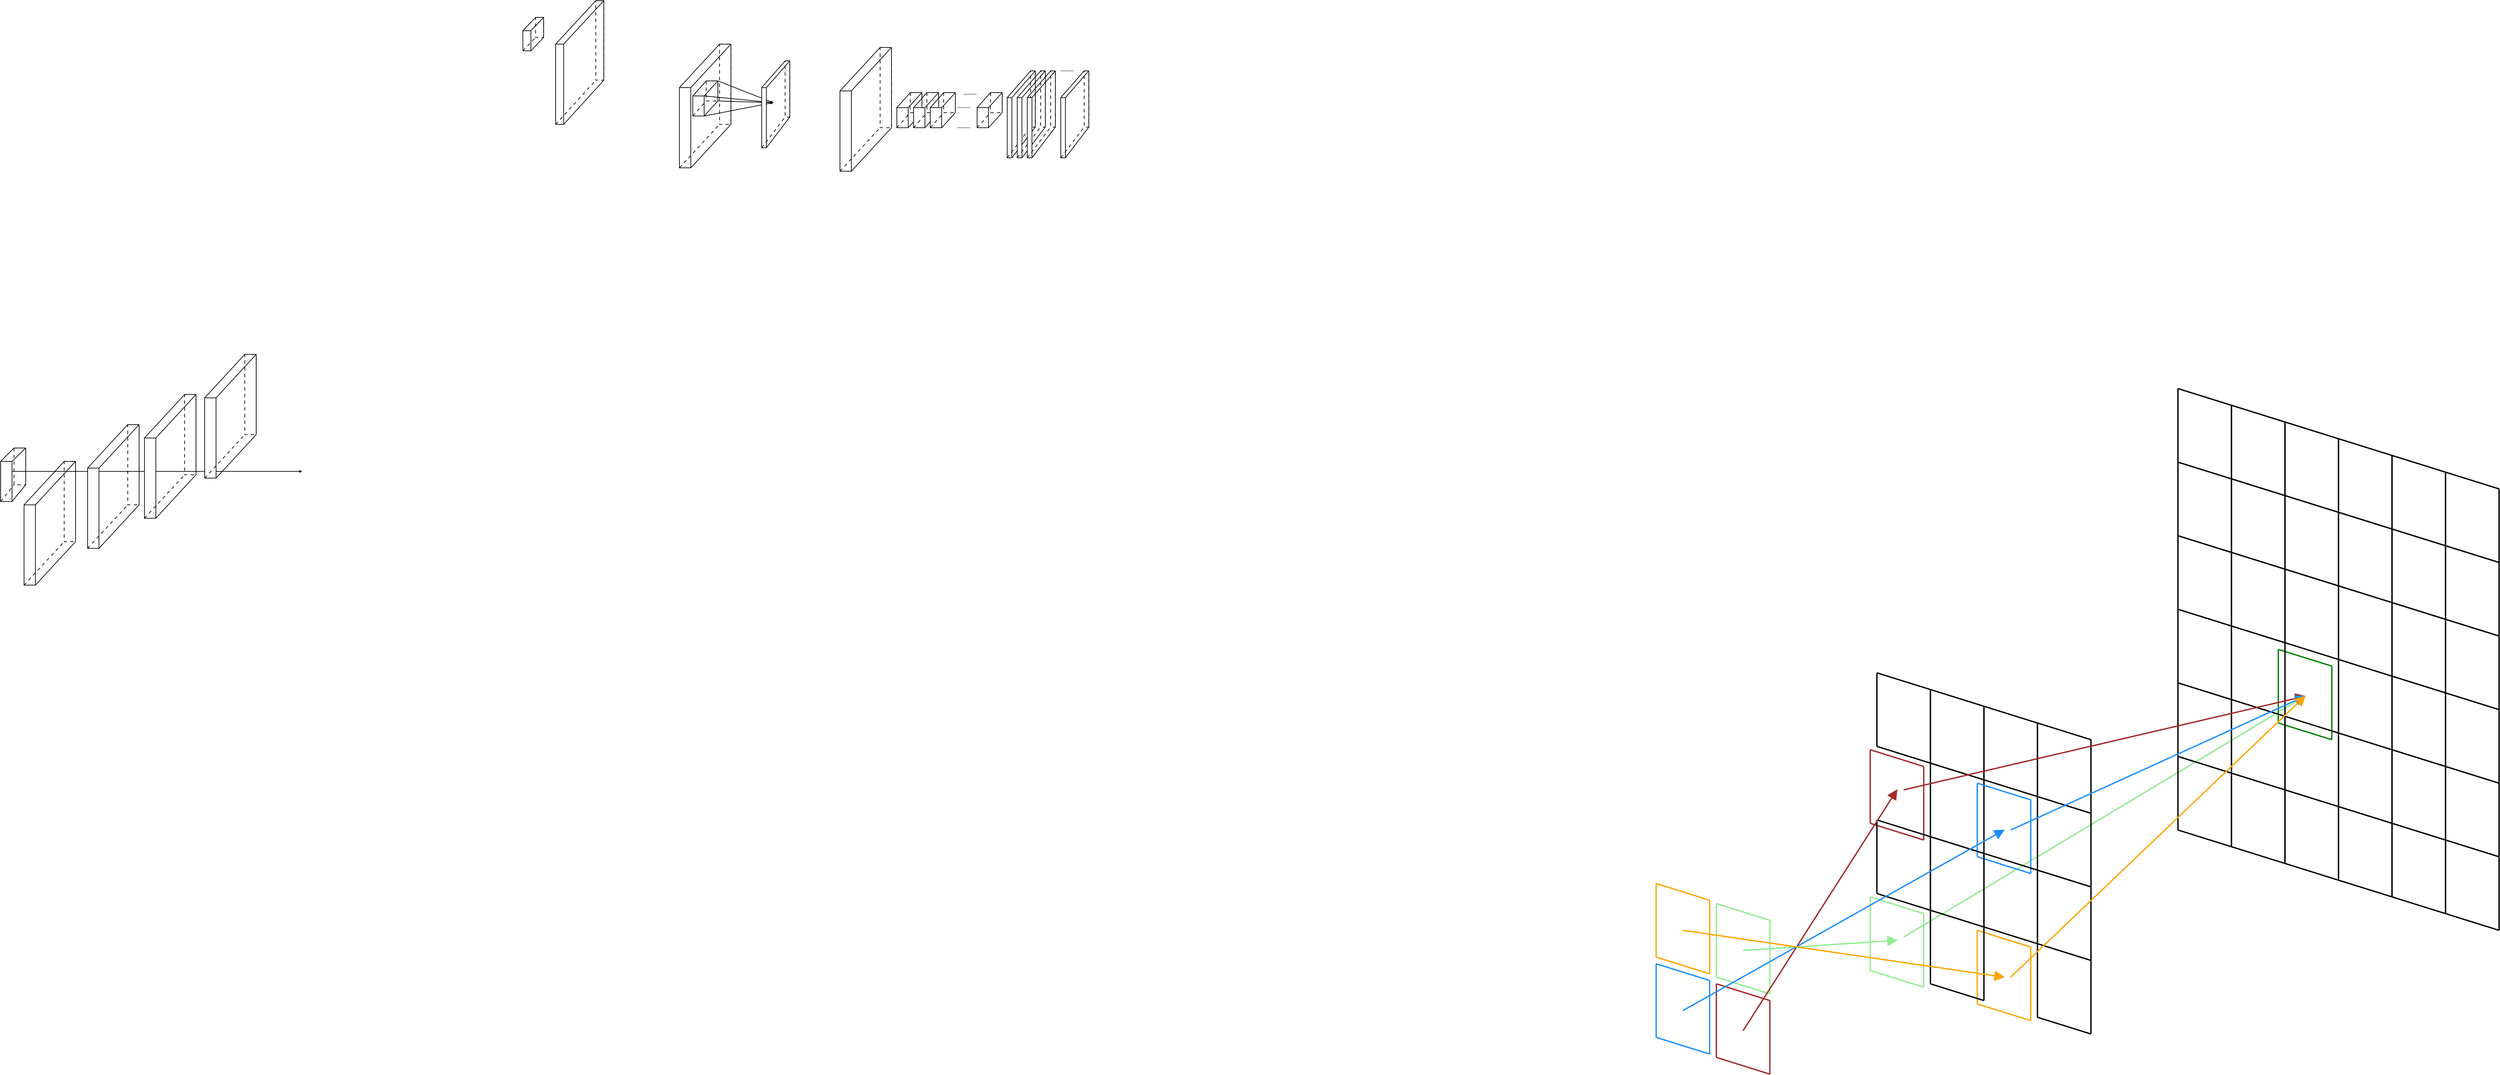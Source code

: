 <?xml version="1.0" encoding="UTF-8"?>
<dia:diagram xmlns:dia="http://www.lysator.liu.se/~alla/dia/">
  <dia:layer name="Background" visible="true" active="true">
    <dia:object type="Standard - Line" version="0" id="O0">
      <dia:attribute name="obj_pos">
        <dia:point val="378,284"/>
      </dia:attribute>
      <dia:attribute name="obj_bb">
        <dia:rectangle val="377.726,211.724;498.383,284.274"/>
      </dia:attribute>
      <dia:attribute name="conn_endpoints">
        <dia:point val="378,284"/>
        <dia:point val="498,212"/>
      </dia:attribute>
      <dia:attribute name="numcp">
        <dia:int val="1"/>
      </dia:attribute>
      <dia:attribute name="line_color">
        <dia:color val="#90ee90"/>
      </dia:attribute>
      <dia:attribute name="line_width">
        <dia:real val="0.4"/>
      </dia:attribute>
      <dia:attribute name="end_arrow">
        <dia:enum val="3"/>
      </dia:attribute>
      <dia:attribute name="end_arrow_length">
        <dia:real val="2.5"/>
      </dia:attribute>
      <dia:attribute name="end_arrow_width">
        <dia:real val="2.5"/>
      </dia:attribute>
    </dia:object>
    <dia:object type="Flowchart - Box" version="0" id="O1">
      <dia:attribute name="obj_pos">
        <dia:point val="-186.927,137.774"/>
      </dia:attribute>
      <dia:attribute name="obj_bb">
        <dia:rectangle val="-187.027,137.674;-183.327,148.874"/>
      </dia:attribute>
      <dia:attribute name="elem_corner">
        <dia:point val="-186.927,137.774"/>
      </dia:attribute>
      <dia:attribute name="elem_width">
        <dia:real val="3.5"/>
      </dia:attribute>
      <dia:attribute name="elem_height">
        <dia:real val="11"/>
      </dia:attribute>
      <dia:attribute name="border_width">
        <dia:real val="0.2"/>
      </dia:attribute>
      <dia:attribute name="show_background">
        <dia:boolean val="true"/>
      </dia:attribute>
      <dia:attribute name="line_style">
        <dia:enum val="1"/>
      </dia:attribute>
      <dia:attribute name="padding">
        <dia:real val="0.5"/>
      </dia:attribute>
      <dia:attribute name="text">
        <dia:composite type="text">
          <dia:attribute name="string">
            <dia:string>##</dia:string>
          </dia:attribute>
          <dia:attribute name="font">
            <dia:font family="sans" style="0" name="Helvetica"/>
          </dia:attribute>
          <dia:attribute name="height">
            <dia:real val="0.8"/>
          </dia:attribute>
          <dia:attribute name="pos">
            <dia:point val="-185.177,143.469"/>
          </dia:attribute>
          <dia:attribute name="color">
            <dia:color val="#000000"/>
          </dia:attribute>
          <dia:attribute name="alignment">
            <dia:enum val="1"/>
          </dia:attribute>
        </dia:composite>
      </dia:attribute>
    </dia:object>
    <dia:object type="Flowchart - Box" version="0" id="O2">
      <dia:attribute name="obj_pos">
        <dia:point val="-171.927,141.774"/>
      </dia:attribute>
      <dia:attribute name="obj_bb">
        <dia:rectangle val="-172.027,141.674;-168.427,165.874"/>
      </dia:attribute>
      <dia:attribute name="elem_corner">
        <dia:point val="-171.927,141.774"/>
      </dia:attribute>
      <dia:attribute name="elem_width">
        <dia:real val="3.4"/>
      </dia:attribute>
      <dia:attribute name="elem_height">
        <dia:real val="24"/>
      </dia:attribute>
      <dia:attribute name="border_width">
        <dia:real val="0.2"/>
      </dia:attribute>
      <dia:attribute name="show_background">
        <dia:boolean val="true"/>
      </dia:attribute>
      <dia:attribute name="line_style">
        <dia:enum val="1"/>
      </dia:attribute>
      <dia:attribute name="padding">
        <dia:real val="0.5"/>
      </dia:attribute>
      <dia:attribute name="text">
        <dia:composite type="text">
          <dia:attribute name="string">
            <dia:string>##</dia:string>
          </dia:attribute>
          <dia:attribute name="font">
            <dia:font family="sans" style="0" name="Helvetica"/>
          </dia:attribute>
          <dia:attribute name="height">
            <dia:real val="0.8"/>
          </dia:attribute>
          <dia:attribute name="pos">
            <dia:point val="-170.227,153.969"/>
          </dia:attribute>
          <dia:attribute name="color">
            <dia:color val="#000000"/>
          </dia:attribute>
          <dia:attribute name="alignment">
            <dia:enum val="1"/>
          </dia:attribute>
        </dia:composite>
      </dia:attribute>
    </dia:object>
    <dia:object type="Flowchart - Box" version="0" id="O3">
      <dia:attribute name="obj_pos">
        <dia:point val="-152.927,130.774"/>
      </dia:attribute>
      <dia:attribute name="obj_bb">
        <dia:rectangle val="-153.027,130.674;-149.427,154.874"/>
      </dia:attribute>
      <dia:attribute name="elem_corner">
        <dia:point val="-152.927,130.774"/>
      </dia:attribute>
      <dia:attribute name="elem_width">
        <dia:real val="3.4"/>
      </dia:attribute>
      <dia:attribute name="elem_height">
        <dia:real val="24"/>
      </dia:attribute>
      <dia:attribute name="border_width">
        <dia:real val="0.2"/>
      </dia:attribute>
      <dia:attribute name="show_background">
        <dia:boolean val="true"/>
      </dia:attribute>
      <dia:attribute name="line_style">
        <dia:enum val="1"/>
      </dia:attribute>
      <dia:attribute name="padding">
        <dia:real val="0.5"/>
      </dia:attribute>
      <dia:attribute name="text">
        <dia:composite type="text">
          <dia:attribute name="string">
            <dia:string>##</dia:string>
          </dia:attribute>
          <dia:attribute name="font">
            <dia:font family="sans" style="0" name="Helvetica"/>
          </dia:attribute>
          <dia:attribute name="height">
            <dia:real val="0.8"/>
          </dia:attribute>
          <dia:attribute name="pos">
            <dia:point val="-151.227,142.969"/>
          </dia:attribute>
          <dia:attribute name="color">
            <dia:color val="#000000"/>
          </dia:attribute>
          <dia:attribute name="alignment">
            <dia:enum val="1"/>
          </dia:attribute>
        </dia:composite>
      </dia:attribute>
    </dia:object>
    <dia:object type="Flowchart - Box" version="0" id="O4">
      <dia:attribute name="obj_pos">
        <dia:point val="-135.927,121.774"/>
      </dia:attribute>
      <dia:attribute name="obj_bb">
        <dia:rectangle val="-136.027,121.674;-132.427,145.874"/>
      </dia:attribute>
      <dia:attribute name="elem_corner">
        <dia:point val="-135.927,121.774"/>
      </dia:attribute>
      <dia:attribute name="elem_width">
        <dia:real val="3.4"/>
      </dia:attribute>
      <dia:attribute name="elem_height">
        <dia:real val="24"/>
      </dia:attribute>
      <dia:attribute name="border_width">
        <dia:real val="0.2"/>
      </dia:attribute>
      <dia:attribute name="show_background">
        <dia:boolean val="true"/>
      </dia:attribute>
      <dia:attribute name="line_style">
        <dia:enum val="1"/>
      </dia:attribute>
      <dia:attribute name="padding">
        <dia:real val="0.5"/>
      </dia:attribute>
      <dia:attribute name="text">
        <dia:composite type="text">
          <dia:attribute name="string">
            <dia:string>##</dia:string>
          </dia:attribute>
          <dia:attribute name="font">
            <dia:font family="sans" style="0" name="Helvetica"/>
          </dia:attribute>
          <dia:attribute name="height">
            <dia:real val="0.8"/>
          </dia:attribute>
          <dia:attribute name="pos">
            <dia:point val="-134.227,133.969"/>
          </dia:attribute>
          <dia:attribute name="color">
            <dia:color val="#000000"/>
          </dia:attribute>
          <dia:attribute name="alignment">
            <dia:enum val="1"/>
          </dia:attribute>
        </dia:composite>
      </dia:attribute>
    </dia:object>
    <dia:object type="Standard - Line" version="0" id="O5">
      <dia:attribute name="obj_pos">
        <dia:point val="-187.527,144.774"/>
      </dia:attribute>
      <dia:attribute name="obj_bb">
        <dia:rectangle val="-187.627,144.362;-100.703,145.186"/>
      </dia:attribute>
      <dia:attribute name="conn_endpoints">
        <dia:point val="-187.527,144.774"/>
        <dia:point val="-100.927,144.774"/>
      </dia:attribute>
      <dia:attribute name="numcp">
        <dia:int val="1"/>
      </dia:attribute>
      <dia:attribute name="line_width">
        <dia:real val="0.2"/>
      </dia:attribute>
      <dia:attribute name="end_arrow">
        <dia:enum val="3"/>
      </dia:attribute>
      <dia:attribute name="end_arrow_length">
        <dia:real val="0.5"/>
      </dia:attribute>
      <dia:attribute name="end_arrow_width">
        <dia:real val="0.5"/>
      </dia:attribute>
      <dia:connections>
        <dia:connection handle="0" to="O133" connection="6"/>
      </dia:connections>
    </dia:object>
    <dia:object type="Flowchart - Box" version="0" id="O6">
      <dia:attribute name="obj_pos">
        <dia:point val="-34.797,13"/>
      </dia:attribute>
      <dia:attribute name="obj_bb">
        <dia:rectangle val="-34.897,12.9;-32.297,19.1"/>
      </dia:attribute>
      <dia:attribute name="elem_corner">
        <dia:point val="-34.797,13"/>
      </dia:attribute>
      <dia:attribute name="elem_width">
        <dia:real val="2.4"/>
      </dia:attribute>
      <dia:attribute name="elem_height">
        <dia:real val="6"/>
      </dia:attribute>
      <dia:attribute name="border_width">
        <dia:real val="0.2"/>
      </dia:attribute>
      <dia:attribute name="show_background">
        <dia:boolean val="true"/>
      </dia:attribute>
      <dia:attribute name="padding">
        <dia:real val="0.5"/>
      </dia:attribute>
      <dia:attribute name="text">
        <dia:composite type="text">
          <dia:attribute name="string">
            <dia:string>##</dia:string>
          </dia:attribute>
          <dia:attribute name="font">
            <dia:font family="sans" style="0" name="Helvetica"/>
          </dia:attribute>
          <dia:attribute name="height">
            <dia:real val="0.8"/>
          </dia:attribute>
          <dia:attribute name="pos">
            <dia:point val="-33.597,16.195"/>
          </dia:attribute>
          <dia:attribute name="color">
            <dia:color val="#000000"/>
          </dia:attribute>
          <dia:attribute name="alignment">
            <dia:enum val="1"/>
          </dia:attribute>
        </dia:composite>
      </dia:attribute>
    </dia:object>
    <dia:object type="Flowchart - Box" version="0" id="O7">
      <dia:attribute name="obj_pos">
        <dia:point val="-31,9"/>
      </dia:attribute>
      <dia:attribute name="obj_bb">
        <dia:rectangle val="-31.1,8.9;-28.5,15.1"/>
      </dia:attribute>
      <dia:attribute name="elem_corner">
        <dia:point val="-31,9"/>
      </dia:attribute>
      <dia:attribute name="elem_width">
        <dia:real val="2.4"/>
      </dia:attribute>
      <dia:attribute name="elem_height">
        <dia:real val="6"/>
      </dia:attribute>
      <dia:attribute name="border_width">
        <dia:real val="0.2"/>
      </dia:attribute>
      <dia:attribute name="show_background">
        <dia:boolean val="true"/>
      </dia:attribute>
      <dia:attribute name="line_style">
        <dia:enum val="1"/>
      </dia:attribute>
      <dia:attribute name="padding">
        <dia:real val="0.5"/>
      </dia:attribute>
      <dia:attribute name="text">
        <dia:composite type="text">
          <dia:attribute name="string">
            <dia:string>##</dia:string>
          </dia:attribute>
          <dia:attribute name="font">
            <dia:font family="sans" style="0" name="Helvetica"/>
          </dia:attribute>
          <dia:attribute name="height">
            <dia:real val="0.8"/>
          </dia:attribute>
          <dia:attribute name="pos">
            <dia:point val="-29.8,12.195"/>
          </dia:attribute>
          <dia:attribute name="color">
            <dia:color val="#000000"/>
          </dia:attribute>
          <dia:attribute name="alignment">
            <dia:enum val="1"/>
          </dia:attribute>
        </dia:composite>
      </dia:attribute>
    </dia:object>
    <dia:object type="Standard - Line" version="0" id="O8">
      <dia:attribute name="obj_pos">
        <dia:point val="-34.797,13"/>
      </dia:attribute>
      <dia:attribute name="obj_bb">
        <dia:rectangle val="-34.939,8.859;-30.859,13.141"/>
      </dia:attribute>
      <dia:attribute name="conn_endpoints">
        <dia:point val="-34.797,13"/>
        <dia:point val="-31,9"/>
      </dia:attribute>
      <dia:attribute name="numcp">
        <dia:int val="1"/>
      </dia:attribute>
      <dia:attribute name="line_width">
        <dia:real val="0.2"/>
      </dia:attribute>
      <dia:connections>
        <dia:connection handle="0" to="O6" connection="0"/>
        <dia:connection handle="1" to="O7" connection="0"/>
      </dia:connections>
    </dia:object>
    <dia:object type="Standard - Line" version="0" id="O9">
      <dia:attribute name="obj_pos">
        <dia:point val="-32.397,13"/>
      </dia:attribute>
      <dia:attribute name="obj_bb">
        <dia:rectangle val="-32.539,8.859;-28.459,13.141"/>
      </dia:attribute>
      <dia:attribute name="conn_endpoints">
        <dia:point val="-32.397,13"/>
        <dia:point val="-28.6,9"/>
      </dia:attribute>
      <dia:attribute name="numcp">
        <dia:int val="1"/>
      </dia:attribute>
      <dia:attribute name="line_width">
        <dia:real val="0.2"/>
      </dia:attribute>
      <dia:connections>
        <dia:connection handle="0" to="O6" connection="4"/>
        <dia:connection handle="1" to="O7" connection="4"/>
      </dia:connections>
    </dia:object>
    <dia:object type="Standard - Line" version="0" id="O10">
      <dia:attribute name="obj_pos">
        <dia:point val="-34.797,19"/>
      </dia:attribute>
      <dia:attribute name="obj_bb">
        <dia:rectangle val="-34.939,14.859;-30.859,19.141"/>
      </dia:attribute>
      <dia:attribute name="conn_endpoints">
        <dia:point val="-34.797,19"/>
        <dia:point val="-31,15"/>
      </dia:attribute>
      <dia:attribute name="numcp">
        <dia:int val="1"/>
      </dia:attribute>
      <dia:attribute name="line_width">
        <dia:real val="0.2"/>
      </dia:attribute>
      <dia:attribute name="line_style">
        <dia:enum val="1"/>
      </dia:attribute>
      <dia:connections>
        <dia:connection handle="0" to="O6" connection="11"/>
        <dia:connection handle="1" to="O7" connection="11"/>
      </dia:connections>
    </dia:object>
    <dia:object type="Standard - Line" version="0" id="O11">
      <dia:attribute name="obj_pos">
        <dia:point val="-32.397,19"/>
      </dia:attribute>
      <dia:attribute name="obj_bb">
        <dia:rectangle val="-32.539,14.859;-28.459,19.141"/>
      </dia:attribute>
      <dia:attribute name="conn_endpoints">
        <dia:point val="-32.397,19"/>
        <dia:point val="-28.6,15"/>
      </dia:attribute>
      <dia:attribute name="numcp">
        <dia:int val="1"/>
      </dia:attribute>
      <dia:attribute name="line_width">
        <dia:real val="0.2"/>
      </dia:attribute>
      <dia:connections>
        <dia:connection handle="0" to="O6" connection="15"/>
        <dia:connection handle="1" to="O7" connection="15"/>
      </dia:connections>
    </dia:object>
    <dia:object type="Standard - Line" version="0" id="O12">
      <dia:attribute name="obj_pos">
        <dia:point val="-31,9"/>
      </dia:attribute>
      <dia:attribute name="obj_bb">
        <dia:rectangle val="-31.1,8.9;-28.5,9.1"/>
      </dia:attribute>
      <dia:attribute name="conn_endpoints">
        <dia:point val="-31,9"/>
        <dia:point val="-28.6,9"/>
      </dia:attribute>
      <dia:attribute name="numcp">
        <dia:int val="1"/>
      </dia:attribute>
      <dia:attribute name="line_width">
        <dia:real val="0.2"/>
      </dia:attribute>
      <dia:connections>
        <dia:connection handle="0" to="O7" connection="0"/>
        <dia:connection handle="1" to="O7" connection="4"/>
      </dia:connections>
    </dia:object>
    <dia:object type="Standard - Line" version="0" id="O13">
      <dia:attribute name="obj_pos">
        <dia:point val="-28.6,9"/>
      </dia:attribute>
      <dia:attribute name="obj_bb">
        <dia:rectangle val="-28.7,8.9;-28.5,15.1"/>
      </dia:attribute>
      <dia:attribute name="conn_endpoints">
        <dia:point val="-28.6,9"/>
        <dia:point val="-28.6,15"/>
      </dia:attribute>
      <dia:attribute name="numcp">
        <dia:int val="1"/>
      </dia:attribute>
      <dia:attribute name="line_width">
        <dia:real val="0.2"/>
      </dia:attribute>
      <dia:connections>
        <dia:connection handle="0" to="O7" connection="4"/>
        <dia:connection handle="1" to="O7" connection="15"/>
      </dia:connections>
    </dia:object>
    <dia:object type="Flowchart - Box" version="0" id="O14">
      <dia:attribute name="obj_pos">
        <dia:point val="16,32.5"/>
      </dia:attribute>
      <dia:attribute name="obj_bb">
        <dia:rectangle val="15.9,32.4;19.5,38.6"/>
      </dia:attribute>
      <dia:attribute name="elem_corner">
        <dia:point val="16,32.5"/>
      </dia:attribute>
      <dia:attribute name="elem_width">
        <dia:real val="3.4"/>
      </dia:attribute>
      <dia:attribute name="elem_height">
        <dia:real val="6"/>
      </dia:attribute>
      <dia:attribute name="border_width">
        <dia:real val="0.2"/>
      </dia:attribute>
      <dia:attribute name="show_background">
        <dia:boolean val="true"/>
      </dia:attribute>
      <dia:attribute name="padding">
        <dia:real val="0.5"/>
      </dia:attribute>
      <dia:attribute name="text">
        <dia:composite type="text">
          <dia:attribute name="string">
            <dia:string>##</dia:string>
          </dia:attribute>
          <dia:attribute name="font">
            <dia:font family="sans" style="0" name="Helvetica"/>
          </dia:attribute>
          <dia:attribute name="height">
            <dia:real val="0.8"/>
          </dia:attribute>
          <dia:attribute name="pos">
            <dia:point val="17.7,35.695"/>
          </dia:attribute>
          <dia:attribute name="color">
            <dia:color val="#000000"/>
          </dia:attribute>
          <dia:attribute name="alignment">
            <dia:enum val="1"/>
          </dia:attribute>
        </dia:composite>
      </dia:attribute>
    </dia:object>
    <dia:object type="Standard - Line" version="0" id="O15">
      <dia:attribute name="obj_pos">
        <dia:point val="16,38.5"/>
      </dia:attribute>
      <dia:attribute name="obj_bb">
        <dia:rectangle val="15.859,33.859;20.141,38.641"/>
      </dia:attribute>
      <dia:attribute name="conn_endpoints">
        <dia:point val="16,38.5"/>
        <dia:point val="20,34"/>
      </dia:attribute>
      <dia:attribute name="numcp">
        <dia:int val="1"/>
      </dia:attribute>
      <dia:attribute name="line_width">
        <dia:real val="0.2"/>
      </dia:attribute>
      <dia:attribute name="line_style">
        <dia:enum val="1"/>
      </dia:attribute>
      <dia:connections>
        <dia:connection handle="0" to="O14" connection="11"/>
        <dia:connection handle="1" to="O17" connection="11"/>
      </dia:connections>
    </dia:object>
    <dia:object type="Standard - Line" version="0" id="O16">
      <dia:attribute name="obj_pos">
        <dia:point val="19.4,38.5"/>
      </dia:attribute>
      <dia:attribute name="obj_bb">
        <dia:rectangle val="19.259,33.859;23.641,38.641"/>
      </dia:attribute>
      <dia:attribute name="conn_endpoints">
        <dia:point val="19.4,38.5"/>
        <dia:point val="23.5,34"/>
      </dia:attribute>
      <dia:attribute name="numcp">
        <dia:int val="1"/>
      </dia:attribute>
      <dia:attribute name="line_width">
        <dia:real val="0.2"/>
      </dia:attribute>
      <dia:connections>
        <dia:connection handle="0" to="O14" connection="15"/>
        <dia:connection handle="1" to="O17" connection="15"/>
      </dia:connections>
    </dia:object>
    <dia:object type="Flowchart - Box" version="0" id="O17">
      <dia:attribute name="obj_pos">
        <dia:point val="20,28"/>
      </dia:attribute>
      <dia:attribute name="obj_bb">
        <dia:rectangle val="19.9,27.9;23.6,34.1"/>
      </dia:attribute>
      <dia:attribute name="elem_corner">
        <dia:point val="20,28"/>
      </dia:attribute>
      <dia:attribute name="elem_width">
        <dia:real val="3.5"/>
      </dia:attribute>
      <dia:attribute name="elem_height">
        <dia:real val="6"/>
      </dia:attribute>
      <dia:attribute name="border_width">
        <dia:real val="0.2"/>
      </dia:attribute>
      <dia:attribute name="show_background">
        <dia:boolean val="true"/>
      </dia:attribute>
      <dia:attribute name="line_style">
        <dia:enum val="1"/>
      </dia:attribute>
      <dia:attribute name="padding">
        <dia:real val="0.5"/>
      </dia:attribute>
      <dia:attribute name="text">
        <dia:composite type="text">
          <dia:attribute name="string">
            <dia:string>##</dia:string>
          </dia:attribute>
          <dia:attribute name="font">
            <dia:font family="sans" style="0" name="Helvetica"/>
          </dia:attribute>
          <dia:attribute name="height">
            <dia:real val="0.8"/>
          </dia:attribute>
          <dia:attribute name="pos">
            <dia:point val="21.75,31.195"/>
          </dia:attribute>
          <dia:attribute name="color">
            <dia:color val="#000000"/>
          </dia:attribute>
          <dia:attribute name="alignment">
            <dia:enum val="1"/>
          </dia:attribute>
        </dia:composite>
      </dia:attribute>
    </dia:object>
    <dia:object type="Standard - Line" version="0" id="O18">
      <dia:attribute name="obj_pos">
        <dia:point val="16,32.5"/>
      </dia:attribute>
      <dia:attribute name="obj_bb">
        <dia:rectangle val="15.859,27.859;20.141,32.641"/>
      </dia:attribute>
      <dia:attribute name="conn_endpoints">
        <dia:point val="16,32.5"/>
        <dia:point val="20,28"/>
      </dia:attribute>
      <dia:attribute name="numcp">
        <dia:int val="1"/>
      </dia:attribute>
      <dia:attribute name="line_width">
        <dia:real val="0.2"/>
      </dia:attribute>
      <dia:connections>
        <dia:connection handle="0" to="O14" connection="0"/>
        <dia:connection handle="1" to="O17" connection="0"/>
      </dia:connections>
    </dia:object>
    <dia:object type="Standard - Line" version="0" id="O19">
      <dia:attribute name="obj_pos">
        <dia:point val="19.4,32.5"/>
      </dia:attribute>
      <dia:attribute name="obj_bb">
        <dia:rectangle val="19.259,27.859;23.641,32.641"/>
      </dia:attribute>
      <dia:attribute name="conn_endpoints">
        <dia:point val="19.4,32.5"/>
        <dia:point val="23.5,28"/>
      </dia:attribute>
      <dia:attribute name="numcp">
        <dia:int val="1"/>
      </dia:attribute>
      <dia:attribute name="line_width">
        <dia:real val="0.2"/>
      </dia:attribute>
      <dia:connections>
        <dia:connection handle="0" to="O14" connection="4"/>
        <dia:connection handle="1" to="O17" connection="4"/>
      </dia:connections>
    </dia:object>
    <dia:object type="Standard - Line" version="0" id="O20">
      <dia:attribute name="obj_pos">
        <dia:point val="20,28"/>
      </dia:attribute>
      <dia:attribute name="obj_bb">
        <dia:rectangle val="19.9,27.9;23.6,28.1"/>
      </dia:attribute>
      <dia:attribute name="conn_endpoints">
        <dia:point val="20,28"/>
        <dia:point val="23.5,28"/>
      </dia:attribute>
      <dia:attribute name="numcp">
        <dia:int val="1"/>
      </dia:attribute>
      <dia:attribute name="line_width">
        <dia:real val="0.2"/>
      </dia:attribute>
      <dia:connections>
        <dia:connection handle="0" to="O17" connection="0"/>
        <dia:connection handle="1" to="O17" connection="4"/>
      </dia:connections>
    </dia:object>
    <dia:object type="Standard - Line" version="0" id="O21">
      <dia:attribute name="obj_pos">
        <dia:point val="23.5,28"/>
      </dia:attribute>
      <dia:attribute name="obj_bb">
        <dia:rectangle val="23.4,27.9;23.6,34.1"/>
      </dia:attribute>
      <dia:attribute name="conn_endpoints">
        <dia:point val="23.5,28"/>
        <dia:point val="23.5,34"/>
      </dia:attribute>
      <dia:attribute name="numcp">
        <dia:int val="1"/>
      </dia:attribute>
      <dia:attribute name="line_width">
        <dia:real val="0.2"/>
      </dia:attribute>
      <dia:connections>
        <dia:connection handle="0" to="O17" connection="4"/>
        <dia:connection handle="1" to="O17" connection="15"/>
      </dia:connections>
    </dia:object>
    <dia:object type="Flowchart - Box" version="0" id="O22">
      <dia:attribute name="obj_pos">
        <dia:point val="-13,4"/>
      </dia:attribute>
      <dia:attribute name="obj_bb">
        <dia:rectangle val="-13.1,3.9;-10.5,27.9"/>
      </dia:attribute>
      <dia:attribute name="elem_corner">
        <dia:point val="-13,4"/>
      </dia:attribute>
      <dia:attribute name="elem_width">
        <dia:real val="2.4"/>
      </dia:attribute>
      <dia:attribute name="elem_height">
        <dia:real val="23.8"/>
      </dia:attribute>
      <dia:attribute name="border_width">
        <dia:real val="0.2"/>
      </dia:attribute>
      <dia:attribute name="show_background">
        <dia:boolean val="true"/>
      </dia:attribute>
      <dia:attribute name="line_style">
        <dia:enum val="1"/>
      </dia:attribute>
      <dia:attribute name="padding">
        <dia:real val="0.5"/>
      </dia:attribute>
      <dia:attribute name="text">
        <dia:composite type="text">
          <dia:attribute name="string">
            <dia:string>##</dia:string>
          </dia:attribute>
          <dia:attribute name="font">
            <dia:font family="sans" style="0" name="Helvetica"/>
          </dia:attribute>
          <dia:attribute name="height">
            <dia:real val="0.8"/>
          </dia:attribute>
          <dia:attribute name="pos">
            <dia:point val="-11.8,16.095"/>
          </dia:attribute>
          <dia:attribute name="color">
            <dia:color val="#000000"/>
          </dia:attribute>
          <dia:attribute name="alignment">
            <dia:enum val="1"/>
          </dia:attribute>
        </dia:composite>
      </dia:attribute>
    </dia:object>
    <dia:object type="Flowchart - Box" version="0" id="O23">
      <dia:attribute name="obj_pos">
        <dia:point val="-25,17"/>
      </dia:attribute>
      <dia:attribute name="obj_bb">
        <dia:rectangle val="-25.1,16.9;-22.5,41.1"/>
      </dia:attribute>
      <dia:attribute name="elem_corner">
        <dia:point val="-25,17"/>
      </dia:attribute>
      <dia:attribute name="elem_width">
        <dia:real val="2.4"/>
      </dia:attribute>
      <dia:attribute name="elem_height">
        <dia:real val="24"/>
      </dia:attribute>
      <dia:attribute name="border_width">
        <dia:real val="0.2"/>
      </dia:attribute>
      <dia:attribute name="show_background">
        <dia:boolean val="true"/>
      </dia:attribute>
      <dia:attribute name="padding">
        <dia:real val="0.5"/>
      </dia:attribute>
      <dia:attribute name="text">
        <dia:composite type="text">
          <dia:attribute name="string">
            <dia:string>##</dia:string>
          </dia:attribute>
          <dia:attribute name="font">
            <dia:font family="sans" style="0" name="Helvetica"/>
          </dia:attribute>
          <dia:attribute name="height">
            <dia:real val="0.8"/>
          </dia:attribute>
          <dia:attribute name="pos">
            <dia:point val="-23.8,29.195"/>
          </dia:attribute>
          <dia:attribute name="color">
            <dia:color val="#000000"/>
          </dia:attribute>
          <dia:attribute name="alignment">
            <dia:enum val="1"/>
          </dia:attribute>
        </dia:composite>
      </dia:attribute>
    </dia:object>
    <dia:object type="Standard - Line" version="0" id="O24">
      <dia:attribute name="obj_pos">
        <dia:point val="-22.6,17"/>
      </dia:attribute>
      <dia:attribute name="obj_bb">
        <dia:rectangle val="-22.741,3.859;-10.459,17.141"/>
      </dia:attribute>
      <dia:attribute name="conn_endpoints">
        <dia:point val="-22.6,17"/>
        <dia:point val="-10.6,4"/>
      </dia:attribute>
      <dia:attribute name="numcp">
        <dia:int val="1"/>
      </dia:attribute>
      <dia:attribute name="line_width">
        <dia:real val="0.2"/>
      </dia:attribute>
      <dia:connections>
        <dia:connection handle="0" to="O23" connection="4"/>
        <dia:connection handle="1" to="O22" connection="4"/>
      </dia:connections>
    </dia:object>
    <dia:object type="Standard - Line" version="0" id="O25">
      <dia:attribute name="obj_pos">
        <dia:point val="-25,17"/>
      </dia:attribute>
      <dia:attribute name="obj_bb">
        <dia:rectangle val="-25.141,3.859;-12.859,17.141"/>
      </dia:attribute>
      <dia:attribute name="conn_endpoints">
        <dia:point val="-25,17"/>
        <dia:point val="-13,4"/>
      </dia:attribute>
      <dia:attribute name="numcp">
        <dia:int val="1"/>
      </dia:attribute>
      <dia:attribute name="line_width">
        <dia:real val="0.2"/>
      </dia:attribute>
      <dia:connections>
        <dia:connection handle="0" to="O23" connection="0"/>
        <dia:connection handle="1" to="O22" connection="0"/>
      </dia:connections>
    </dia:object>
    <dia:object type="Standard - Line" version="0" id="O26">
      <dia:attribute name="obj_pos">
        <dia:point val="-10.6,27.8"/>
      </dia:attribute>
      <dia:attribute name="obj_bb">
        <dia:rectangle val="-22.741,27.659;-10.459,41.141"/>
      </dia:attribute>
      <dia:attribute name="conn_endpoints">
        <dia:point val="-10.6,27.8"/>
        <dia:point val="-22.6,41"/>
      </dia:attribute>
      <dia:attribute name="numcp">
        <dia:int val="1"/>
      </dia:attribute>
      <dia:attribute name="line_width">
        <dia:real val="0.2"/>
      </dia:attribute>
      <dia:connections>
        <dia:connection handle="0" to="O22" connection="15"/>
        <dia:connection handle="1" to="O23" connection="15"/>
      </dia:connections>
    </dia:object>
    <dia:object type="Standard - Line" version="0" id="O27">
      <dia:attribute name="obj_pos">
        <dia:point val="-25,41"/>
      </dia:attribute>
      <dia:attribute name="obj_bb">
        <dia:rectangle val="-25.141,27.659;-12.859,41.141"/>
      </dia:attribute>
      <dia:attribute name="conn_endpoints">
        <dia:point val="-25,41"/>
        <dia:point val="-13,27.8"/>
      </dia:attribute>
      <dia:attribute name="numcp">
        <dia:int val="1"/>
      </dia:attribute>
      <dia:attribute name="line_width">
        <dia:real val="0.2"/>
      </dia:attribute>
      <dia:attribute name="line_style">
        <dia:enum val="1"/>
      </dia:attribute>
      <dia:connections>
        <dia:connection handle="0" to="O23" connection="11"/>
        <dia:connection handle="1" to="O22" connection="11"/>
      </dia:connections>
    </dia:object>
    <dia:object type="Standard - Line" version="0" id="O28">
      <dia:attribute name="obj_pos">
        <dia:point val="-10.6,4"/>
      </dia:attribute>
      <dia:attribute name="obj_bb">
        <dia:rectangle val="-10.7,3.9;-10.5,27.9"/>
      </dia:attribute>
      <dia:attribute name="conn_endpoints">
        <dia:point val="-10.6,4"/>
        <dia:point val="-10.6,27.8"/>
      </dia:attribute>
      <dia:attribute name="numcp">
        <dia:int val="1"/>
      </dia:attribute>
      <dia:attribute name="line_width">
        <dia:real val="0.2"/>
      </dia:attribute>
      <dia:connections>
        <dia:connection handle="0" to="O22" connection="4"/>
        <dia:connection handle="1" to="O22" connection="15"/>
      </dia:connections>
    </dia:object>
    <dia:object type="Standard - Line" version="0" id="O29">
      <dia:attribute name="obj_pos">
        <dia:point val="-13,4"/>
      </dia:attribute>
      <dia:attribute name="obj_bb">
        <dia:rectangle val="-13.1,3.9;-10.5,4.1"/>
      </dia:attribute>
      <dia:attribute name="conn_endpoints">
        <dia:point val="-13,4"/>
        <dia:point val="-10.6,4"/>
      </dia:attribute>
      <dia:attribute name="numcp">
        <dia:int val="1"/>
      </dia:attribute>
      <dia:attribute name="line_width">
        <dia:real val="0.2"/>
      </dia:attribute>
      <dia:connections>
        <dia:connection handle="0" to="O22" connection="0"/>
        <dia:connection handle="1" to="O22" connection="4"/>
      </dia:connections>
    </dia:object>
    <dia:object type="Flowchart - Box" version="0" id="O30">
      <dia:attribute name="obj_pos">
        <dia:point val="24,17"/>
      </dia:attribute>
      <dia:attribute name="obj_bb">
        <dia:rectangle val="23.9,16.9;27.5,41.1"/>
      </dia:attribute>
      <dia:attribute name="elem_corner">
        <dia:point val="24,17"/>
      </dia:attribute>
      <dia:attribute name="elem_width">
        <dia:real val="3.4"/>
      </dia:attribute>
      <dia:attribute name="elem_height">
        <dia:real val="24"/>
      </dia:attribute>
      <dia:attribute name="border_width">
        <dia:real val="0.2"/>
      </dia:attribute>
      <dia:attribute name="show_background">
        <dia:boolean val="true"/>
      </dia:attribute>
      <dia:attribute name="line_style">
        <dia:enum val="1"/>
      </dia:attribute>
      <dia:attribute name="padding">
        <dia:real val="0.5"/>
      </dia:attribute>
      <dia:attribute name="text">
        <dia:composite type="text">
          <dia:attribute name="string">
            <dia:string>##</dia:string>
          </dia:attribute>
          <dia:attribute name="font">
            <dia:font family="sans" style="0" name="Helvetica"/>
          </dia:attribute>
          <dia:attribute name="height">
            <dia:real val="0.8"/>
          </dia:attribute>
          <dia:attribute name="pos">
            <dia:point val="25.7,29.195"/>
          </dia:attribute>
          <dia:attribute name="color">
            <dia:color val="#000000"/>
          </dia:attribute>
          <dia:attribute name="alignment">
            <dia:enum val="1"/>
          </dia:attribute>
        </dia:composite>
      </dia:attribute>
    </dia:object>
    <dia:object type="Flowchart - Box" version="0" id="O31">
      <dia:attribute name="obj_pos">
        <dia:point val="12,30"/>
      </dia:attribute>
      <dia:attribute name="obj_bb">
        <dia:rectangle val="11.9,29.9;15.5,54.1"/>
      </dia:attribute>
      <dia:attribute name="elem_corner">
        <dia:point val="12,30"/>
      </dia:attribute>
      <dia:attribute name="elem_width">
        <dia:real val="3.4"/>
      </dia:attribute>
      <dia:attribute name="elem_height">
        <dia:real val="24"/>
      </dia:attribute>
      <dia:attribute name="border_width">
        <dia:real val="0.2"/>
      </dia:attribute>
      <dia:attribute name="show_background">
        <dia:boolean val="true"/>
      </dia:attribute>
      <dia:attribute name="padding">
        <dia:real val="0.5"/>
      </dia:attribute>
      <dia:attribute name="text">
        <dia:composite type="text">
          <dia:attribute name="string">
            <dia:string>##</dia:string>
          </dia:attribute>
          <dia:attribute name="font">
            <dia:font family="sans" style="0" name="Helvetica"/>
          </dia:attribute>
          <dia:attribute name="height">
            <dia:real val="0.8"/>
          </dia:attribute>
          <dia:attribute name="pos">
            <dia:point val="13.7,42.195"/>
          </dia:attribute>
          <dia:attribute name="color">
            <dia:color val="#000000"/>
          </dia:attribute>
          <dia:attribute name="alignment">
            <dia:enum val="1"/>
          </dia:attribute>
        </dia:composite>
      </dia:attribute>
    </dia:object>
    <dia:object type="Standard - Line" version="0" id="O32">
      <dia:attribute name="obj_pos">
        <dia:point val="15.4,30"/>
      </dia:attribute>
      <dia:attribute name="obj_bb">
        <dia:rectangle val="15.259,16.859;27.541,30.141"/>
      </dia:attribute>
      <dia:attribute name="conn_endpoints">
        <dia:point val="15.4,30"/>
        <dia:point val="27.4,17"/>
      </dia:attribute>
      <dia:attribute name="numcp">
        <dia:int val="1"/>
      </dia:attribute>
      <dia:attribute name="line_width">
        <dia:real val="0.2"/>
      </dia:attribute>
      <dia:connections>
        <dia:connection handle="0" to="O31" connection="4"/>
        <dia:connection handle="1" to="O30" connection="4"/>
      </dia:connections>
    </dia:object>
    <dia:object type="Standard - Line" version="0" id="O33">
      <dia:attribute name="obj_pos">
        <dia:point val="12,30"/>
      </dia:attribute>
      <dia:attribute name="obj_bb">
        <dia:rectangle val="11.859,16.859;24.141,30.141"/>
      </dia:attribute>
      <dia:attribute name="conn_endpoints">
        <dia:point val="12,30"/>
        <dia:point val="24,17"/>
      </dia:attribute>
      <dia:attribute name="numcp">
        <dia:int val="1"/>
      </dia:attribute>
      <dia:attribute name="line_width">
        <dia:real val="0.2"/>
      </dia:attribute>
      <dia:connections>
        <dia:connection handle="0" to="O31" connection="0"/>
        <dia:connection handle="1" to="O30" connection="0"/>
      </dia:connections>
    </dia:object>
    <dia:object type="Standard - Line" version="0" id="O34">
      <dia:attribute name="obj_pos">
        <dia:point val="27.4,41"/>
      </dia:attribute>
      <dia:attribute name="obj_bb">
        <dia:rectangle val="15.259,40.859;27.541,54.141"/>
      </dia:attribute>
      <dia:attribute name="conn_endpoints">
        <dia:point val="27.4,41"/>
        <dia:point val="15.4,54"/>
      </dia:attribute>
      <dia:attribute name="numcp">
        <dia:int val="1"/>
      </dia:attribute>
      <dia:attribute name="line_width">
        <dia:real val="0.2"/>
      </dia:attribute>
      <dia:connections>
        <dia:connection handle="0" to="O30" connection="15"/>
        <dia:connection handle="1" to="O31" connection="15"/>
      </dia:connections>
    </dia:object>
    <dia:object type="Standard - Line" version="0" id="O35">
      <dia:attribute name="obj_pos">
        <dia:point val="12,54"/>
      </dia:attribute>
      <dia:attribute name="obj_bb">
        <dia:rectangle val="11.859,40.859;24.141,54.141"/>
      </dia:attribute>
      <dia:attribute name="conn_endpoints">
        <dia:point val="12,54"/>
        <dia:point val="24,41"/>
      </dia:attribute>
      <dia:attribute name="numcp">
        <dia:int val="1"/>
      </dia:attribute>
      <dia:attribute name="line_width">
        <dia:real val="0.2"/>
      </dia:attribute>
      <dia:attribute name="line_style">
        <dia:enum val="1"/>
      </dia:attribute>
      <dia:connections>
        <dia:connection handle="0" to="O31" connection="11"/>
        <dia:connection handle="1" to="O30" connection="11"/>
      </dia:connections>
    </dia:object>
    <dia:object type="Standard - Line" version="0" id="O36">
      <dia:attribute name="obj_pos">
        <dia:point val="27.4,17"/>
      </dia:attribute>
      <dia:attribute name="obj_bb">
        <dia:rectangle val="27.3,16.9;27.5,41.1"/>
      </dia:attribute>
      <dia:attribute name="conn_endpoints">
        <dia:point val="27.4,17"/>
        <dia:point val="27.4,41"/>
      </dia:attribute>
      <dia:attribute name="numcp">
        <dia:int val="1"/>
      </dia:attribute>
      <dia:attribute name="line_width">
        <dia:real val="0.2"/>
      </dia:attribute>
      <dia:connections>
        <dia:connection handle="0" to="O30" connection="4"/>
        <dia:connection handle="1" to="O30" connection="15"/>
      </dia:connections>
    </dia:object>
    <dia:object type="Standard - Line" version="0" id="O37">
      <dia:attribute name="obj_pos">
        <dia:point val="24,17"/>
      </dia:attribute>
      <dia:attribute name="obj_bb">
        <dia:rectangle val="23.9,16.9;27.5,17.1"/>
      </dia:attribute>
      <dia:attribute name="conn_endpoints">
        <dia:point val="24,17"/>
        <dia:point val="27.4,17"/>
      </dia:attribute>
      <dia:attribute name="numcp">
        <dia:int val="1"/>
      </dia:attribute>
      <dia:attribute name="line_width">
        <dia:real val="0.2"/>
      </dia:attribute>
      <dia:connections>
        <dia:connection handle="0" to="O30" connection="0"/>
        <dia:connection handle="1" to="O30" connection="4"/>
      </dia:connections>
    </dia:object>
    <dia:object type="Standard - Line" version="0" id="O38">
      <dia:attribute name="obj_pos">
        <dia:point val="19.4,32.5"/>
      </dia:attribute>
      <dia:attribute name="obj_bb">
        <dia:rectangle val="19.291,32.391;40.223,34.852"/>
      </dia:attribute>
      <dia:attribute name="conn_endpoints">
        <dia:point val="19.4,32.5"/>
        <dia:point val="40,34.5"/>
      </dia:attribute>
      <dia:attribute name="numcp">
        <dia:int val="1"/>
      </dia:attribute>
      <dia:attribute name="line_width">
        <dia:real val="0.2"/>
      </dia:attribute>
      <dia:attribute name="end_arrow">
        <dia:enum val="3"/>
      </dia:attribute>
      <dia:attribute name="end_arrow_length">
        <dia:real val="0.5"/>
      </dia:attribute>
      <dia:attribute name="end_arrow_width">
        <dia:real val="0.5"/>
      </dia:attribute>
      <dia:connections>
        <dia:connection handle="0" to="O14" connection="4"/>
      </dia:connections>
    </dia:object>
    <dia:object type="Standard - Line" version="0" id="O39">
      <dia:attribute name="obj_pos">
        <dia:point val="23.5,34"/>
      </dia:attribute>
      <dia:attribute name="obj_bb">
        <dia:rectangle val="23.397,33.897;40.023,34.893"/>
      </dia:attribute>
      <dia:attribute name="conn_endpoints">
        <dia:point val="23.5,34"/>
        <dia:point val="39.8,34.5"/>
      </dia:attribute>
      <dia:attribute name="numcp">
        <dia:int val="1"/>
      </dia:attribute>
      <dia:attribute name="line_width">
        <dia:real val="0.2"/>
      </dia:attribute>
      <dia:attribute name="end_arrow">
        <dia:enum val="3"/>
      </dia:attribute>
      <dia:attribute name="end_arrow_length">
        <dia:real val="0.5"/>
      </dia:attribute>
      <dia:attribute name="end_arrow_width">
        <dia:real val="0.5"/>
      </dia:attribute>
      <dia:connections>
        <dia:connection handle="0" to="O17" connection="15"/>
      </dia:connections>
    </dia:object>
    <dia:object type="Standard - Line" version="0" id="O40">
      <dia:attribute name="obj_pos">
        <dia:point val="23.5,28"/>
      </dia:attribute>
      <dia:attribute name="obj_bb">
        <dia:rectangle val="23.37,27.87;40.208,34.679"/>
      </dia:attribute>
      <dia:attribute name="conn_endpoints">
        <dia:point val="23.5,28"/>
        <dia:point val="40,34.5"/>
      </dia:attribute>
      <dia:attribute name="numcp">
        <dia:int val="1"/>
      </dia:attribute>
      <dia:attribute name="line_width">
        <dia:real val="0.2"/>
      </dia:attribute>
      <dia:attribute name="end_arrow">
        <dia:enum val="3"/>
      </dia:attribute>
      <dia:attribute name="end_arrow_length">
        <dia:real val="0.5"/>
      </dia:attribute>
      <dia:attribute name="end_arrow_width">
        <dia:real val="0.5"/>
      </dia:attribute>
      <dia:connections>
        <dia:connection handle="0" to="O17" connection="4"/>
      </dia:connections>
    </dia:object>
    <dia:object type="Standard - Line" version="0" id="O41">
      <dia:attribute name="obj_pos">
        <dia:point val="19.4,38.5"/>
      </dia:attribute>
      <dia:attribute name="obj_bb">
        <dia:rectangle val="19.283,34.21;40.219,38.617"/>
      </dia:attribute>
      <dia:attribute name="conn_endpoints">
        <dia:point val="19.4,38.5"/>
        <dia:point val="40,34.5"/>
      </dia:attribute>
      <dia:attribute name="numcp">
        <dia:int val="1"/>
      </dia:attribute>
      <dia:attribute name="line_width">
        <dia:real val="0.2"/>
      </dia:attribute>
      <dia:attribute name="end_arrow">
        <dia:enum val="3"/>
      </dia:attribute>
      <dia:attribute name="end_arrow_length">
        <dia:real val="0.5"/>
      </dia:attribute>
      <dia:attribute name="end_arrow_width">
        <dia:real val="0.5"/>
      </dia:attribute>
      <dia:connections>
        <dia:connection handle="0" to="O14" connection="15"/>
      </dia:connections>
    </dia:object>
    <dia:object type="Flowchart - Box" version="0" id="O42">
      <dia:attribute name="obj_pos">
        <dia:point val="43.6,22"/>
      </dia:attribute>
      <dia:attribute name="obj_bb">
        <dia:rectangle val="43.5,21.9;45.1,38.9"/>
      </dia:attribute>
      <dia:attribute name="elem_corner">
        <dia:point val="43.6,22"/>
      </dia:attribute>
      <dia:attribute name="elem_width">
        <dia:real val="1.4"/>
      </dia:attribute>
      <dia:attribute name="elem_height">
        <dia:real val="16.8"/>
      </dia:attribute>
      <dia:attribute name="border_width">
        <dia:real val="0.2"/>
      </dia:attribute>
      <dia:attribute name="show_background">
        <dia:boolean val="true"/>
      </dia:attribute>
      <dia:attribute name="line_style">
        <dia:enum val="1"/>
      </dia:attribute>
      <dia:attribute name="padding">
        <dia:real val="0.5"/>
      </dia:attribute>
      <dia:attribute name="text">
        <dia:composite type="text">
          <dia:attribute name="string">
            <dia:string>##</dia:string>
          </dia:attribute>
          <dia:attribute name="font">
            <dia:font family="sans" style="0" name="Helvetica"/>
          </dia:attribute>
          <dia:attribute name="height">
            <dia:real val="0.8"/>
          </dia:attribute>
          <dia:attribute name="pos">
            <dia:point val="44.3,30.595"/>
          </dia:attribute>
          <dia:attribute name="color">
            <dia:color val="#000000"/>
          </dia:attribute>
          <dia:attribute name="alignment">
            <dia:enum val="1"/>
          </dia:attribute>
        </dia:composite>
      </dia:attribute>
    </dia:object>
    <dia:object type="Flowchart - Box" version="0" id="O43">
      <dia:attribute name="obj_pos">
        <dia:point val="36.6,30"/>
      </dia:attribute>
      <dia:attribute name="obj_bb">
        <dia:rectangle val="36.5,29.9;38.1,48.1"/>
      </dia:attribute>
      <dia:attribute name="elem_corner">
        <dia:point val="36.6,30"/>
      </dia:attribute>
      <dia:attribute name="elem_width">
        <dia:real val="1.4"/>
      </dia:attribute>
      <dia:attribute name="elem_height">
        <dia:real val="18"/>
      </dia:attribute>
      <dia:attribute name="border_width">
        <dia:real val="0.2"/>
      </dia:attribute>
      <dia:attribute name="show_background">
        <dia:boolean val="true"/>
      </dia:attribute>
      <dia:attribute name="padding">
        <dia:real val="0.5"/>
      </dia:attribute>
      <dia:attribute name="text">
        <dia:composite type="text">
          <dia:attribute name="string">
            <dia:string>##</dia:string>
          </dia:attribute>
          <dia:attribute name="font">
            <dia:font family="sans" style="0" name="Helvetica"/>
          </dia:attribute>
          <dia:attribute name="height">
            <dia:real val="0.8"/>
          </dia:attribute>
          <dia:attribute name="pos">
            <dia:point val="37.3,39.195"/>
          </dia:attribute>
          <dia:attribute name="color">
            <dia:color val="#000000"/>
          </dia:attribute>
          <dia:attribute name="alignment">
            <dia:enum val="1"/>
          </dia:attribute>
        </dia:composite>
      </dia:attribute>
    </dia:object>
    <dia:object type="Standard - Line" version="0" id="O44">
      <dia:attribute name="obj_pos">
        <dia:point val="38,30"/>
      </dia:attribute>
      <dia:attribute name="obj_bb">
        <dia:rectangle val="37.859,21.859;45.141,30.141"/>
      </dia:attribute>
      <dia:attribute name="conn_endpoints">
        <dia:point val="38,30"/>
        <dia:point val="45,22"/>
      </dia:attribute>
      <dia:attribute name="numcp">
        <dia:int val="1"/>
      </dia:attribute>
      <dia:attribute name="line_width">
        <dia:real val="0.2"/>
      </dia:attribute>
      <dia:connections>
        <dia:connection handle="0" to="O43" connection="4"/>
        <dia:connection handle="1" to="O42" connection="4"/>
      </dia:connections>
    </dia:object>
    <dia:object type="Standard - Line" version="0" id="O45">
      <dia:attribute name="obj_pos">
        <dia:point val="36.6,30"/>
      </dia:attribute>
      <dia:attribute name="obj_bb">
        <dia:rectangle val="36.459,21.859;43.741,30.141"/>
      </dia:attribute>
      <dia:attribute name="conn_endpoints">
        <dia:point val="36.6,30"/>
        <dia:point val="43.6,22"/>
      </dia:attribute>
      <dia:attribute name="numcp">
        <dia:int val="1"/>
      </dia:attribute>
      <dia:attribute name="line_width">
        <dia:real val="0.2"/>
      </dia:attribute>
      <dia:connections>
        <dia:connection handle="0" to="O43" connection="0"/>
        <dia:connection handle="1" to="O42" connection="0"/>
      </dia:connections>
    </dia:object>
    <dia:object type="Standard - Line" version="0" id="O46">
      <dia:attribute name="obj_pos">
        <dia:point val="45,38.8"/>
      </dia:attribute>
      <dia:attribute name="obj_bb">
        <dia:rectangle val="37.86,38.66;45.14,48.14"/>
      </dia:attribute>
      <dia:attribute name="conn_endpoints">
        <dia:point val="45,38.8"/>
        <dia:point val="38,48"/>
      </dia:attribute>
      <dia:attribute name="numcp">
        <dia:int val="1"/>
      </dia:attribute>
      <dia:attribute name="line_width">
        <dia:real val="0.2"/>
      </dia:attribute>
      <dia:connections>
        <dia:connection handle="0" to="O42" connection="15"/>
        <dia:connection handle="1" to="O43" connection="15"/>
      </dia:connections>
    </dia:object>
    <dia:object type="Standard - Line" version="0" id="O47">
      <dia:attribute name="obj_pos">
        <dia:point val="36.6,48"/>
      </dia:attribute>
      <dia:attribute name="obj_bb">
        <dia:rectangle val="36.46,38.66;43.74,48.14"/>
      </dia:attribute>
      <dia:attribute name="conn_endpoints">
        <dia:point val="36.6,48"/>
        <dia:point val="43.6,38.8"/>
      </dia:attribute>
      <dia:attribute name="numcp">
        <dia:int val="1"/>
      </dia:attribute>
      <dia:attribute name="line_width">
        <dia:real val="0.2"/>
      </dia:attribute>
      <dia:attribute name="line_style">
        <dia:enum val="1"/>
      </dia:attribute>
      <dia:connections>
        <dia:connection handle="0" to="O43" connection="11"/>
        <dia:connection handle="1" to="O42" connection="11"/>
      </dia:connections>
    </dia:object>
    <dia:object type="Standard - Line" version="0" id="O48">
      <dia:attribute name="obj_pos">
        <dia:point val="45,22"/>
      </dia:attribute>
      <dia:attribute name="obj_bb">
        <dia:rectangle val="44.9,21.9;45.1,38.9"/>
      </dia:attribute>
      <dia:attribute name="conn_endpoints">
        <dia:point val="45,22"/>
        <dia:point val="45,38.8"/>
      </dia:attribute>
      <dia:attribute name="numcp">
        <dia:int val="1"/>
      </dia:attribute>
      <dia:attribute name="line_width">
        <dia:real val="0.2"/>
      </dia:attribute>
      <dia:connections>
        <dia:connection handle="0" to="O42" connection="4"/>
        <dia:connection handle="1" to="O42" connection="15"/>
      </dia:connections>
    </dia:object>
    <dia:object type="Standard - Line" version="0" id="O49">
      <dia:attribute name="obj_pos">
        <dia:point val="43.6,22"/>
      </dia:attribute>
      <dia:attribute name="obj_bb">
        <dia:rectangle val="43.5,21.9;45.1,22.1"/>
      </dia:attribute>
      <dia:attribute name="conn_endpoints">
        <dia:point val="43.6,22"/>
        <dia:point val="45,22"/>
      </dia:attribute>
      <dia:attribute name="numcp">
        <dia:int val="1"/>
      </dia:attribute>
      <dia:attribute name="line_width">
        <dia:real val="0.2"/>
      </dia:attribute>
      <dia:connections>
        <dia:connection handle="0" to="O42" connection="0"/>
        <dia:connection handle="1" to="O42" connection="4"/>
      </dia:connections>
    </dia:object>
    <dia:group>
      <dia:object type="Flowchart - Box" version="0" id="O50">
        <dia:attribute name="obj_pos">
          <dia:point val="77,36"/>
        </dia:attribute>
        <dia:attribute name="obj_bb">
          <dia:rectangle val="76.9,35.9;80.5,42.1"/>
        </dia:attribute>
        <dia:attribute name="elem_corner">
          <dia:point val="77,36"/>
        </dia:attribute>
        <dia:attribute name="elem_width">
          <dia:real val="3.4"/>
        </dia:attribute>
        <dia:attribute name="elem_height">
          <dia:real val="6"/>
        </dia:attribute>
        <dia:attribute name="border_width">
          <dia:real val="0.2"/>
        </dia:attribute>
        <dia:attribute name="show_background">
          <dia:boolean val="true"/>
        </dia:attribute>
        <dia:attribute name="padding">
          <dia:real val="0.5"/>
        </dia:attribute>
        <dia:attribute name="text">
          <dia:composite type="text">
            <dia:attribute name="string">
              <dia:string>##</dia:string>
            </dia:attribute>
            <dia:attribute name="font">
              <dia:font family="sans" style="0" name="Helvetica"/>
            </dia:attribute>
            <dia:attribute name="height">
              <dia:real val="0.8"/>
            </dia:attribute>
            <dia:attribute name="pos">
              <dia:point val="78.7,39.195"/>
            </dia:attribute>
            <dia:attribute name="color">
              <dia:color val="#000000"/>
            </dia:attribute>
            <dia:attribute name="alignment">
              <dia:enum val="1"/>
            </dia:attribute>
          </dia:composite>
        </dia:attribute>
      </dia:object>
      <dia:object type="Standard - Line" version="0" id="O51">
        <dia:attribute name="obj_pos">
          <dia:point val="77,42"/>
        </dia:attribute>
        <dia:attribute name="obj_bb">
          <dia:rectangle val="76.859,37.359;81.141,42.141"/>
        </dia:attribute>
        <dia:attribute name="conn_endpoints">
          <dia:point val="77,42"/>
          <dia:point val="81,37.5"/>
        </dia:attribute>
        <dia:attribute name="numcp">
          <dia:int val="1"/>
        </dia:attribute>
        <dia:attribute name="line_width">
          <dia:real val="0.2"/>
        </dia:attribute>
        <dia:attribute name="line_style">
          <dia:enum val="1"/>
        </dia:attribute>
        <dia:connections>
          <dia:connection handle="0" to="O50" connection="11"/>
          <dia:connection handle="1" to="O53" connection="11"/>
        </dia:connections>
      </dia:object>
      <dia:object type="Standard - Line" version="0" id="O52">
        <dia:attribute name="obj_pos">
          <dia:point val="80.4,42"/>
        </dia:attribute>
        <dia:attribute name="obj_bb">
          <dia:rectangle val="80.259,37.359;84.641,42.141"/>
        </dia:attribute>
        <dia:attribute name="conn_endpoints">
          <dia:point val="80.4,42"/>
          <dia:point val="84.5,37.5"/>
        </dia:attribute>
        <dia:attribute name="numcp">
          <dia:int val="1"/>
        </dia:attribute>
        <dia:attribute name="line_width">
          <dia:real val="0.2"/>
        </dia:attribute>
        <dia:connections>
          <dia:connection handle="0" to="O50" connection="15"/>
          <dia:connection handle="1" to="O53" connection="15"/>
        </dia:connections>
      </dia:object>
      <dia:object type="Flowchart - Box" version="0" id="O53">
        <dia:attribute name="obj_pos">
          <dia:point val="81,31.5"/>
        </dia:attribute>
        <dia:attribute name="obj_bb">
          <dia:rectangle val="80.9,31.4;84.6,37.6"/>
        </dia:attribute>
        <dia:attribute name="elem_corner">
          <dia:point val="81,31.5"/>
        </dia:attribute>
        <dia:attribute name="elem_width">
          <dia:real val="3.5"/>
        </dia:attribute>
        <dia:attribute name="elem_height">
          <dia:real val="6"/>
        </dia:attribute>
        <dia:attribute name="border_width">
          <dia:real val="0.2"/>
        </dia:attribute>
        <dia:attribute name="show_background">
          <dia:boolean val="true"/>
        </dia:attribute>
        <dia:attribute name="line_style">
          <dia:enum val="1"/>
        </dia:attribute>
        <dia:attribute name="padding">
          <dia:real val="0.5"/>
        </dia:attribute>
        <dia:attribute name="text">
          <dia:composite type="text">
            <dia:attribute name="string">
              <dia:string>##</dia:string>
            </dia:attribute>
            <dia:attribute name="font">
              <dia:font family="sans" style="0" name="Helvetica"/>
            </dia:attribute>
            <dia:attribute name="height">
              <dia:real val="0.8"/>
            </dia:attribute>
            <dia:attribute name="pos">
              <dia:point val="82.75,34.695"/>
            </dia:attribute>
            <dia:attribute name="color">
              <dia:color val="#000000"/>
            </dia:attribute>
            <dia:attribute name="alignment">
              <dia:enum val="1"/>
            </dia:attribute>
          </dia:composite>
        </dia:attribute>
      </dia:object>
      <dia:object type="Standard - Line" version="0" id="O54">
        <dia:attribute name="obj_pos">
          <dia:point val="77,36"/>
        </dia:attribute>
        <dia:attribute name="obj_bb">
          <dia:rectangle val="76.859,31.359;81.141,36.141"/>
        </dia:attribute>
        <dia:attribute name="conn_endpoints">
          <dia:point val="77,36"/>
          <dia:point val="81,31.5"/>
        </dia:attribute>
        <dia:attribute name="numcp">
          <dia:int val="1"/>
        </dia:attribute>
        <dia:attribute name="line_width">
          <dia:real val="0.2"/>
        </dia:attribute>
        <dia:connections>
          <dia:connection handle="0" to="O50" connection="0"/>
          <dia:connection handle="1" to="O53" connection="0"/>
        </dia:connections>
      </dia:object>
      <dia:object type="Standard - Line" version="0" id="O55">
        <dia:attribute name="obj_pos">
          <dia:point val="80.4,36"/>
        </dia:attribute>
        <dia:attribute name="obj_bb">
          <dia:rectangle val="80.259,31.359;84.641,36.141"/>
        </dia:attribute>
        <dia:attribute name="conn_endpoints">
          <dia:point val="80.4,36"/>
          <dia:point val="84.5,31.5"/>
        </dia:attribute>
        <dia:attribute name="numcp">
          <dia:int val="1"/>
        </dia:attribute>
        <dia:attribute name="line_width">
          <dia:real val="0.2"/>
        </dia:attribute>
        <dia:connections>
          <dia:connection handle="0" to="O50" connection="4"/>
          <dia:connection handle="1" to="O53" connection="4"/>
        </dia:connections>
      </dia:object>
      <dia:object type="Standard - Line" version="0" id="O56">
        <dia:attribute name="obj_pos">
          <dia:point val="81,31.5"/>
        </dia:attribute>
        <dia:attribute name="obj_bb">
          <dia:rectangle val="80.9,31.4;84.6,31.6"/>
        </dia:attribute>
        <dia:attribute name="conn_endpoints">
          <dia:point val="81,31.5"/>
          <dia:point val="84.5,31.5"/>
        </dia:attribute>
        <dia:attribute name="numcp">
          <dia:int val="1"/>
        </dia:attribute>
        <dia:attribute name="line_width">
          <dia:real val="0.2"/>
        </dia:attribute>
        <dia:connections>
          <dia:connection handle="0" to="O53" connection="0"/>
          <dia:connection handle="1" to="O53" connection="4"/>
        </dia:connections>
      </dia:object>
      <dia:object type="Standard - Line" version="0" id="O57">
        <dia:attribute name="obj_pos">
          <dia:point val="84.5,31.5"/>
        </dia:attribute>
        <dia:attribute name="obj_bb">
          <dia:rectangle val="84.4,31.4;84.6,37.6"/>
        </dia:attribute>
        <dia:attribute name="conn_endpoints">
          <dia:point val="84.5,31.5"/>
          <dia:point val="84.5,37.5"/>
        </dia:attribute>
        <dia:attribute name="numcp">
          <dia:int val="1"/>
        </dia:attribute>
        <dia:attribute name="line_width">
          <dia:real val="0.2"/>
        </dia:attribute>
        <dia:connections>
          <dia:connection handle="0" to="O53" connection="4"/>
          <dia:connection handle="1" to="O53" connection="15"/>
        </dia:connections>
      </dia:object>
    </dia:group>
    <dia:group>
      <dia:object type="Flowchart - Box" version="0" id="O58">
        <dia:attribute name="obj_pos">
          <dia:point val="72,18"/>
        </dia:attribute>
        <dia:attribute name="obj_bb">
          <dia:rectangle val="71.9,17.9;75.5,42.1"/>
        </dia:attribute>
        <dia:attribute name="elem_corner">
          <dia:point val="72,18"/>
        </dia:attribute>
        <dia:attribute name="elem_width">
          <dia:real val="3.4"/>
        </dia:attribute>
        <dia:attribute name="elem_height">
          <dia:real val="24"/>
        </dia:attribute>
        <dia:attribute name="border_width">
          <dia:real val="0.2"/>
        </dia:attribute>
        <dia:attribute name="show_background">
          <dia:boolean val="true"/>
        </dia:attribute>
        <dia:attribute name="line_style">
          <dia:enum val="1"/>
        </dia:attribute>
        <dia:attribute name="padding">
          <dia:real val="0.5"/>
        </dia:attribute>
        <dia:attribute name="text">
          <dia:composite type="text">
            <dia:attribute name="string">
              <dia:string>##</dia:string>
            </dia:attribute>
            <dia:attribute name="font">
              <dia:font family="sans" style="0" name="Helvetica"/>
            </dia:attribute>
            <dia:attribute name="height">
              <dia:real val="0.8"/>
            </dia:attribute>
            <dia:attribute name="pos">
              <dia:point val="73.7,30.195"/>
            </dia:attribute>
            <dia:attribute name="color">
              <dia:color val="#000000"/>
            </dia:attribute>
            <dia:attribute name="alignment">
              <dia:enum val="1"/>
            </dia:attribute>
          </dia:composite>
        </dia:attribute>
      </dia:object>
      <dia:object type="Flowchart - Box" version="0" id="O59">
        <dia:attribute name="obj_pos">
          <dia:point val="60,31"/>
        </dia:attribute>
        <dia:attribute name="obj_bb">
          <dia:rectangle val="59.9,30.9;63.5,55.1"/>
        </dia:attribute>
        <dia:attribute name="elem_corner">
          <dia:point val="60,31"/>
        </dia:attribute>
        <dia:attribute name="elem_width">
          <dia:real val="3.4"/>
        </dia:attribute>
        <dia:attribute name="elem_height">
          <dia:real val="24"/>
        </dia:attribute>
        <dia:attribute name="border_width">
          <dia:real val="0.2"/>
        </dia:attribute>
        <dia:attribute name="show_background">
          <dia:boolean val="true"/>
        </dia:attribute>
        <dia:attribute name="padding">
          <dia:real val="0.5"/>
        </dia:attribute>
        <dia:attribute name="text">
          <dia:composite type="text">
            <dia:attribute name="string">
              <dia:string>##</dia:string>
            </dia:attribute>
            <dia:attribute name="font">
              <dia:font family="sans" style="0" name="Helvetica"/>
            </dia:attribute>
            <dia:attribute name="height">
              <dia:real val="0.8"/>
            </dia:attribute>
            <dia:attribute name="pos">
              <dia:point val="61.7,43.195"/>
            </dia:attribute>
            <dia:attribute name="color">
              <dia:color val="#000000"/>
            </dia:attribute>
            <dia:attribute name="alignment">
              <dia:enum val="1"/>
            </dia:attribute>
          </dia:composite>
        </dia:attribute>
      </dia:object>
      <dia:object type="Standard - Line" version="0" id="O60">
        <dia:attribute name="obj_pos">
          <dia:point val="63.4,31"/>
        </dia:attribute>
        <dia:attribute name="obj_bb">
          <dia:rectangle val="63.259,17.859;75.541,31.141"/>
        </dia:attribute>
        <dia:attribute name="conn_endpoints">
          <dia:point val="63.4,31"/>
          <dia:point val="75.4,18"/>
        </dia:attribute>
        <dia:attribute name="numcp">
          <dia:int val="1"/>
        </dia:attribute>
        <dia:attribute name="line_width">
          <dia:real val="0.2"/>
        </dia:attribute>
        <dia:connections>
          <dia:connection handle="0" to="O59" connection="4"/>
          <dia:connection handle="1" to="O58" connection="4"/>
        </dia:connections>
      </dia:object>
      <dia:object type="Standard - Line" version="0" id="O61">
        <dia:attribute name="obj_pos">
          <dia:point val="60,31"/>
        </dia:attribute>
        <dia:attribute name="obj_bb">
          <dia:rectangle val="59.859,17.859;72.141,31.141"/>
        </dia:attribute>
        <dia:attribute name="conn_endpoints">
          <dia:point val="60,31"/>
          <dia:point val="72,18"/>
        </dia:attribute>
        <dia:attribute name="numcp">
          <dia:int val="1"/>
        </dia:attribute>
        <dia:attribute name="line_width">
          <dia:real val="0.2"/>
        </dia:attribute>
        <dia:connections>
          <dia:connection handle="0" to="O59" connection="0"/>
          <dia:connection handle="1" to="O58" connection="0"/>
        </dia:connections>
      </dia:object>
      <dia:object type="Standard - Line" version="0" id="O62">
        <dia:attribute name="obj_pos">
          <dia:point val="75.4,42"/>
        </dia:attribute>
        <dia:attribute name="obj_bb">
          <dia:rectangle val="63.259,41.859;75.541,55.141"/>
        </dia:attribute>
        <dia:attribute name="conn_endpoints">
          <dia:point val="75.4,42"/>
          <dia:point val="63.4,55"/>
        </dia:attribute>
        <dia:attribute name="numcp">
          <dia:int val="1"/>
        </dia:attribute>
        <dia:attribute name="line_width">
          <dia:real val="0.2"/>
        </dia:attribute>
        <dia:connections>
          <dia:connection handle="0" to="O58" connection="15"/>
          <dia:connection handle="1" to="O59" connection="15"/>
        </dia:connections>
      </dia:object>
      <dia:object type="Standard - Line" version="0" id="O63">
        <dia:attribute name="obj_pos">
          <dia:point val="60,55"/>
        </dia:attribute>
        <dia:attribute name="obj_bb">
          <dia:rectangle val="59.859,41.859;72.141,55.141"/>
        </dia:attribute>
        <dia:attribute name="conn_endpoints">
          <dia:point val="60,55"/>
          <dia:point val="72,42"/>
        </dia:attribute>
        <dia:attribute name="numcp">
          <dia:int val="1"/>
        </dia:attribute>
        <dia:attribute name="line_width">
          <dia:real val="0.2"/>
        </dia:attribute>
        <dia:attribute name="line_style">
          <dia:enum val="1"/>
        </dia:attribute>
        <dia:connections>
          <dia:connection handle="0" to="O59" connection="11"/>
          <dia:connection handle="1" to="O58" connection="11"/>
        </dia:connections>
      </dia:object>
      <dia:object type="Standard - Line" version="0" id="O64">
        <dia:attribute name="obj_pos">
          <dia:point val="75.4,18"/>
        </dia:attribute>
        <dia:attribute name="obj_bb">
          <dia:rectangle val="75.3,17.9;75.5,42.1"/>
        </dia:attribute>
        <dia:attribute name="conn_endpoints">
          <dia:point val="75.4,18"/>
          <dia:point val="75.4,42"/>
        </dia:attribute>
        <dia:attribute name="numcp">
          <dia:int val="1"/>
        </dia:attribute>
        <dia:attribute name="line_width">
          <dia:real val="0.2"/>
        </dia:attribute>
        <dia:connections>
          <dia:connection handle="0" to="O58" connection="4"/>
          <dia:connection handle="1" to="O58" connection="15"/>
        </dia:connections>
      </dia:object>
      <dia:object type="Standard - Line" version="0" id="O65">
        <dia:attribute name="obj_pos">
          <dia:point val="72,18"/>
        </dia:attribute>
        <dia:attribute name="obj_bb">
          <dia:rectangle val="71.9,17.9;75.5,18.1"/>
        </dia:attribute>
        <dia:attribute name="conn_endpoints">
          <dia:point val="72,18"/>
          <dia:point val="75.4,18"/>
        </dia:attribute>
        <dia:attribute name="numcp">
          <dia:int val="1"/>
        </dia:attribute>
        <dia:attribute name="line_width">
          <dia:real val="0.2"/>
        </dia:attribute>
        <dia:connections>
          <dia:connection handle="0" to="O58" connection="0"/>
          <dia:connection handle="1" to="O58" connection="4"/>
        </dia:connections>
      </dia:object>
    </dia:group>
    <dia:group>
      <dia:object type="Flowchart - Box" version="0" id="O66">
        <dia:attribute name="obj_pos">
          <dia:point val="117,25"/>
        </dia:attribute>
        <dia:attribute name="obj_bb">
          <dia:rectangle val="116.9,24.9;118.5,41.9"/>
        </dia:attribute>
        <dia:attribute name="elem_corner">
          <dia:point val="117,25"/>
        </dia:attribute>
        <dia:attribute name="elem_width">
          <dia:real val="1.4"/>
        </dia:attribute>
        <dia:attribute name="elem_height">
          <dia:real val="16.8"/>
        </dia:attribute>
        <dia:attribute name="border_width">
          <dia:real val="0.2"/>
        </dia:attribute>
        <dia:attribute name="show_background">
          <dia:boolean val="true"/>
        </dia:attribute>
        <dia:attribute name="line_style">
          <dia:enum val="1"/>
        </dia:attribute>
        <dia:attribute name="padding">
          <dia:real val="0.5"/>
        </dia:attribute>
        <dia:attribute name="text">
          <dia:composite type="text">
            <dia:attribute name="string">
              <dia:string>##</dia:string>
            </dia:attribute>
            <dia:attribute name="font">
              <dia:font family="sans" style="0" name="Helvetica"/>
            </dia:attribute>
            <dia:attribute name="height">
              <dia:real val="0.8"/>
            </dia:attribute>
            <dia:attribute name="pos">
              <dia:point val="117.7,33.595"/>
            </dia:attribute>
            <dia:attribute name="color">
              <dia:color val="#000000"/>
            </dia:attribute>
            <dia:attribute name="alignment">
              <dia:enum val="1"/>
            </dia:attribute>
          </dia:composite>
        </dia:attribute>
      </dia:object>
      <dia:object type="Flowchart - Box" version="0" id="O67">
        <dia:attribute name="obj_pos">
          <dia:point val="110,33"/>
        </dia:attribute>
        <dia:attribute name="obj_bb">
          <dia:rectangle val="109.9,32.9;111.5,51.1"/>
        </dia:attribute>
        <dia:attribute name="elem_corner">
          <dia:point val="110,33"/>
        </dia:attribute>
        <dia:attribute name="elem_width">
          <dia:real val="1.4"/>
        </dia:attribute>
        <dia:attribute name="elem_height">
          <dia:real val="18"/>
        </dia:attribute>
        <dia:attribute name="border_width">
          <dia:real val="0.2"/>
        </dia:attribute>
        <dia:attribute name="show_background">
          <dia:boolean val="true"/>
        </dia:attribute>
        <dia:attribute name="padding">
          <dia:real val="0.5"/>
        </dia:attribute>
        <dia:attribute name="text">
          <dia:composite type="text">
            <dia:attribute name="string">
              <dia:string>##</dia:string>
            </dia:attribute>
            <dia:attribute name="font">
              <dia:font family="sans" style="0" name="Helvetica"/>
            </dia:attribute>
            <dia:attribute name="height">
              <dia:real val="0.8"/>
            </dia:attribute>
            <dia:attribute name="pos">
              <dia:point val="110.7,42.195"/>
            </dia:attribute>
            <dia:attribute name="color">
              <dia:color val="#000000"/>
            </dia:attribute>
            <dia:attribute name="alignment">
              <dia:enum val="1"/>
            </dia:attribute>
          </dia:composite>
        </dia:attribute>
      </dia:object>
      <dia:object type="Standard - Line" version="0" id="O68">
        <dia:attribute name="obj_pos">
          <dia:point val="111.4,33"/>
        </dia:attribute>
        <dia:attribute name="obj_bb">
          <dia:rectangle val="111.259,24.859;118.541,33.141"/>
        </dia:attribute>
        <dia:attribute name="conn_endpoints">
          <dia:point val="111.4,33"/>
          <dia:point val="118.4,25"/>
        </dia:attribute>
        <dia:attribute name="numcp">
          <dia:int val="1"/>
        </dia:attribute>
        <dia:attribute name="line_width">
          <dia:real val="0.2"/>
        </dia:attribute>
        <dia:connections>
          <dia:connection handle="0" to="O67" connection="4"/>
          <dia:connection handle="1" to="O66" connection="4"/>
        </dia:connections>
      </dia:object>
      <dia:object type="Standard - Line" version="0" id="O69">
        <dia:attribute name="obj_pos">
          <dia:point val="110,33"/>
        </dia:attribute>
        <dia:attribute name="obj_bb">
          <dia:rectangle val="109.859,24.859;117.141,33.141"/>
        </dia:attribute>
        <dia:attribute name="conn_endpoints">
          <dia:point val="110,33"/>
          <dia:point val="117,25"/>
        </dia:attribute>
        <dia:attribute name="numcp">
          <dia:int val="1"/>
        </dia:attribute>
        <dia:attribute name="line_width">
          <dia:real val="0.2"/>
        </dia:attribute>
        <dia:connections>
          <dia:connection handle="0" to="O67" connection="0"/>
          <dia:connection handle="1" to="O66" connection="0"/>
        </dia:connections>
      </dia:object>
      <dia:object type="Standard - Line" version="0" id="O70">
        <dia:attribute name="obj_pos">
          <dia:point val="118.4,41.8"/>
        </dia:attribute>
        <dia:attribute name="obj_bb">
          <dia:rectangle val="111.26,41.66;118.54,51.14"/>
        </dia:attribute>
        <dia:attribute name="conn_endpoints">
          <dia:point val="118.4,41.8"/>
          <dia:point val="111.4,51"/>
        </dia:attribute>
        <dia:attribute name="numcp">
          <dia:int val="1"/>
        </dia:attribute>
        <dia:attribute name="line_width">
          <dia:real val="0.2"/>
        </dia:attribute>
        <dia:connections>
          <dia:connection handle="0" to="O66" connection="15"/>
          <dia:connection handle="1" to="O67" connection="15"/>
        </dia:connections>
      </dia:object>
      <dia:object type="Standard - Line" version="0" id="O71">
        <dia:attribute name="obj_pos">
          <dia:point val="110,51"/>
        </dia:attribute>
        <dia:attribute name="obj_bb">
          <dia:rectangle val="109.86,41.66;117.14,51.14"/>
        </dia:attribute>
        <dia:attribute name="conn_endpoints">
          <dia:point val="110,51"/>
          <dia:point val="117,41.8"/>
        </dia:attribute>
        <dia:attribute name="numcp">
          <dia:int val="1"/>
        </dia:attribute>
        <dia:attribute name="line_width">
          <dia:real val="0.2"/>
        </dia:attribute>
        <dia:attribute name="line_style">
          <dia:enum val="1"/>
        </dia:attribute>
        <dia:connections>
          <dia:connection handle="0" to="O67" connection="11"/>
          <dia:connection handle="1" to="O66" connection="11"/>
        </dia:connections>
      </dia:object>
      <dia:object type="Standard - Line" version="0" id="O72">
        <dia:attribute name="obj_pos">
          <dia:point val="118.4,25"/>
        </dia:attribute>
        <dia:attribute name="obj_bb">
          <dia:rectangle val="118.3,24.9;118.5,41.9"/>
        </dia:attribute>
        <dia:attribute name="conn_endpoints">
          <dia:point val="118.4,25"/>
          <dia:point val="118.4,41.8"/>
        </dia:attribute>
        <dia:attribute name="numcp">
          <dia:int val="1"/>
        </dia:attribute>
        <dia:attribute name="line_width">
          <dia:real val="0.2"/>
        </dia:attribute>
        <dia:connections>
          <dia:connection handle="0" to="O66" connection="4"/>
          <dia:connection handle="1" to="O66" connection="15"/>
        </dia:connections>
      </dia:object>
      <dia:object type="Standard - Line" version="0" id="O73">
        <dia:attribute name="obj_pos">
          <dia:point val="117,25"/>
        </dia:attribute>
        <dia:attribute name="obj_bb">
          <dia:rectangle val="116.9,24.9;118.5,25.1"/>
        </dia:attribute>
        <dia:attribute name="conn_endpoints">
          <dia:point val="117,25"/>
          <dia:point val="118.4,25"/>
        </dia:attribute>
        <dia:attribute name="numcp">
          <dia:int val="1"/>
        </dia:attribute>
        <dia:attribute name="line_width">
          <dia:real val="0.2"/>
        </dia:attribute>
        <dia:connections>
          <dia:connection handle="0" to="O66" connection="0"/>
          <dia:connection handle="1" to="O66" connection="4"/>
        </dia:connections>
      </dia:object>
    </dia:group>
    <dia:group>
      <dia:object type="Flowchart - Box" version="0" id="O74">
        <dia:attribute name="obj_pos">
          <dia:point val="82,36"/>
        </dia:attribute>
        <dia:attribute name="obj_bb">
          <dia:rectangle val="81.9,35.9;85.5,42.1"/>
        </dia:attribute>
        <dia:attribute name="elem_corner">
          <dia:point val="82,36"/>
        </dia:attribute>
        <dia:attribute name="elem_width">
          <dia:real val="3.4"/>
        </dia:attribute>
        <dia:attribute name="elem_height">
          <dia:real val="6"/>
        </dia:attribute>
        <dia:attribute name="border_width">
          <dia:real val="0.2"/>
        </dia:attribute>
        <dia:attribute name="show_background">
          <dia:boolean val="true"/>
        </dia:attribute>
        <dia:attribute name="padding">
          <dia:real val="0.5"/>
        </dia:attribute>
        <dia:attribute name="text">
          <dia:composite type="text">
            <dia:attribute name="string">
              <dia:string>##</dia:string>
            </dia:attribute>
            <dia:attribute name="font">
              <dia:font family="sans" style="0" name="Helvetica"/>
            </dia:attribute>
            <dia:attribute name="height">
              <dia:real val="0.8"/>
            </dia:attribute>
            <dia:attribute name="pos">
              <dia:point val="83.7,39.195"/>
            </dia:attribute>
            <dia:attribute name="color">
              <dia:color val="#000000"/>
            </dia:attribute>
            <dia:attribute name="alignment">
              <dia:enum val="1"/>
            </dia:attribute>
          </dia:composite>
        </dia:attribute>
      </dia:object>
      <dia:object type="Standard - Line" version="0" id="O75">
        <dia:attribute name="obj_pos">
          <dia:point val="82,42"/>
        </dia:attribute>
        <dia:attribute name="obj_bb">
          <dia:rectangle val="81.859,37.359;86.141,42.141"/>
        </dia:attribute>
        <dia:attribute name="conn_endpoints">
          <dia:point val="82,42"/>
          <dia:point val="86,37.5"/>
        </dia:attribute>
        <dia:attribute name="numcp">
          <dia:int val="1"/>
        </dia:attribute>
        <dia:attribute name="line_width">
          <dia:real val="0.2"/>
        </dia:attribute>
        <dia:attribute name="line_style">
          <dia:enum val="1"/>
        </dia:attribute>
        <dia:connections>
          <dia:connection handle="0" to="O74" connection="11"/>
          <dia:connection handle="1" to="O77" connection="11"/>
        </dia:connections>
      </dia:object>
      <dia:object type="Standard - Line" version="0" id="O76">
        <dia:attribute name="obj_pos">
          <dia:point val="85.4,42"/>
        </dia:attribute>
        <dia:attribute name="obj_bb">
          <dia:rectangle val="85.259,37.359;89.641,42.141"/>
        </dia:attribute>
        <dia:attribute name="conn_endpoints">
          <dia:point val="85.4,42"/>
          <dia:point val="89.5,37.5"/>
        </dia:attribute>
        <dia:attribute name="numcp">
          <dia:int val="1"/>
        </dia:attribute>
        <dia:attribute name="line_width">
          <dia:real val="0.2"/>
        </dia:attribute>
        <dia:connections>
          <dia:connection handle="0" to="O74" connection="15"/>
          <dia:connection handle="1" to="O77" connection="15"/>
        </dia:connections>
      </dia:object>
      <dia:object type="Flowchart - Box" version="0" id="O77">
        <dia:attribute name="obj_pos">
          <dia:point val="86,31.5"/>
        </dia:attribute>
        <dia:attribute name="obj_bb">
          <dia:rectangle val="85.9,31.4;89.6,37.6"/>
        </dia:attribute>
        <dia:attribute name="elem_corner">
          <dia:point val="86,31.5"/>
        </dia:attribute>
        <dia:attribute name="elem_width">
          <dia:real val="3.5"/>
        </dia:attribute>
        <dia:attribute name="elem_height">
          <dia:real val="6"/>
        </dia:attribute>
        <dia:attribute name="border_width">
          <dia:real val="0.2"/>
        </dia:attribute>
        <dia:attribute name="show_background">
          <dia:boolean val="true"/>
        </dia:attribute>
        <dia:attribute name="line_style">
          <dia:enum val="1"/>
        </dia:attribute>
        <dia:attribute name="padding">
          <dia:real val="0.5"/>
        </dia:attribute>
        <dia:attribute name="text">
          <dia:composite type="text">
            <dia:attribute name="string">
              <dia:string>##</dia:string>
            </dia:attribute>
            <dia:attribute name="font">
              <dia:font family="sans" style="0" name="Helvetica"/>
            </dia:attribute>
            <dia:attribute name="height">
              <dia:real val="0.8"/>
            </dia:attribute>
            <dia:attribute name="pos">
              <dia:point val="87.75,34.695"/>
            </dia:attribute>
            <dia:attribute name="color">
              <dia:color val="#000000"/>
            </dia:attribute>
            <dia:attribute name="alignment">
              <dia:enum val="1"/>
            </dia:attribute>
          </dia:composite>
        </dia:attribute>
      </dia:object>
      <dia:object type="Standard - Line" version="0" id="O78">
        <dia:attribute name="obj_pos">
          <dia:point val="82,36"/>
        </dia:attribute>
        <dia:attribute name="obj_bb">
          <dia:rectangle val="81.859,31.359;86.141,36.141"/>
        </dia:attribute>
        <dia:attribute name="conn_endpoints">
          <dia:point val="82,36"/>
          <dia:point val="86,31.5"/>
        </dia:attribute>
        <dia:attribute name="numcp">
          <dia:int val="1"/>
        </dia:attribute>
        <dia:attribute name="line_width">
          <dia:real val="0.2"/>
        </dia:attribute>
        <dia:connections>
          <dia:connection handle="0" to="O74" connection="0"/>
          <dia:connection handle="1" to="O77" connection="0"/>
        </dia:connections>
      </dia:object>
      <dia:object type="Standard - Line" version="0" id="O79">
        <dia:attribute name="obj_pos">
          <dia:point val="85.4,36"/>
        </dia:attribute>
        <dia:attribute name="obj_bb">
          <dia:rectangle val="85.259,31.359;89.641,36.141"/>
        </dia:attribute>
        <dia:attribute name="conn_endpoints">
          <dia:point val="85.4,36"/>
          <dia:point val="89.5,31.5"/>
        </dia:attribute>
        <dia:attribute name="numcp">
          <dia:int val="1"/>
        </dia:attribute>
        <dia:attribute name="line_width">
          <dia:real val="0.2"/>
        </dia:attribute>
        <dia:connections>
          <dia:connection handle="0" to="O74" connection="4"/>
          <dia:connection handle="1" to="O77" connection="4"/>
        </dia:connections>
      </dia:object>
      <dia:object type="Standard - Line" version="0" id="O80">
        <dia:attribute name="obj_pos">
          <dia:point val="86,31.5"/>
        </dia:attribute>
        <dia:attribute name="obj_bb">
          <dia:rectangle val="85.9,31.4;89.6,31.6"/>
        </dia:attribute>
        <dia:attribute name="conn_endpoints">
          <dia:point val="86,31.5"/>
          <dia:point val="89.5,31.5"/>
        </dia:attribute>
        <dia:attribute name="numcp">
          <dia:int val="1"/>
        </dia:attribute>
        <dia:attribute name="line_width">
          <dia:real val="0.2"/>
        </dia:attribute>
        <dia:connections>
          <dia:connection handle="0" to="O77" connection="0"/>
          <dia:connection handle="1" to="O77" connection="4"/>
        </dia:connections>
      </dia:object>
      <dia:object type="Standard - Line" version="0" id="O81">
        <dia:attribute name="obj_pos">
          <dia:point val="89.5,31.5"/>
        </dia:attribute>
        <dia:attribute name="obj_bb">
          <dia:rectangle val="89.4,31.4;89.6,37.6"/>
        </dia:attribute>
        <dia:attribute name="conn_endpoints">
          <dia:point val="89.5,31.5"/>
          <dia:point val="89.5,37.5"/>
        </dia:attribute>
        <dia:attribute name="numcp">
          <dia:int val="1"/>
        </dia:attribute>
        <dia:attribute name="line_width">
          <dia:real val="0.2"/>
        </dia:attribute>
        <dia:connections>
          <dia:connection handle="0" to="O77" connection="4"/>
          <dia:connection handle="1" to="O77" connection="15"/>
        </dia:connections>
      </dia:object>
    </dia:group>
    <dia:group>
      <dia:object type="Flowchart - Box" version="0" id="O82">
        <dia:attribute name="obj_pos">
          <dia:point val="87,36"/>
        </dia:attribute>
        <dia:attribute name="obj_bb">
          <dia:rectangle val="86.9,35.9;90.5,42.1"/>
        </dia:attribute>
        <dia:attribute name="elem_corner">
          <dia:point val="87,36"/>
        </dia:attribute>
        <dia:attribute name="elem_width">
          <dia:real val="3.4"/>
        </dia:attribute>
        <dia:attribute name="elem_height">
          <dia:real val="6"/>
        </dia:attribute>
        <dia:attribute name="border_width">
          <dia:real val="0.2"/>
        </dia:attribute>
        <dia:attribute name="show_background">
          <dia:boolean val="true"/>
        </dia:attribute>
        <dia:attribute name="padding">
          <dia:real val="0.5"/>
        </dia:attribute>
        <dia:attribute name="text">
          <dia:composite type="text">
            <dia:attribute name="string">
              <dia:string>##</dia:string>
            </dia:attribute>
            <dia:attribute name="font">
              <dia:font family="sans" style="0" name="Helvetica"/>
            </dia:attribute>
            <dia:attribute name="height">
              <dia:real val="0.8"/>
            </dia:attribute>
            <dia:attribute name="pos">
              <dia:point val="88.7,39.195"/>
            </dia:attribute>
            <dia:attribute name="color">
              <dia:color val="#000000"/>
            </dia:attribute>
            <dia:attribute name="alignment">
              <dia:enum val="1"/>
            </dia:attribute>
          </dia:composite>
        </dia:attribute>
      </dia:object>
      <dia:object type="Standard - Line" version="0" id="O83">
        <dia:attribute name="obj_pos">
          <dia:point val="87,42"/>
        </dia:attribute>
        <dia:attribute name="obj_bb">
          <dia:rectangle val="86.859,37.359;91.141,42.141"/>
        </dia:attribute>
        <dia:attribute name="conn_endpoints">
          <dia:point val="87,42"/>
          <dia:point val="91,37.5"/>
        </dia:attribute>
        <dia:attribute name="numcp">
          <dia:int val="1"/>
        </dia:attribute>
        <dia:attribute name="line_width">
          <dia:real val="0.2"/>
        </dia:attribute>
        <dia:attribute name="line_style">
          <dia:enum val="1"/>
        </dia:attribute>
        <dia:connections>
          <dia:connection handle="0" to="O82" connection="11"/>
          <dia:connection handle="1" to="O85" connection="11"/>
        </dia:connections>
      </dia:object>
      <dia:object type="Standard - Line" version="0" id="O84">
        <dia:attribute name="obj_pos">
          <dia:point val="90.4,42"/>
        </dia:attribute>
        <dia:attribute name="obj_bb">
          <dia:rectangle val="90.259,37.359;94.641,42.141"/>
        </dia:attribute>
        <dia:attribute name="conn_endpoints">
          <dia:point val="90.4,42"/>
          <dia:point val="94.5,37.5"/>
        </dia:attribute>
        <dia:attribute name="numcp">
          <dia:int val="1"/>
        </dia:attribute>
        <dia:attribute name="line_width">
          <dia:real val="0.2"/>
        </dia:attribute>
        <dia:connections>
          <dia:connection handle="0" to="O82" connection="15"/>
          <dia:connection handle="1" to="O85" connection="15"/>
        </dia:connections>
      </dia:object>
      <dia:object type="Flowchart - Box" version="0" id="O85">
        <dia:attribute name="obj_pos">
          <dia:point val="91,31.5"/>
        </dia:attribute>
        <dia:attribute name="obj_bb">
          <dia:rectangle val="90.9,31.4;94.6,37.6"/>
        </dia:attribute>
        <dia:attribute name="elem_corner">
          <dia:point val="91,31.5"/>
        </dia:attribute>
        <dia:attribute name="elem_width">
          <dia:real val="3.5"/>
        </dia:attribute>
        <dia:attribute name="elem_height">
          <dia:real val="6"/>
        </dia:attribute>
        <dia:attribute name="border_width">
          <dia:real val="0.2"/>
        </dia:attribute>
        <dia:attribute name="show_background">
          <dia:boolean val="true"/>
        </dia:attribute>
        <dia:attribute name="line_style">
          <dia:enum val="1"/>
        </dia:attribute>
        <dia:attribute name="padding">
          <dia:real val="0.5"/>
        </dia:attribute>
        <dia:attribute name="text">
          <dia:composite type="text">
            <dia:attribute name="string">
              <dia:string>##</dia:string>
            </dia:attribute>
            <dia:attribute name="font">
              <dia:font family="sans" style="0" name="Helvetica"/>
            </dia:attribute>
            <dia:attribute name="height">
              <dia:real val="0.8"/>
            </dia:attribute>
            <dia:attribute name="pos">
              <dia:point val="92.75,34.695"/>
            </dia:attribute>
            <dia:attribute name="color">
              <dia:color val="#000000"/>
            </dia:attribute>
            <dia:attribute name="alignment">
              <dia:enum val="1"/>
            </dia:attribute>
          </dia:composite>
        </dia:attribute>
      </dia:object>
      <dia:object type="Standard - Line" version="0" id="O86">
        <dia:attribute name="obj_pos">
          <dia:point val="87,36"/>
        </dia:attribute>
        <dia:attribute name="obj_bb">
          <dia:rectangle val="86.859,31.359;91.141,36.141"/>
        </dia:attribute>
        <dia:attribute name="conn_endpoints">
          <dia:point val="87,36"/>
          <dia:point val="91,31.5"/>
        </dia:attribute>
        <dia:attribute name="numcp">
          <dia:int val="1"/>
        </dia:attribute>
        <dia:attribute name="line_width">
          <dia:real val="0.2"/>
        </dia:attribute>
        <dia:connections>
          <dia:connection handle="0" to="O82" connection="0"/>
          <dia:connection handle="1" to="O85" connection="0"/>
        </dia:connections>
      </dia:object>
      <dia:object type="Standard - Line" version="0" id="O87">
        <dia:attribute name="obj_pos">
          <dia:point val="90.4,36"/>
        </dia:attribute>
        <dia:attribute name="obj_bb">
          <dia:rectangle val="90.259,31.359;94.641,36.141"/>
        </dia:attribute>
        <dia:attribute name="conn_endpoints">
          <dia:point val="90.4,36"/>
          <dia:point val="94.5,31.5"/>
        </dia:attribute>
        <dia:attribute name="numcp">
          <dia:int val="1"/>
        </dia:attribute>
        <dia:attribute name="line_width">
          <dia:real val="0.2"/>
        </dia:attribute>
        <dia:connections>
          <dia:connection handle="0" to="O82" connection="4"/>
          <dia:connection handle="1" to="O85" connection="4"/>
        </dia:connections>
      </dia:object>
      <dia:object type="Standard - Line" version="0" id="O88">
        <dia:attribute name="obj_pos">
          <dia:point val="91,31.5"/>
        </dia:attribute>
        <dia:attribute name="obj_bb">
          <dia:rectangle val="90.9,31.4;94.6,31.6"/>
        </dia:attribute>
        <dia:attribute name="conn_endpoints">
          <dia:point val="91,31.5"/>
          <dia:point val="94.5,31.5"/>
        </dia:attribute>
        <dia:attribute name="numcp">
          <dia:int val="1"/>
        </dia:attribute>
        <dia:attribute name="line_width">
          <dia:real val="0.2"/>
        </dia:attribute>
        <dia:connections>
          <dia:connection handle="0" to="O85" connection="0"/>
          <dia:connection handle="1" to="O85" connection="4"/>
        </dia:connections>
      </dia:object>
      <dia:object type="Standard - Line" version="0" id="O89">
        <dia:attribute name="obj_pos">
          <dia:point val="94.5,31.5"/>
        </dia:attribute>
        <dia:attribute name="obj_bb">
          <dia:rectangle val="94.4,31.4;94.6,37.6"/>
        </dia:attribute>
        <dia:attribute name="conn_endpoints">
          <dia:point val="94.5,31.5"/>
          <dia:point val="94.5,37.5"/>
        </dia:attribute>
        <dia:attribute name="numcp">
          <dia:int val="1"/>
        </dia:attribute>
        <dia:attribute name="line_width">
          <dia:real val="0.2"/>
        </dia:attribute>
        <dia:connections>
          <dia:connection handle="0" to="O85" connection="4"/>
          <dia:connection handle="1" to="O85" connection="15"/>
        </dia:connections>
      </dia:object>
    </dia:group>
    <dia:group>
      <dia:object type="Flowchart - Box" version="0" id="O90">
        <dia:attribute name="obj_pos">
          <dia:point val="101,36"/>
        </dia:attribute>
        <dia:attribute name="obj_bb">
          <dia:rectangle val="100.9,35.9;104.5,42.1"/>
        </dia:attribute>
        <dia:attribute name="elem_corner">
          <dia:point val="101,36"/>
        </dia:attribute>
        <dia:attribute name="elem_width">
          <dia:real val="3.4"/>
        </dia:attribute>
        <dia:attribute name="elem_height">
          <dia:real val="6"/>
        </dia:attribute>
        <dia:attribute name="border_width">
          <dia:real val="0.2"/>
        </dia:attribute>
        <dia:attribute name="show_background">
          <dia:boolean val="true"/>
        </dia:attribute>
        <dia:attribute name="padding">
          <dia:real val="0.5"/>
        </dia:attribute>
        <dia:attribute name="text">
          <dia:composite type="text">
            <dia:attribute name="string">
              <dia:string>##</dia:string>
            </dia:attribute>
            <dia:attribute name="font">
              <dia:font family="sans" style="0" name="Helvetica"/>
            </dia:attribute>
            <dia:attribute name="height">
              <dia:real val="0.8"/>
            </dia:attribute>
            <dia:attribute name="pos">
              <dia:point val="102.7,39.195"/>
            </dia:attribute>
            <dia:attribute name="color">
              <dia:color val="#000000"/>
            </dia:attribute>
            <dia:attribute name="alignment">
              <dia:enum val="1"/>
            </dia:attribute>
          </dia:composite>
        </dia:attribute>
      </dia:object>
      <dia:object type="Standard - Line" version="0" id="O91">
        <dia:attribute name="obj_pos">
          <dia:point val="101,42"/>
        </dia:attribute>
        <dia:attribute name="obj_bb">
          <dia:rectangle val="100.859,37.359;105.141,42.141"/>
        </dia:attribute>
        <dia:attribute name="conn_endpoints">
          <dia:point val="101,42"/>
          <dia:point val="105,37.5"/>
        </dia:attribute>
        <dia:attribute name="numcp">
          <dia:int val="1"/>
        </dia:attribute>
        <dia:attribute name="line_width">
          <dia:real val="0.2"/>
        </dia:attribute>
        <dia:attribute name="line_style">
          <dia:enum val="1"/>
        </dia:attribute>
        <dia:connections>
          <dia:connection handle="0" to="O90" connection="11"/>
          <dia:connection handle="1" to="O93" connection="11"/>
        </dia:connections>
      </dia:object>
      <dia:object type="Standard - Line" version="0" id="O92">
        <dia:attribute name="obj_pos">
          <dia:point val="104.4,42"/>
        </dia:attribute>
        <dia:attribute name="obj_bb">
          <dia:rectangle val="104.259,37.359;108.641,42.141"/>
        </dia:attribute>
        <dia:attribute name="conn_endpoints">
          <dia:point val="104.4,42"/>
          <dia:point val="108.5,37.5"/>
        </dia:attribute>
        <dia:attribute name="numcp">
          <dia:int val="1"/>
        </dia:attribute>
        <dia:attribute name="line_width">
          <dia:real val="0.2"/>
        </dia:attribute>
        <dia:connections>
          <dia:connection handle="0" to="O90" connection="15"/>
          <dia:connection handle="1" to="O93" connection="15"/>
        </dia:connections>
      </dia:object>
      <dia:object type="Flowchart - Box" version="0" id="O93">
        <dia:attribute name="obj_pos">
          <dia:point val="105,31.5"/>
        </dia:attribute>
        <dia:attribute name="obj_bb">
          <dia:rectangle val="104.9,31.4;108.6,37.6"/>
        </dia:attribute>
        <dia:attribute name="elem_corner">
          <dia:point val="105,31.5"/>
        </dia:attribute>
        <dia:attribute name="elem_width">
          <dia:real val="3.5"/>
        </dia:attribute>
        <dia:attribute name="elem_height">
          <dia:real val="6"/>
        </dia:attribute>
        <dia:attribute name="border_width">
          <dia:real val="0.2"/>
        </dia:attribute>
        <dia:attribute name="show_background">
          <dia:boolean val="true"/>
        </dia:attribute>
        <dia:attribute name="line_style">
          <dia:enum val="1"/>
        </dia:attribute>
        <dia:attribute name="padding">
          <dia:real val="0.5"/>
        </dia:attribute>
        <dia:attribute name="text">
          <dia:composite type="text">
            <dia:attribute name="string">
              <dia:string>##</dia:string>
            </dia:attribute>
            <dia:attribute name="font">
              <dia:font family="sans" style="0" name="Helvetica"/>
            </dia:attribute>
            <dia:attribute name="height">
              <dia:real val="0.8"/>
            </dia:attribute>
            <dia:attribute name="pos">
              <dia:point val="106.75,34.695"/>
            </dia:attribute>
            <dia:attribute name="color">
              <dia:color val="#000000"/>
            </dia:attribute>
            <dia:attribute name="alignment">
              <dia:enum val="1"/>
            </dia:attribute>
          </dia:composite>
        </dia:attribute>
      </dia:object>
      <dia:object type="Standard - Line" version="0" id="O94">
        <dia:attribute name="obj_pos">
          <dia:point val="101,36"/>
        </dia:attribute>
        <dia:attribute name="obj_bb">
          <dia:rectangle val="100.859,31.359;105.141,36.141"/>
        </dia:attribute>
        <dia:attribute name="conn_endpoints">
          <dia:point val="101,36"/>
          <dia:point val="105,31.5"/>
        </dia:attribute>
        <dia:attribute name="numcp">
          <dia:int val="1"/>
        </dia:attribute>
        <dia:attribute name="line_width">
          <dia:real val="0.2"/>
        </dia:attribute>
        <dia:connections>
          <dia:connection handle="0" to="O90" connection="0"/>
          <dia:connection handle="1" to="O93" connection="0"/>
        </dia:connections>
      </dia:object>
      <dia:object type="Standard - Line" version="0" id="O95">
        <dia:attribute name="obj_pos">
          <dia:point val="104.4,36"/>
        </dia:attribute>
        <dia:attribute name="obj_bb">
          <dia:rectangle val="104.259,31.359;108.641,36.141"/>
        </dia:attribute>
        <dia:attribute name="conn_endpoints">
          <dia:point val="104.4,36"/>
          <dia:point val="108.5,31.5"/>
        </dia:attribute>
        <dia:attribute name="numcp">
          <dia:int val="1"/>
        </dia:attribute>
        <dia:attribute name="line_width">
          <dia:real val="0.2"/>
        </dia:attribute>
        <dia:connections>
          <dia:connection handle="0" to="O90" connection="4"/>
          <dia:connection handle="1" to="O93" connection="4"/>
        </dia:connections>
      </dia:object>
      <dia:object type="Standard - Line" version="0" id="O96">
        <dia:attribute name="obj_pos">
          <dia:point val="105,31.5"/>
        </dia:attribute>
        <dia:attribute name="obj_bb">
          <dia:rectangle val="104.9,31.4;108.6,31.6"/>
        </dia:attribute>
        <dia:attribute name="conn_endpoints">
          <dia:point val="105,31.5"/>
          <dia:point val="108.5,31.5"/>
        </dia:attribute>
        <dia:attribute name="numcp">
          <dia:int val="1"/>
        </dia:attribute>
        <dia:attribute name="line_width">
          <dia:real val="0.2"/>
        </dia:attribute>
        <dia:connections>
          <dia:connection handle="0" to="O93" connection="0"/>
          <dia:connection handle="1" to="O93" connection="4"/>
        </dia:connections>
      </dia:object>
      <dia:object type="Standard - Line" version="0" id="O97">
        <dia:attribute name="obj_pos">
          <dia:point val="108.5,31.5"/>
        </dia:attribute>
        <dia:attribute name="obj_bb">
          <dia:rectangle val="108.4,31.4;108.6,37.6"/>
        </dia:attribute>
        <dia:attribute name="conn_endpoints">
          <dia:point val="108.5,31.5"/>
          <dia:point val="108.5,37.5"/>
        </dia:attribute>
        <dia:attribute name="numcp">
          <dia:int val="1"/>
        </dia:attribute>
        <dia:attribute name="line_width">
          <dia:real val="0.2"/>
        </dia:attribute>
        <dia:connections>
          <dia:connection handle="0" to="O93" connection="4"/>
          <dia:connection handle="1" to="O93" connection="15"/>
        </dia:connections>
      </dia:object>
    </dia:group>
    <dia:object type="Standard - Line" version="0" id="O98">
      <dia:attribute name="obj_pos">
        <dia:point val="97,32"/>
      </dia:attribute>
      <dia:attribute name="obj_bb">
        <dia:rectangle val="96.9,31.9;101.1,32.1"/>
      </dia:attribute>
      <dia:attribute name="conn_endpoints">
        <dia:point val="97,32"/>
        <dia:point val="101,32"/>
      </dia:attribute>
      <dia:attribute name="numcp">
        <dia:int val="1"/>
      </dia:attribute>
      <dia:attribute name="line_width">
        <dia:real val="0.2"/>
      </dia:attribute>
      <dia:attribute name="line_style">
        <dia:enum val="4"/>
      </dia:attribute>
    </dia:object>
    <dia:object type="Standard - Line" version="0" id="O99">
      <dia:attribute name="obj_pos">
        <dia:point val="95,36"/>
      </dia:attribute>
      <dia:attribute name="obj_bb">
        <dia:rectangle val="94.9,35.9;99.1,36.1"/>
      </dia:attribute>
      <dia:attribute name="conn_endpoints">
        <dia:point val="95,36"/>
        <dia:point val="99,36"/>
      </dia:attribute>
      <dia:attribute name="numcp">
        <dia:int val="1"/>
      </dia:attribute>
      <dia:attribute name="line_width">
        <dia:real val="0.2"/>
      </dia:attribute>
      <dia:attribute name="line_style">
        <dia:enum val="4"/>
      </dia:attribute>
    </dia:object>
    <dia:object type="Standard - Line" version="0" id="O100">
      <dia:attribute name="obj_pos">
        <dia:point val="95,42"/>
      </dia:attribute>
      <dia:attribute name="obj_bb">
        <dia:rectangle val="94.9,41.9;99.1,42.1"/>
      </dia:attribute>
      <dia:attribute name="conn_endpoints">
        <dia:point val="95,42"/>
        <dia:point val="99,42"/>
      </dia:attribute>
      <dia:attribute name="numcp">
        <dia:int val="1"/>
      </dia:attribute>
      <dia:attribute name="line_width">
        <dia:real val="0.2"/>
      </dia:attribute>
      <dia:attribute name="line_style">
        <dia:enum val="4"/>
      </dia:attribute>
    </dia:object>
    <dia:group>
      <dia:object type="Flowchart - Box" version="0" id="O101">
        <dia:attribute name="obj_pos">
          <dia:point val="120,25"/>
        </dia:attribute>
        <dia:attribute name="obj_bb">
          <dia:rectangle val="119.9,24.9;121.5,41.9"/>
        </dia:attribute>
        <dia:attribute name="elem_corner">
          <dia:point val="120,25"/>
        </dia:attribute>
        <dia:attribute name="elem_width">
          <dia:real val="1.4"/>
        </dia:attribute>
        <dia:attribute name="elem_height">
          <dia:real val="16.8"/>
        </dia:attribute>
        <dia:attribute name="border_width">
          <dia:real val="0.2"/>
        </dia:attribute>
        <dia:attribute name="show_background">
          <dia:boolean val="true"/>
        </dia:attribute>
        <dia:attribute name="line_style">
          <dia:enum val="1"/>
        </dia:attribute>
        <dia:attribute name="padding">
          <dia:real val="0.5"/>
        </dia:attribute>
        <dia:attribute name="text">
          <dia:composite type="text">
            <dia:attribute name="string">
              <dia:string>##</dia:string>
            </dia:attribute>
            <dia:attribute name="font">
              <dia:font family="sans" style="0" name="Helvetica"/>
            </dia:attribute>
            <dia:attribute name="height">
              <dia:real val="0.8"/>
            </dia:attribute>
            <dia:attribute name="pos">
              <dia:point val="120.7,33.595"/>
            </dia:attribute>
            <dia:attribute name="color">
              <dia:color val="#000000"/>
            </dia:attribute>
            <dia:attribute name="alignment">
              <dia:enum val="1"/>
            </dia:attribute>
          </dia:composite>
        </dia:attribute>
      </dia:object>
      <dia:object type="Flowchart - Box" version="0" id="O102">
        <dia:attribute name="obj_pos">
          <dia:point val="113,33"/>
        </dia:attribute>
        <dia:attribute name="obj_bb">
          <dia:rectangle val="112.9,32.9;114.5,51.1"/>
        </dia:attribute>
        <dia:attribute name="elem_corner">
          <dia:point val="113,33"/>
        </dia:attribute>
        <dia:attribute name="elem_width">
          <dia:real val="1.4"/>
        </dia:attribute>
        <dia:attribute name="elem_height">
          <dia:real val="18"/>
        </dia:attribute>
        <dia:attribute name="border_width">
          <dia:real val="0.2"/>
        </dia:attribute>
        <dia:attribute name="show_background">
          <dia:boolean val="true"/>
        </dia:attribute>
        <dia:attribute name="padding">
          <dia:real val="0.5"/>
        </dia:attribute>
        <dia:attribute name="text">
          <dia:composite type="text">
            <dia:attribute name="string">
              <dia:string>##</dia:string>
            </dia:attribute>
            <dia:attribute name="font">
              <dia:font family="sans" style="0" name="Helvetica"/>
            </dia:attribute>
            <dia:attribute name="height">
              <dia:real val="0.8"/>
            </dia:attribute>
            <dia:attribute name="pos">
              <dia:point val="113.7,42.195"/>
            </dia:attribute>
            <dia:attribute name="color">
              <dia:color val="#000000"/>
            </dia:attribute>
            <dia:attribute name="alignment">
              <dia:enum val="1"/>
            </dia:attribute>
          </dia:composite>
        </dia:attribute>
      </dia:object>
      <dia:object type="Standard - Line" version="0" id="O103">
        <dia:attribute name="obj_pos">
          <dia:point val="114.4,33"/>
        </dia:attribute>
        <dia:attribute name="obj_bb">
          <dia:rectangle val="114.259,24.859;121.541,33.141"/>
        </dia:attribute>
        <dia:attribute name="conn_endpoints">
          <dia:point val="114.4,33"/>
          <dia:point val="121.4,25"/>
        </dia:attribute>
        <dia:attribute name="numcp">
          <dia:int val="1"/>
        </dia:attribute>
        <dia:attribute name="line_width">
          <dia:real val="0.2"/>
        </dia:attribute>
        <dia:connections>
          <dia:connection handle="0" to="O102" connection="4"/>
          <dia:connection handle="1" to="O101" connection="4"/>
        </dia:connections>
      </dia:object>
      <dia:object type="Standard - Line" version="0" id="O104">
        <dia:attribute name="obj_pos">
          <dia:point val="113,33"/>
        </dia:attribute>
        <dia:attribute name="obj_bb">
          <dia:rectangle val="112.859,24.859;120.141,33.141"/>
        </dia:attribute>
        <dia:attribute name="conn_endpoints">
          <dia:point val="113,33"/>
          <dia:point val="120,25"/>
        </dia:attribute>
        <dia:attribute name="numcp">
          <dia:int val="1"/>
        </dia:attribute>
        <dia:attribute name="line_width">
          <dia:real val="0.2"/>
        </dia:attribute>
        <dia:connections>
          <dia:connection handle="0" to="O102" connection="0"/>
          <dia:connection handle="1" to="O101" connection="0"/>
        </dia:connections>
      </dia:object>
      <dia:object type="Standard - Line" version="0" id="O105">
        <dia:attribute name="obj_pos">
          <dia:point val="121.4,41.8"/>
        </dia:attribute>
        <dia:attribute name="obj_bb">
          <dia:rectangle val="114.26,41.66;121.54,51.14"/>
        </dia:attribute>
        <dia:attribute name="conn_endpoints">
          <dia:point val="121.4,41.8"/>
          <dia:point val="114.4,51"/>
        </dia:attribute>
        <dia:attribute name="numcp">
          <dia:int val="1"/>
        </dia:attribute>
        <dia:attribute name="line_width">
          <dia:real val="0.2"/>
        </dia:attribute>
        <dia:connections>
          <dia:connection handle="0" to="O101" connection="15"/>
          <dia:connection handle="1" to="O102" connection="15"/>
        </dia:connections>
      </dia:object>
      <dia:object type="Standard - Line" version="0" id="O106">
        <dia:attribute name="obj_pos">
          <dia:point val="113,51"/>
        </dia:attribute>
        <dia:attribute name="obj_bb">
          <dia:rectangle val="112.86,41.66;120.14,51.14"/>
        </dia:attribute>
        <dia:attribute name="conn_endpoints">
          <dia:point val="113,51"/>
          <dia:point val="120,41.8"/>
        </dia:attribute>
        <dia:attribute name="numcp">
          <dia:int val="1"/>
        </dia:attribute>
        <dia:attribute name="line_width">
          <dia:real val="0.2"/>
        </dia:attribute>
        <dia:attribute name="line_style">
          <dia:enum val="1"/>
        </dia:attribute>
        <dia:connections>
          <dia:connection handle="0" to="O102" connection="11"/>
          <dia:connection handle="1" to="O101" connection="11"/>
        </dia:connections>
      </dia:object>
      <dia:object type="Standard - Line" version="0" id="O107">
        <dia:attribute name="obj_pos">
          <dia:point val="121.4,25"/>
        </dia:attribute>
        <dia:attribute name="obj_bb">
          <dia:rectangle val="121.3,24.9;121.5,41.9"/>
        </dia:attribute>
        <dia:attribute name="conn_endpoints">
          <dia:point val="121.4,25"/>
          <dia:point val="121.4,41.8"/>
        </dia:attribute>
        <dia:attribute name="numcp">
          <dia:int val="1"/>
        </dia:attribute>
        <dia:attribute name="line_width">
          <dia:real val="0.2"/>
        </dia:attribute>
        <dia:connections>
          <dia:connection handle="0" to="O101" connection="4"/>
          <dia:connection handle="1" to="O101" connection="15"/>
        </dia:connections>
      </dia:object>
      <dia:object type="Standard - Line" version="0" id="O108">
        <dia:attribute name="obj_pos">
          <dia:point val="120,25"/>
        </dia:attribute>
        <dia:attribute name="obj_bb">
          <dia:rectangle val="119.9,24.9;121.5,25.1"/>
        </dia:attribute>
        <dia:attribute name="conn_endpoints">
          <dia:point val="120,25"/>
          <dia:point val="121.4,25"/>
        </dia:attribute>
        <dia:attribute name="numcp">
          <dia:int val="1"/>
        </dia:attribute>
        <dia:attribute name="line_width">
          <dia:real val="0.2"/>
        </dia:attribute>
        <dia:connections>
          <dia:connection handle="0" to="O101" connection="0"/>
          <dia:connection handle="1" to="O101" connection="4"/>
        </dia:connections>
      </dia:object>
    </dia:group>
    <dia:group>
      <dia:object type="Flowchart - Box" version="0" id="O109">
        <dia:attribute name="obj_pos">
          <dia:point val="123,25"/>
        </dia:attribute>
        <dia:attribute name="obj_bb">
          <dia:rectangle val="122.9,24.9;124.5,41.9"/>
        </dia:attribute>
        <dia:attribute name="elem_corner">
          <dia:point val="123,25"/>
        </dia:attribute>
        <dia:attribute name="elem_width">
          <dia:real val="1.4"/>
        </dia:attribute>
        <dia:attribute name="elem_height">
          <dia:real val="16.8"/>
        </dia:attribute>
        <dia:attribute name="border_width">
          <dia:real val="0.2"/>
        </dia:attribute>
        <dia:attribute name="show_background">
          <dia:boolean val="true"/>
        </dia:attribute>
        <dia:attribute name="line_style">
          <dia:enum val="1"/>
        </dia:attribute>
        <dia:attribute name="padding">
          <dia:real val="0.5"/>
        </dia:attribute>
        <dia:attribute name="text">
          <dia:composite type="text">
            <dia:attribute name="string">
              <dia:string>##</dia:string>
            </dia:attribute>
            <dia:attribute name="font">
              <dia:font family="sans" style="0" name="Helvetica"/>
            </dia:attribute>
            <dia:attribute name="height">
              <dia:real val="0.8"/>
            </dia:attribute>
            <dia:attribute name="pos">
              <dia:point val="123.7,33.595"/>
            </dia:attribute>
            <dia:attribute name="color">
              <dia:color val="#000000"/>
            </dia:attribute>
            <dia:attribute name="alignment">
              <dia:enum val="1"/>
            </dia:attribute>
          </dia:composite>
        </dia:attribute>
      </dia:object>
      <dia:object type="Flowchart - Box" version="0" id="O110">
        <dia:attribute name="obj_pos">
          <dia:point val="116,33"/>
        </dia:attribute>
        <dia:attribute name="obj_bb">
          <dia:rectangle val="115.9,32.9;117.5,51.1"/>
        </dia:attribute>
        <dia:attribute name="elem_corner">
          <dia:point val="116,33"/>
        </dia:attribute>
        <dia:attribute name="elem_width">
          <dia:real val="1.4"/>
        </dia:attribute>
        <dia:attribute name="elem_height">
          <dia:real val="18"/>
        </dia:attribute>
        <dia:attribute name="border_width">
          <dia:real val="0.2"/>
        </dia:attribute>
        <dia:attribute name="show_background">
          <dia:boolean val="true"/>
        </dia:attribute>
        <dia:attribute name="padding">
          <dia:real val="0.5"/>
        </dia:attribute>
        <dia:attribute name="text">
          <dia:composite type="text">
            <dia:attribute name="string">
              <dia:string>##</dia:string>
            </dia:attribute>
            <dia:attribute name="font">
              <dia:font family="sans" style="0" name="Helvetica"/>
            </dia:attribute>
            <dia:attribute name="height">
              <dia:real val="0.8"/>
            </dia:attribute>
            <dia:attribute name="pos">
              <dia:point val="116.7,42.195"/>
            </dia:attribute>
            <dia:attribute name="color">
              <dia:color val="#000000"/>
            </dia:attribute>
            <dia:attribute name="alignment">
              <dia:enum val="1"/>
            </dia:attribute>
          </dia:composite>
        </dia:attribute>
      </dia:object>
      <dia:object type="Standard - Line" version="0" id="O111">
        <dia:attribute name="obj_pos">
          <dia:point val="117.4,33"/>
        </dia:attribute>
        <dia:attribute name="obj_bb">
          <dia:rectangle val="117.259,24.859;124.541,33.141"/>
        </dia:attribute>
        <dia:attribute name="conn_endpoints">
          <dia:point val="117.4,33"/>
          <dia:point val="124.4,25"/>
        </dia:attribute>
        <dia:attribute name="numcp">
          <dia:int val="1"/>
        </dia:attribute>
        <dia:attribute name="line_width">
          <dia:real val="0.2"/>
        </dia:attribute>
        <dia:connections>
          <dia:connection handle="0" to="O110" connection="4"/>
          <dia:connection handle="1" to="O109" connection="4"/>
        </dia:connections>
      </dia:object>
      <dia:object type="Standard - Line" version="0" id="O112">
        <dia:attribute name="obj_pos">
          <dia:point val="116,33"/>
        </dia:attribute>
        <dia:attribute name="obj_bb">
          <dia:rectangle val="115.859,24.859;123.141,33.141"/>
        </dia:attribute>
        <dia:attribute name="conn_endpoints">
          <dia:point val="116,33"/>
          <dia:point val="123,25"/>
        </dia:attribute>
        <dia:attribute name="numcp">
          <dia:int val="1"/>
        </dia:attribute>
        <dia:attribute name="line_width">
          <dia:real val="0.2"/>
        </dia:attribute>
        <dia:connections>
          <dia:connection handle="0" to="O110" connection="0"/>
          <dia:connection handle="1" to="O109" connection="0"/>
        </dia:connections>
      </dia:object>
      <dia:object type="Standard - Line" version="0" id="O113">
        <dia:attribute name="obj_pos">
          <dia:point val="124.4,41.8"/>
        </dia:attribute>
        <dia:attribute name="obj_bb">
          <dia:rectangle val="117.26,41.66;124.54,51.14"/>
        </dia:attribute>
        <dia:attribute name="conn_endpoints">
          <dia:point val="124.4,41.8"/>
          <dia:point val="117.4,51"/>
        </dia:attribute>
        <dia:attribute name="numcp">
          <dia:int val="1"/>
        </dia:attribute>
        <dia:attribute name="line_width">
          <dia:real val="0.2"/>
        </dia:attribute>
        <dia:connections>
          <dia:connection handle="0" to="O109" connection="15"/>
          <dia:connection handle="1" to="O110" connection="15"/>
        </dia:connections>
      </dia:object>
      <dia:object type="Standard - Line" version="0" id="O114">
        <dia:attribute name="obj_pos">
          <dia:point val="116,51"/>
        </dia:attribute>
        <dia:attribute name="obj_bb">
          <dia:rectangle val="115.86,41.66;123.14,51.14"/>
        </dia:attribute>
        <dia:attribute name="conn_endpoints">
          <dia:point val="116,51"/>
          <dia:point val="123,41.8"/>
        </dia:attribute>
        <dia:attribute name="numcp">
          <dia:int val="1"/>
        </dia:attribute>
        <dia:attribute name="line_width">
          <dia:real val="0.2"/>
        </dia:attribute>
        <dia:attribute name="line_style">
          <dia:enum val="1"/>
        </dia:attribute>
        <dia:connections>
          <dia:connection handle="0" to="O110" connection="11"/>
          <dia:connection handle="1" to="O109" connection="11"/>
        </dia:connections>
      </dia:object>
      <dia:object type="Standard - Line" version="0" id="O115">
        <dia:attribute name="obj_pos">
          <dia:point val="124.4,25"/>
        </dia:attribute>
        <dia:attribute name="obj_bb">
          <dia:rectangle val="124.3,24.9;124.5,41.9"/>
        </dia:attribute>
        <dia:attribute name="conn_endpoints">
          <dia:point val="124.4,25"/>
          <dia:point val="124.4,41.8"/>
        </dia:attribute>
        <dia:attribute name="numcp">
          <dia:int val="1"/>
        </dia:attribute>
        <dia:attribute name="line_width">
          <dia:real val="0.2"/>
        </dia:attribute>
        <dia:connections>
          <dia:connection handle="0" to="O109" connection="4"/>
          <dia:connection handle="1" to="O109" connection="15"/>
        </dia:connections>
      </dia:object>
      <dia:object type="Standard - Line" version="0" id="O116">
        <dia:attribute name="obj_pos">
          <dia:point val="123,25"/>
        </dia:attribute>
        <dia:attribute name="obj_bb">
          <dia:rectangle val="122.9,24.9;124.5,25.1"/>
        </dia:attribute>
        <dia:attribute name="conn_endpoints">
          <dia:point val="123,25"/>
          <dia:point val="124.4,25"/>
        </dia:attribute>
        <dia:attribute name="numcp">
          <dia:int val="1"/>
        </dia:attribute>
        <dia:attribute name="line_width">
          <dia:real val="0.2"/>
        </dia:attribute>
        <dia:connections>
          <dia:connection handle="0" to="O109" connection="0"/>
          <dia:connection handle="1" to="O109" connection="4"/>
        </dia:connections>
      </dia:object>
    </dia:group>
    <dia:group>
      <dia:object type="Flowchart - Box" version="0" id="O117">
        <dia:attribute name="obj_pos">
          <dia:point val="133,25"/>
        </dia:attribute>
        <dia:attribute name="obj_bb">
          <dia:rectangle val="132.9,24.9;134.5,41.9"/>
        </dia:attribute>
        <dia:attribute name="elem_corner">
          <dia:point val="133,25"/>
        </dia:attribute>
        <dia:attribute name="elem_width">
          <dia:real val="1.4"/>
        </dia:attribute>
        <dia:attribute name="elem_height">
          <dia:real val="16.8"/>
        </dia:attribute>
        <dia:attribute name="border_width">
          <dia:real val="0.2"/>
        </dia:attribute>
        <dia:attribute name="show_background">
          <dia:boolean val="true"/>
        </dia:attribute>
        <dia:attribute name="line_style">
          <dia:enum val="1"/>
        </dia:attribute>
        <dia:attribute name="padding">
          <dia:real val="0.5"/>
        </dia:attribute>
        <dia:attribute name="text">
          <dia:composite type="text">
            <dia:attribute name="string">
              <dia:string>##</dia:string>
            </dia:attribute>
            <dia:attribute name="font">
              <dia:font family="sans" style="0" name="Helvetica"/>
            </dia:attribute>
            <dia:attribute name="height">
              <dia:real val="0.8"/>
            </dia:attribute>
            <dia:attribute name="pos">
              <dia:point val="133.7,33.595"/>
            </dia:attribute>
            <dia:attribute name="color">
              <dia:color val="#000000"/>
            </dia:attribute>
            <dia:attribute name="alignment">
              <dia:enum val="1"/>
            </dia:attribute>
          </dia:composite>
        </dia:attribute>
      </dia:object>
      <dia:object type="Flowchart - Box" version="0" id="O118">
        <dia:attribute name="obj_pos">
          <dia:point val="126,33"/>
        </dia:attribute>
        <dia:attribute name="obj_bb">
          <dia:rectangle val="125.9,32.9;127.5,51.1"/>
        </dia:attribute>
        <dia:attribute name="elem_corner">
          <dia:point val="126,33"/>
        </dia:attribute>
        <dia:attribute name="elem_width">
          <dia:real val="1.4"/>
        </dia:attribute>
        <dia:attribute name="elem_height">
          <dia:real val="18"/>
        </dia:attribute>
        <dia:attribute name="border_width">
          <dia:real val="0.2"/>
        </dia:attribute>
        <dia:attribute name="show_background">
          <dia:boolean val="true"/>
        </dia:attribute>
        <dia:attribute name="padding">
          <dia:real val="0.5"/>
        </dia:attribute>
        <dia:attribute name="text">
          <dia:composite type="text">
            <dia:attribute name="string">
              <dia:string>##</dia:string>
            </dia:attribute>
            <dia:attribute name="font">
              <dia:font family="sans" style="0" name="Helvetica"/>
            </dia:attribute>
            <dia:attribute name="height">
              <dia:real val="0.8"/>
            </dia:attribute>
            <dia:attribute name="pos">
              <dia:point val="126.7,42.195"/>
            </dia:attribute>
            <dia:attribute name="color">
              <dia:color val="#000000"/>
            </dia:attribute>
            <dia:attribute name="alignment">
              <dia:enum val="1"/>
            </dia:attribute>
          </dia:composite>
        </dia:attribute>
      </dia:object>
      <dia:object type="Standard - Line" version="0" id="O119">
        <dia:attribute name="obj_pos">
          <dia:point val="127.4,33"/>
        </dia:attribute>
        <dia:attribute name="obj_bb">
          <dia:rectangle val="127.259,24.859;134.541,33.141"/>
        </dia:attribute>
        <dia:attribute name="conn_endpoints">
          <dia:point val="127.4,33"/>
          <dia:point val="134.4,25"/>
        </dia:attribute>
        <dia:attribute name="numcp">
          <dia:int val="1"/>
        </dia:attribute>
        <dia:attribute name="line_width">
          <dia:real val="0.2"/>
        </dia:attribute>
        <dia:connections>
          <dia:connection handle="0" to="O118" connection="4"/>
          <dia:connection handle="1" to="O117" connection="4"/>
        </dia:connections>
      </dia:object>
      <dia:object type="Standard - Line" version="0" id="O120">
        <dia:attribute name="obj_pos">
          <dia:point val="126,33"/>
        </dia:attribute>
        <dia:attribute name="obj_bb">
          <dia:rectangle val="125.859,24.859;133.141,33.141"/>
        </dia:attribute>
        <dia:attribute name="conn_endpoints">
          <dia:point val="126,33"/>
          <dia:point val="133,25"/>
        </dia:attribute>
        <dia:attribute name="numcp">
          <dia:int val="1"/>
        </dia:attribute>
        <dia:attribute name="line_width">
          <dia:real val="0.2"/>
        </dia:attribute>
        <dia:connections>
          <dia:connection handle="0" to="O118" connection="0"/>
          <dia:connection handle="1" to="O117" connection="0"/>
        </dia:connections>
      </dia:object>
      <dia:object type="Standard - Line" version="0" id="O121">
        <dia:attribute name="obj_pos">
          <dia:point val="134.4,41.8"/>
        </dia:attribute>
        <dia:attribute name="obj_bb">
          <dia:rectangle val="127.26,41.66;134.54,51.14"/>
        </dia:attribute>
        <dia:attribute name="conn_endpoints">
          <dia:point val="134.4,41.8"/>
          <dia:point val="127.4,51"/>
        </dia:attribute>
        <dia:attribute name="numcp">
          <dia:int val="1"/>
        </dia:attribute>
        <dia:attribute name="line_width">
          <dia:real val="0.2"/>
        </dia:attribute>
        <dia:connections>
          <dia:connection handle="0" to="O117" connection="15"/>
          <dia:connection handle="1" to="O118" connection="15"/>
        </dia:connections>
      </dia:object>
      <dia:object type="Standard - Line" version="0" id="O122">
        <dia:attribute name="obj_pos">
          <dia:point val="126,51"/>
        </dia:attribute>
        <dia:attribute name="obj_bb">
          <dia:rectangle val="125.86,41.66;133.14,51.14"/>
        </dia:attribute>
        <dia:attribute name="conn_endpoints">
          <dia:point val="126,51"/>
          <dia:point val="133,41.8"/>
        </dia:attribute>
        <dia:attribute name="numcp">
          <dia:int val="1"/>
        </dia:attribute>
        <dia:attribute name="line_width">
          <dia:real val="0.2"/>
        </dia:attribute>
        <dia:attribute name="line_style">
          <dia:enum val="1"/>
        </dia:attribute>
        <dia:connections>
          <dia:connection handle="0" to="O118" connection="11"/>
          <dia:connection handle="1" to="O117" connection="11"/>
        </dia:connections>
      </dia:object>
      <dia:object type="Standard - Line" version="0" id="O123">
        <dia:attribute name="obj_pos">
          <dia:point val="134.4,25"/>
        </dia:attribute>
        <dia:attribute name="obj_bb">
          <dia:rectangle val="134.3,24.9;134.5,41.9"/>
        </dia:attribute>
        <dia:attribute name="conn_endpoints">
          <dia:point val="134.4,25"/>
          <dia:point val="134.4,41.8"/>
        </dia:attribute>
        <dia:attribute name="numcp">
          <dia:int val="1"/>
        </dia:attribute>
        <dia:attribute name="line_width">
          <dia:real val="0.2"/>
        </dia:attribute>
        <dia:connections>
          <dia:connection handle="0" to="O117" connection="4"/>
          <dia:connection handle="1" to="O117" connection="15"/>
        </dia:connections>
      </dia:object>
      <dia:object type="Standard - Line" version="0" id="O124">
        <dia:attribute name="obj_pos">
          <dia:point val="133,25"/>
        </dia:attribute>
        <dia:attribute name="obj_bb">
          <dia:rectangle val="132.9,24.9;134.5,25.1"/>
        </dia:attribute>
        <dia:attribute name="conn_endpoints">
          <dia:point val="133,25"/>
          <dia:point val="134.4,25"/>
        </dia:attribute>
        <dia:attribute name="numcp">
          <dia:int val="1"/>
        </dia:attribute>
        <dia:attribute name="line_width">
          <dia:real val="0.2"/>
        </dia:attribute>
        <dia:connections>
          <dia:connection handle="0" to="O117" connection="0"/>
          <dia:connection handle="1" to="O117" connection="4"/>
        </dia:connections>
      </dia:object>
    </dia:group>
    <dia:object type="Standard - Line" version="0" id="O125">
      <dia:attribute name="obj_pos">
        <dia:point val="126,25"/>
      </dia:attribute>
      <dia:attribute name="obj_bb">
        <dia:rectangle val="125.9,24.9;130.1,25.1"/>
      </dia:attribute>
      <dia:attribute name="conn_endpoints">
        <dia:point val="126,25"/>
        <dia:point val="130,25"/>
      </dia:attribute>
      <dia:attribute name="numcp">
        <dia:int val="1"/>
      </dia:attribute>
      <dia:attribute name="line_width">
        <dia:real val="0.2"/>
      </dia:attribute>
      <dia:attribute name="line_style">
        <dia:enum val="4"/>
      </dia:attribute>
    </dia:object>
    <dia:object type="Flowchart - Box" version="0" id="O126">
      <dia:attribute name="obj_pos">
        <dia:point val="-147.927,134.774"/>
      </dia:attribute>
      <dia:attribute name="obj_bb">
        <dia:rectangle val="-148.027,134.674;-144.427,158.874"/>
      </dia:attribute>
      <dia:attribute name="elem_corner">
        <dia:point val="-147.927,134.774"/>
      </dia:attribute>
      <dia:attribute name="elem_width">
        <dia:real val="3.4"/>
      </dia:attribute>
      <dia:attribute name="elem_height">
        <dia:real val="24"/>
      </dia:attribute>
      <dia:attribute name="border_width">
        <dia:real val="0.2"/>
      </dia:attribute>
      <dia:attribute name="show_background">
        <dia:boolean val="true"/>
      </dia:attribute>
      <dia:attribute name="padding">
        <dia:real val="0.5"/>
      </dia:attribute>
      <dia:attribute name="text">
        <dia:composite type="text">
          <dia:attribute name="string">
            <dia:string>##</dia:string>
          </dia:attribute>
          <dia:attribute name="font">
            <dia:font family="sans" style="0" name="Helvetica"/>
          </dia:attribute>
          <dia:attribute name="height">
            <dia:real val="0.8"/>
          </dia:attribute>
          <dia:attribute name="pos">
            <dia:point val="-146.227,146.969"/>
          </dia:attribute>
          <dia:attribute name="color">
            <dia:color val="#000000"/>
          </dia:attribute>
          <dia:attribute name="alignment">
            <dia:enum val="1"/>
          </dia:attribute>
        </dia:composite>
      </dia:attribute>
    </dia:object>
    <dia:object type="Standard - Line" version="0" id="O127">
      <dia:attribute name="obj_pos">
        <dia:point val="-144.527,134.774"/>
      </dia:attribute>
      <dia:attribute name="obj_bb">
        <dia:rectangle val="-144.668,121.633;-132.386,134.915"/>
      </dia:attribute>
      <dia:attribute name="conn_endpoints">
        <dia:point val="-144.527,134.774"/>
        <dia:point val="-132.527,121.774"/>
      </dia:attribute>
      <dia:attribute name="numcp">
        <dia:int val="1"/>
      </dia:attribute>
      <dia:attribute name="line_width">
        <dia:real val="0.2"/>
      </dia:attribute>
      <dia:connections>
        <dia:connection handle="0" to="O126" connection="4"/>
        <dia:connection handle="1" to="O4" connection="4"/>
      </dia:connections>
    </dia:object>
    <dia:object type="Standard - Line" version="0" id="O128">
      <dia:attribute name="obj_pos">
        <dia:point val="-147.927,134.774"/>
      </dia:attribute>
      <dia:attribute name="obj_bb">
        <dia:rectangle val="-148.068,121.633;-135.786,134.915"/>
      </dia:attribute>
      <dia:attribute name="conn_endpoints">
        <dia:point val="-147.927,134.774"/>
        <dia:point val="-135.927,121.774"/>
      </dia:attribute>
      <dia:attribute name="numcp">
        <dia:int val="1"/>
      </dia:attribute>
      <dia:attribute name="line_width">
        <dia:real val="0.2"/>
      </dia:attribute>
      <dia:connections>
        <dia:connection handle="0" to="O126" connection="0"/>
        <dia:connection handle="1" to="O4" connection="0"/>
      </dia:connections>
    </dia:object>
    <dia:object type="Standard - Line" version="0" id="O129">
      <dia:attribute name="obj_pos">
        <dia:point val="-132.527,145.774"/>
      </dia:attribute>
      <dia:attribute name="obj_bb">
        <dia:rectangle val="-144.668,145.633;-132.386,158.915"/>
      </dia:attribute>
      <dia:attribute name="conn_endpoints">
        <dia:point val="-132.527,145.774"/>
        <dia:point val="-144.527,158.774"/>
      </dia:attribute>
      <dia:attribute name="numcp">
        <dia:int val="1"/>
      </dia:attribute>
      <dia:attribute name="line_width">
        <dia:real val="0.2"/>
      </dia:attribute>
      <dia:connections>
        <dia:connection handle="0" to="O4" connection="15"/>
        <dia:connection handle="1" to="O126" connection="15"/>
      </dia:connections>
    </dia:object>
    <dia:object type="Standard - Line" version="0" id="O130">
      <dia:attribute name="obj_pos">
        <dia:point val="-147.927,158.774"/>
      </dia:attribute>
      <dia:attribute name="obj_bb">
        <dia:rectangle val="-148.068,145.633;-135.786,158.915"/>
      </dia:attribute>
      <dia:attribute name="conn_endpoints">
        <dia:point val="-147.927,158.774"/>
        <dia:point val="-135.927,145.774"/>
      </dia:attribute>
      <dia:attribute name="numcp">
        <dia:int val="1"/>
      </dia:attribute>
      <dia:attribute name="line_width">
        <dia:real val="0.2"/>
      </dia:attribute>
      <dia:attribute name="line_style">
        <dia:enum val="1"/>
      </dia:attribute>
      <dia:connections>
        <dia:connection handle="0" to="O126" connection="11"/>
        <dia:connection handle="1" to="O4" connection="11"/>
      </dia:connections>
    </dia:object>
    <dia:object type="Standard - Line" version="0" id="O131">
      <dia:attribute name="obj_pos">
        <dia:point val="-132.527,121.774"/>
      </dia:attribute>
      <dia:attribute name="obj_bb">
        <dia:rectangle val="-132.627,121.674;-132.427,145.874"/>
      </dia:attribute>
      <dia:attribute name="conn_endpoints">
        <dia:point val="-132.527,121.774"/>
        <dia:point val="-132.527,145.774"/>
      </dia:attribute>
      <dia:attribute name="numcp">
        <dia:int val="1"/>
      </dia:attribute>
      <dia:attribute name="line_width">
        <dia:real val="0.2"/>
      </dia:attribute>
      <dia:connections>
        <dia:connection handle="0" to="O4" connection="4"/>
        <dia:connection handle="1" to="O4" connection="15"/>
      </dia:connections>
    </dia:object>
    <dia:object type="Standard - Line" version="0" id="O132">
      <dia:attribute name="obj_pos">
        <dia:point val="-135.927,121.774"/>
      </dia:attribute>
      <dia:attribute name="obj_bb">
        <dia:rectangle val="-136.027,121.674;-132.427,121.874"/>
      </dia:attribute>
      <dia:attribute name="conn_endpoints">
        <dia:point val="-135.927,121.774"/>
        <dia:point val="-132.527,121.774"/>
      </dia:attribute>
      <dia:attribute name="numcp">
        <dia:int val="1"/>
      </dia:attribute>
      <dia:attribute name="line_width">
        <dia:real val="0.2"/>
      </dia:attribute>
      <dia:connections>
        <dia:connection handle="0" to="O4" connection="0"/>
        <dia:connection handle="1" to="O4" connection="4"/>
      </dia:connections>
    </dia:object>
    <dia:object type="Flowchart - Box" version="0" id="O133">
      <dia:attribute name="obj_pos">
        <dia:point val="-190.927,141.774"/>
      </dia:attribute>
      <dia:attribute name="obj_bb">
        <dia:rectangle val="-191.027,141.674;-187.427,153.874"/>
      </dia:attribute>
      <dia:attribute name="elem_corner">
        <dia:point val="-190.927,141.774"/>
      </dia:attribute>
      <dia:attribute name="elem_width">
        <dia:real val="3.4"/>
      </dia:attribute>
      <dia:attribute name="elem_height">
        <dia:real val="12"/>
      </dia:attribute>
      <dia:attribute name="border_width">
        <dia:real val="0.2"/>
      </dia:attribute>
      <dia:attribute name="show_background">
        <dia:boolean val="true"/>
      </dia:attribute>
      <dia:attribute name="padding">
        <dia:real val="0.5"/>
      </dia:attribute>
      <dia:attribute name="text">
        <dia:composite type="text">
          <dia:attribute name="string">
            <dia:string>##</dia:string>
          </dia:attribute>
          <dia:attribute name="font">
            <dia:font family="sans" style="0" name="Helvetica"/>
          </dia:attribute>
          <dia:attribute name="height">
            <dia:real val="0.8"/>
          </dia:attribute>
          <dia:attribute name="pos">
            <dia:point val="-189.227,147.969"/>
          </dia:attribute>
          <dia:attribute name="color">
            <dia:color val="#000000"/>
          </dia:attribute>
          <dia:attribute name="alignment">
            <dia:enum val="1"/>
          </dia:attribute>
        </dia:composite>
      </dia:attribute>
    </dia:object>
    <dia:object type="Standard - Line" version="0" id="O134">
      <dia:attribute name="obj_pos">
        <dia:point val="-190.927,153.774"/>
      </dia:attribute>
      <dia:attribute name="obj_bb">
        <dia:rectangle val="-191.067,148.633;-186.786,153.914"/>
      </dia:attribute>
      <dia:attribute name="conn_endpoints">
        <dia:point val="-190.927,153.774"/>
        <dia:point val="-186.927,148.774"/>
      </dia:attribute>
      <dia:attribute name="numcp">
        <dia:int val="1"/>
      </dia:attribute>
      <dia:attribute name="line_width">
        <dia:real val="0.2"/>
      </dia:attribute>
      <dia:attribute name="line_style">
        <dia:enum val="1"/>
      </dia:attribute>
      <dia:connections>
        <dia:connection handle="0" to="O133" connection="11"/>
        <dia:connection handle="1" to="O1" connection="11"/>
      </dia:connections>
    </dia:object>
    <dia:object type="Standard - Line" version="0" id="O135">
      <dia:attribute name="obj_pos">
        <dia:point val="-187.527,153.774"/>
      </dia:attribute>
      <dia:attribute name="obj_bb">
        <dia:rectangle val="-187.668,148.633;-183.286,153.915"/>
      </dia:attribute>
      <dia:attribute name="conn_endpoints">
        <dia:point val="-187.527,153.774"/>
        <dia:point val="-183.427,148.774"/>
      </dia:attribute>
      <dia:attribute name="numcp">
        <dia:int val="1"/>
      </dia:attribute>
      <dia:attribute name="line_width">
        <dia:real val="0.2"/>
      </dia:attribute>
      <dia:connections>
        <dia:connection handle="0" to="O133" connection="15"/>
        <dia:connection handle="1" to="O1" connection="15"/>
      </dia:connections>
    </dia:object>
    <dia:object type="Standard - Line" version="0" id="O136">
      <dia:attribute name="obj_pos">
        <dia:point val="-190.927,141.774"/>
      </dia:attribute>
      <dia:attribute name="obj_bb">
        <dia:rectangle val="-191.068,137.632;-186.786,141.915"/>
      </dia:attribute>
      <dia:attribute name="conn_endpoints">
        <dia:point val="-190.927,141.774"/>
        <dia:point val="-186.927,137.774"/>
      </dia:attribute>
      <dia:attribute name="numcp">
        <dia:int val="1"/>
      </dia:attribute>
      <dia:attribute name="line_width">
        <dia:real val="0.2"/>
      </dia:attribute>
      <dia:connections>
        <dia:connection handle="0" to="O133" connection="0"/>
        <dia:connection handle="1" to="O1" connection="0"/>
      </dia:connections>
    </dia:object>
    <dia:object type="Standard - Line" version="0" id="O137">
      <dia:attribute name="obj_pos">
        <dia:point val="-187.527,141.774"/>
      </dia:attribute>
      <dia:attribute name="obj_bb">
        <dia:rectangle val="-187.668,137.632;-183.286,141.915"/>
      </dia:attribute>
      <dia:attribute name="conn_endpoints">
        <dia:point val="-187.527,141.774"/>
        <dia:point val="-183.427,137.774"/>
      </dia:attribute>
      <dia:attribute name="numcp">
        <dia:int val="1"/>
      </dia:attribute>
      <dia:attribute name="line_width">
        <dia:real val="0.2"/>
      </dia:attribute>
      <dia:connections>
        <dia:connection handle="0" to="O133" connection="4"/>
        <dia:connection handle="1" to="O1" connection="4"/>
      </dia:connections>
    </dia:object>
    <dia:object type="Standard - Line" version="0" id="O138">
      <dia:attribute name="obj_pos">
        <dia:point val="-186.927,137.774"/>
      </dia:attribute>
      <dia:attribute name="obj_bb">
        <dia:rectangle val="-187.027,137.674;-183.327,137.874"/>
      </dia:attribute>
      <dia:attribute name="conn_endpoints">
        <dia:point val="-186.927,137.774"/>
        <dia:point val="-183.427,137.774"/>
      </dia:attribute>
      <dia:attribute name="numcp">
        <dia:int val="1"/>
      </dia:attribute>
      <dia:attribute name="line_width">
        <dia:real val="0.2"/>
      </dia:attribute>
      <dia:connections>
        <dia:connection handle="0" to="O1" connection="0"/>
        <dia:connection handle="1" to="O1" connection="4"/>
      </dia:connections>
    </dia:object>
    <dia:object type="Standard - Line" version="0" id="O139">
      <dia:attribute name="obj_pos">
        <dia:point val="-183.427,137.774"/>
      </dia:attribute>
      <dia:attribute name="obj_bb">
        <dia:rectangle val="-183.527,137.674;-183.327,148.874"/>
      </dia:attribute>
      <dia:attribute name="conn_endpoints">
        <dia:point val="-183.427,137.774"/>
        <dia:point val="-183.427,148.774"/>
      </dia:attribute>
      <dia:attribute name="numcp">
        <dia:int val="1"/>
      </dia:attribute>
      <dia:attribute name="line_width">
        <dia:real val="0.2"/>
      </dia:attribute>
      <dia:connections>
        <dia:connection handle="0" to="O1" connection="4"/>
        <dia:connection handle="1" to="O1" connection="15"/>
      </dia:connections>
    </dia:object>
    <dia:object type="Flowchart - Box" version="0" id="O140">
      <dia:attribute name="obj_pos">
        <dia:point val="-183.927,154.774"/>
      </dia:attribute>
      <dia:attribute name="obj_bb">
        <dia:rectangle val="-184.027,154.674;-180.427,178.874"/>
      </dia:attribute>
      <dia:attribute name="elem_corner">
        <dia:point val="-183.927,154.774"/>
      </dia:attribute>
      <dia:attribute name="elem_width">
        <dia:real val="3.4"/>
      </dia:attribute>
      <dia:attribute name="elem_height">
        <dia:real val="24"/>
      </dia:attribute>
      <dia:attribute name="border_width">
        <dia:real val="0.2"/>
      </dia:attribute>
      <dia:attribute name="show_background">
        <dia:boolean val="true"/>
      </dia:attribute>
      <dia:attribute name="padding">
        <dia:real val="0.5"/>
      </dia:attribute>
      <dia:attribute name="text">
        <dia:composite type="text">
          <dia:attribute name="string">
            <dia:string>##</dia:string>
          </dia:attribute>
          <dia:attribute name="font">
            <dia:font family="sans" style="0" name="Helvetica"/>
          </dia:attribute>
          <dia:attribute name="height">
            <dia:real val="0.8"/>
          </dia:attribute>
          <dia:attribute name="pos">
            <dia:point val="-182.227,166.969"/>
          </dia:attribute>
          <dia:attribute name="color">
            <dia:color val="#000000"/>
          </dia:attribute>
          <dia:attribute name="alignment">
            <dia:enum val="1"/>
          </dia:attribute>
        </dia:composite>
      </dia:attribute>
    </dia:object>
    <dia:object type="Standard - Line" version="0" id="O141">
      <dia:attribute name="obj_pos">
        <dia:point val="-180.527,154.774"/>
      </dia:attribute>
      <dia:attribute name="obj_bb">
        <dia:rectangle val="-180.668,141.633;-168.386,154.915"/>
      </dia:attribute>
      <dia:attribute name="conn_endpoints">
        <dia:point val="-180.527,154.774"/>
        <dia:point val="-168.527,141.774"/>
      </dia:attribute>
      <dia:attribute name="numcp">
        <dia:int val="1"/>
      </dia:attribute>
      <dia:attribute name="line_width">
        <dia:real val="0.2"/>
      </dia:attribute>
      <dia:connections>
        <dia:connection handle="0" to="O140" connection="4"/>
        <dia:connection handle="1" to="O2" connection="4"/>
      </dia:connections>
    </dia:object>
    <dia:object type="Standard - Line" version="0" id="O142">
      <dia:attribute name="obj_pos">
        <dia:point val="-183.927,154.774"/>
      </dia:attribute>
      <dia:attribute name="obj_bb">
        <dia:rectangle val="-184.068,141.633;-171.786,154.915"/>
      </dia:attribute>
      <dia:attribute name="conn_endpoints">
        <dia:point val="-183.927,154.774"/>
        <dia:point val="-171.927,141.774"/>
      </dia:attribute>
      <dia:attribute name="numcp">
        <dia:int val="1"/>
      </dia:attribute>
      <dia:attribute name="line_width">
        <dia:real val="0.2"/>
      </dia:attribute>
      <dia:connections>
        <dia:connection handle="0" to="O140" connection="0"/>
        <dia:connection handle="1" to="O2" connection="0"/>
      </dia:connections>
    </dia:object>
    <dia:object type="Standard - Line" version="0" id="O143">
      <dia:attribute name="obj_pos">
        <dia:point val="-168.527,165.774"/>
      </dia:attribute>
      <dia:attribute name="obj_bb">
        <dia:rectangle val="-180.668,165.633;-168.386,178.915"/>
      </dia:attribute>
      <dia:attribute name="conn_endpoints">
        <dia:point val="-168.527,165.774"/>
        <dia:point val="-180.527,178.774"/>
      </dia:attribute>
      <dia:attribute name="numcp">
        <dia:int val="1"/>
      </dia:attribute>
      <dia:attribute name="line_width">
        <dia:real val="0.2"/>
      </dia:attribute>
      <dia:connections>
        <dia:connection handle="0" to="O2" connection="15"/>
        <dia:connection handle="1" to="O140" connection="15"/>
      </dia:connections>
    </dia:object>
    <dia:object type="Standard - Line" version="0" id="O144">
      <dia:attribute name="obj_pos">
        <dia:point val="-183.927,178.774"/>
      </dia:attribute>
      <dia:attribute name="obj_bb">
        <dia:rectangle val="-184.068,165.633;-171.786,178.915"/>
      </dia:attribute>
      <dia:attribute name="conn_endpoints">
        <dia:point val="-183.927,178.774"/>
        <dia:point val="-171.927,165.774"/>
      </dia:attribute>
      <dia:attribute name="numcp">
        <dia:int val="1"/>
      </dia:attribute>
      <dia:attribute name="line_width">
        <dia:real val="0.2"/>
      </dia:attribute>
      <dia:attribute name="line_style">
        <dia:enum val="1"/>
      </dia:attribute>
      <dia:connections>
        <dia:connection handle="0" to="O140" connection="11"/>
        <dia:connection handle="1" to="O2" connection="11"/>
      </dia:connections>
    </dia:object>
    <dia:object type="Standard - Line" version="0" id="O145">
      <dia:attribute name="obj_pos">
        <dia:point val="-168.527,141.774"/>
      </dia:attribute>
      <dia:attribute name="obj_bb">
        <dia:rectangle val="-168.627,141.674;-168.427,165.874"/>
      </dia:attribute>
      <dia:attribute name="conn_endpoints">
        <dia:point val="-168.527,141.774"/>
        <dia:point val="-168.527,165.774"/>
      </dia:attribute>
      <dia:attribute name="numcp">
        <dia:int val="1"/>
      </dia:attribute>
      <dia:attribute name="line_width">
        <dia:real val="0.2"/>
      </dia:attribute>
      <dia:connections>
        <dia:connection handle="0" to="O2" connection="4"/>
        <dia:connection handle="1" to="O2" connection="15"/>
      </dia:connections>
    </dia:object>
    <dia:object type="Standard - Line" version="0" id="O146">
      <dia:attribute name="obj_pos">
        <dia:point val="-171.927,141.774"/>
      </dia:attribute>
      <dia:attribute name="obj_bb">
        <dia:rectangle val="-172.027,141.674;-168.427,141.874"/>
      </dia:attribute>
      <dia:attribute name="conn_endpoints">
        <dia:point val="-171.927,141.774"/>
        <dia:point val="-168.527,141.774"/>
      </dia:attribute>
      <dia:attribute name="numcp">
        <dia:int val="1"/>
      </dia:attribute>
      <dia:attribute name="line_width">
        <dia:real val="0.2"/>
      </dia:attribute>
      <dia:connections>
        <dia:connection handle="0" to="O2" connection="0"/>
        <dia:connection handle="1" to="O2" connection="4"/>
      </dia:connections>
    </dia:object>
    <dia:object type="Flowchart - Box" version="0" id="O147">
      <dia:attribute name="obj_pos">
        <dia:point val="-164.927,143.774"/>
      </dia:attribute>
      <dia:attribute name="obj_bb">
        <dia:rectangle val="-165.027,143.674;-161.427,167.874"/>
      </dia:attribute>
      <dia:attribute name="elem_corner">
        <dia:point val="-164.927,143.774"/>
      </dia:attribute>
      <dia:attribute name="elem_width">
        <dia:real val="3.4"/>
      </dia:attribute>
      <dia:attribute name="elem_height">
        <dia:real val="24"/>
      </dia:attribute>
      <dia:attribute name="border_width">
        <dia:real val="0.2"/>
      </dia:attribute>
      <dia:attribute name="show_background">
        <dia:boolean val="true"/>
      </dia:attribute>
      <dia:attribute name="padding">
        <dia:real val="0.5"/>
      </dia:attribute>
      <dia:attribute name="text">
        <dia:composite type="text">
          <dia:attribute name="string">
            <dia:string>##</dia:string>
          </dia:attribute>
          <dia:attribute name="font">
            <dia:font family="sans" style="0" name="Helvetica"/>
          </dia:attribute>
          <dia:attribute name="height">
            <dia:real val="0.8"/>
          </dia:attribute>
          <dia:attribute name="pos">
            <dia:point val="-163.227,155.969"/>
          </dia:attribute>
          <dia:attribute name="color">
            <dia:color val="#000000"/>
          </dia:attribute>
          <dia:attribute name="alignment">
            <dia:enum val="1"/>
          </dia:attribute>
        </dia:composite>
      </dia:attribute>
    </dia:object>
    <dia:object type="Standard - Line" version="0" id="O148">
      <dia:attribute name="obj_pos">
        <dia:point val="-161.527,143.774"/>
      </dia:attribute>
      <dia:attribute name="obj_bb">
        <dia:rectangle val="-161.668,130.633;-149.386,143.915"/>
      </dia:attribute>
      <dia:attribute name="conn_endpoints">
        <dia:point val="-161.527,143.774"/>
        <dia:point val="-149.527,130.774"/>
      </dia:attribute>
      <dia:attribute name="numcp">
        <dia:int val="1"/>
      </dia:attribute>
      <dia:attribute name="line_width">
        <dia:real val="0.2"/>
      </dia:attribute>
      <dia:connections>
        <dia:connection handle="0" to="O147" connection="4"/>
        <dia:connection handle="1" to="O3" connection="4"/>
      </dia:connections>
    </dia:object>
    <dia:object type="Standard - Line" version="0" id="O149">
      <dia:attribute name="obj_pos">
        <dia:point val="-164.927,143.774"/>
      </dia:attribute>
      <dia:attribute name="obj_bb">
        <dia:rectangle val="-165.068,130.633;-152.786,143.915"/>
      </dia:attribute>
      <dia:attribute name="conn_endpoints">
        <dia:point val="-164.927,143.774"/>
        <dia:point val="-152.927,130.774"/>
      </dia:attribute>
      <dia:attribute name="numcp">
        <dia:int val="1"/>
      </dia:attribute>
      <dia:attribute name="line_width">
        <dia:real val="0.2"/>
      </dia:attribute>
      <dia:connections>
        <dia:connection handle="0" to="O147" connection="0"/>
        <dia:connection handle="1" to="O3" connection="0"/>
      </dia:connections>
    </dia:object>
    <dia:object type="Standard - Line" version="0" id="O150">
      <dia:attribute name="obj_pos">
        <dia:point val="-149.527,154.774"/>
      </dia:attribute>
      <dia:attribute name="obj_bb">
        <dia:rectangle val="-161.668,154.633;-149.386,167.915"/>
      </dia:attribute>
      <dia:attribute name="conn_endpoints">
        <dia:point val="-149.527,154.774"/>
        <dia:point val="-161.527,167.774"/>
      </dia:attribute>
      <dia:attribute name="numcp">
        <dia:int val="1"/>
      </dia:attribute>
      <dia:attribute name="line_width">
        <dia:real val="0.2"/>
      </dia:attribute>
      <dia:connections>
        <dia:connection handle="0" to="O3" connection="15"/>
        <dia:connection handle="1" to="O147" connection="15"/>
      </dia:connections>
    </dia:object>
    <dia:object type="Standard - Line" version="0" id="O151">
      <dia:attribute name="obj_pos">
        <dia:point val="-164.927,167.774"/>
      </dia:attribute>
      <dia:attribute name="obj_bb">
        <dia:rectangle val="-165.068,154.633;-152.786,167.915"/>
      </dia:attribute>
      <dia:attribute name="conn_endpoints">
        <dia:point val="-164.927,167.774"/>
        <dia:point val="-152.927,154.774"/>
      </dia:attribute>
      <dia:attribute name="numcp">
        <dia:int val="1"/>
      </dia:attribute>
      <dia:attribute name="line_width">
        <dia:real val="0.2"/>
      </dia:attribute>
      <dia:attribute name="line_style">
        <dia:enum val="1"/>
      </dia:attribute>
      <dia:connections>
        <dia:connection handle="0" to="O147" connection="11"/>
        <dia:connection handle="1" to="O3" connection="11"/>
      </dia:connections>
    </dia:object>
    <dia:object type="Standard - Line" version="0" id="O152">
      <dia:attribute name="obj_pos">
        <dia:point val="-149.527,130.774"/>
      </dia:attribute>
      <dia:attribute name="obj_bb">
        <dia:rectangle val="-149.627,130.674;-149.427,154.874"/>
      </dia:attribute>
      <dia:attribute name="conn_endpoints">
        <dia:point val="-149.527,130.774"/>
        <dia:point val="-149.527,154.774"/>
      </dia:attribute>
      <dia:attribute name="numcp">
        <dia:int val="1"/>
      </dia:attribute>
      <dia:attribute name="line_width">
        <dia:real val="0.2"/>
      </dia:attribute>
      <dia:connections>
        <dia:connection handle="0" to="O3" connection="4"/>
        <dia:connection handle="1" to="O3" connection="15"/>
      </dia:connections>
    </dia:object>
    <dia:object type="Standard - Line" version="0" id="O153">
      <dia:attribute name="obj_pos">
        <dia:point val="-152.927,130.774"/>
      </dia:attribute>
      <dia:attribute name="obj_bb">
        <dia:rectangle val="-153.027,130.674;-149.427,130.874"/>
      </dia:attribute>
      <dia:attribute name="conn_endpoints">
        <dia:point val="-152.927,130.774"/>
        <dia:point val="-149.527,130.774"/>
      </dia:attribute>
      <dia:attribute name="numcp">
        <dia:int val="1"/>
      </dia:attribute>
      <dia:attribute name="line_width">
        <dia:real val="0.2"/>
      </dia:attribute>
      <dia:connections>
        <dia:connection handle="0" to="O3" connection="0"/>
        <dia:connection handle="1" to="O3" connection="4"/>
      </dia:connections>
    </dia:object>
    <dia:object type="Flowchart - Box" version="0" id="O154">
      <dia:attribute name="obj_pos">
        <dia:point val="-117.927,109.774"/>
      </dia:attribute>
      <dia:attribute name="obj_bb">
        <dia:rectangle val="-118.027,109.674;-114.427,133.874"/>
      </dia:attribute>
      <dia:attribute name="elem_corner">
        <dia:point val="-117.927,109.774"/>
      </dia:attribute>
      <dia:attribute name="elem_width">
        <dia:real val="3.4"/>
      </dia:attribute>
      <dia:attribute name="elem_height">
        <dia:real val="24"/>
      </dia:attribute>
      <dia:attribute name="border_width">
        <dia:real val="0.2"/>
      </dia:attribute>
      <dia:attribute name="show_background">
        <dia:boolean val="true"/>
      </dia:attribute>
      <dia:attribute name="line_style">
        <dia:enum val="1"/>
      </dia:attribute>
      <dia:attribute name="padding">
        <dia:real val="0.5"/>
      </dia:attribute>
      <dia:attribute name="text">
        <dia:composite type="text">
          <dia:attribute name="string">
            <dia:string>##</dia:string>
          </dia:attribute>
          <dia:attribute name="font">
            <dia:font family="sans" style="0" name="Helvetica"/>
          </dia:attribute>
          <dia:attribute name="height">
            <dia:real val="0.8"/>
          </dia:attribute>
          <dia:attribute name="pos">
            <dia:point val="-116.227,121.969"/>
          </dia:attribute>
          <dia:attribute name="color">
            <dia:color val="#000000"/>
          </dia:attribute>
          <dia:attribute name="alignment">
            <dia:enum val="1"/>
          </dia:attribute>
        </dia:composite>
      </dia:attribute>
    </dia:object>
    <dia:object type="Flowchart - Box" version="0" id="O155">
      <dia:attribute name="obj_pos">
        <dia:point val="-129.927,122.774"/>
      </dia:attribute>
      <dia:attribute name="obj_bb">
        <dia:rectangle val="-130.027,122.674;-126.427,146.874"/>
      </dia:attribute>
      <dia:attribute name="elem_corner">
        <dia:point val="-129.927,122.774"/>
      </dia:attribute>
      <dia:attribute name="elem_width">
        <dia:real val="3.4"/>
      </dia:attribute>
      <dia:attribute name="elem_height">
        <dia:real val="24"/>
      </dia:attribute>
      <dia:attribute name="border_width">
        <dia:real val="0.2"/>
      </dia:attribute>
      <dia:attribute name="show_background">
        <dia:boolean val="true"/>
      </dia:attribute>
      <dia:attribute name="padding">
        <dia:real val="0.5"/>
      </dia:attribute>
      <dia:attribute name="text">
        <dia:composite type="text">
          <dia:attribute name="string">
            <dia:string>##</dia:string>
          </dia:attribute>
          <dia:attribute name="font">
            <dia:font family="sans" style="0" name="Helvetica"/>
          </dia:attribute>
          <dia:attribute name="height">
            <dia:real val="0.8"/>
          </dia:attribute>
          <dia:attribute name="pos">
            <dia:point val="-128.227,134.969"/>
          </dia:attribute>
          <dia:attribute name="color">
            <dia:color val="#000000"/>
          </dia:attribute>
          <dia:attribute name="alignment">
            <dia:enum val="1"/>
          </dia:attribute>
        </dia:composite>
      </dia:attribute>
    </dia:object>
    <dia:object type="Standard - Line" version="0" id="O156">
      <dia:attribute name="obj_pos">
        <dia:point val="-126.527,122.774"/>
      </dia:attribute>
      <dia:attribute name="obj_bb">
        <dia:rectangle val="-126.668,109.633;-114.386,122.915"/>
      </dia:attribute>
      <dia:attribute name="conn_endpoints">
        <dia:point val="-126.527,122.774"/>
        <dia:point val="-114.527,109.774"/>
      </dia:attribute>
      <dia:attribute name="numcp">
        <dia:int val="1"/>
      </dia:attribute>
      <dia:attribute name="line_width">
        <dia:real val="0.2"/>
      </dia:attribute>
      <dia:connections>
        <dia:connection handle="0" to="O155" connection="4"/>
        <dia:connection handle="1" to="O154" connection="4"/>
      </dia:connections>
    </dia:object>
    <dia:object type="Standard - Line" version="0" id="O157">
      <dia:attribute name="obj_pos">
        <dia:point val="-129.927,122.774"/>
      </dia:attribute>
      <dia:attribute name="obj_bb">
        <dia:rectangle val="-130.068,109.633;-117.786,122.915"/>
      </dia:attribute>
      <dia:attribute name="conn_endpoints">
        <dia:point val="-129.927,122.774"/>
        <dia:point val="-117.927,109.774"/>
      </dia:attribute>
      <dia:attribute name="numcp">
        <dia:int val="1"/>
      </dia:attribute>
      <dia:attribute name="line_width">
        <dia:real val="0.2"/>
      </dia:attribute>
      <dia:connections>
        <dia:connection handle="0" to="O155" connection="0"/>
        <dia:connection handle="1" to="O154" connection="0"/>
      </dia:connections>
    </dia:object>
    <dia:object type="Standard - Line" version="0" id="O158">
      <dia:attribute name="obj_pos">
        <dia:point val="-114.527,133.774"/>
      </dia:attribute>
      <dia:attribute name="obj_bb">
        <dia:rectangle val="-126.668,133.633;-114.386,146.915"/>
      </dia:attribute>
      <dia:attribute name="conn_endpoints">
        <dia:point val="-114.527,133.774"/>
        <dia:point val="-126.527,146.774"/>
      </dia:attribute>
      <dia:attribute name="numcp">
        <dia:int val="1"/>
      </dia:attribute>
      <dia:attribute name="line_width">
        <dia:real val="0.2"/>
      </dia:attribute>
      <dia:connections>
        <dia:connection handle="0" to="O154" connection="15"/>
        <dia:connection handle="1" to="O155" connection="15"/>
      </dia:connections>
    </dia:object>
    <dia:object type="Standard - Line" version="0" id="O159">
      <dia:attribute name="obj_pos">
        <dia:point val="-129.927,146.774"/>
      </dia:attribute>
      <dia:attribute name="obj_bb">
        <dia:rectangle val="-130.068,133.633;-117.786,146.915"/>
      </dia:attribute>
      <dia:attribute name="conn_endpoints">
        <dia:point val="-129.927,146.774"/>
        <dia:point val="-117.927,133.774"/>
      </dia:attribute>
      <dia:attribute name="numcp">
        <dia:int val="1"/>
      </dia:attribute>
      <dia:attribute name="line_width">
        <dia:real val="0.2"/>
      </dia:attribute>
      <dia:attribute name="line_style">
        <dia:enum val="1"/>
      </dia:attribute>
      <dia:connections>
        <dia:connection handle="0" to="O155" connection="11"/>
        <dia:connection handle="1" to="O154" connection="11"/>
      </dia:connections>
    </dia:object>
    <dia:object type="Standard - Line" version="0" id="O160">
      <dia:attribute name="obj_pos">
        <dia:point val="-114.527,109.774"/>
      </dia:attribute>
      <dia:attribute name="obj_bb">
        <dia:rectangle val="-114.627,109.674;-114.427,133.874"/>
      </dia:attribute>
      <dia:attribute name="conn_endpoints">
        <dia:point val="-114.527,109.774"/>
        <dia:point val="-114.527,133.774"/>
      </dia:attribute>
      <dia:attribute name="numcp">
        <dia:int val="1"/>
      </dia:attribute>
      <dia:attribute name="line_width">
        <dia:real val="0.2"/>
      </dia:attribute>
      <dia:connections>
        <dia:connection handle="0" to="O154" connection="4"/>
        <dia:connection handle="1" to="O154" connection="15"/>
      </dia:connections>
    </dia:object>
    <dia:object type="Standard - Line" version="0" id="O161">
      <dia:attribute name="obj_pos">
        <dia:point val="-117.927,109.774"/>
      </dia:attribute>
      <dia:attribute name="obj_bb">
        <dia:rectangle val="-118.027,109.674;-114.427,109.874"/>
      </dia:attribute>
      <dia:attribute name="conn_endpoints">
        <dia:point val="-117.927,109.774"/>
        <dia:point val="-114.527,109.774"/>
      </dia:attribute>
      <dia:attribute name="numcp">
        <dia:int val="1"/>
      </dia:attribute>
      <dia:attribute name="line_width">
        <dia:real val="0.2"/>
      </dia:attribute>
      <dia:connections>
        <dia:connection handle="0" to="O154" connection="0"/>
        <dia:connection handle="1" to="O154" connection="4"/>
      </dia:connections>
    </dia:object>
    <dia:group>
      <dia:object type="Standard - Line" version="0" id="O162">
        <dia:attribute name="obj_pos">
          <dia:point val="304,268"/>
        </dia:attribute>
        <dia:attribute name="obj_bb">
          <dia:rectangle val="303.8,267.8;304.2,290.2"/>
        </dia:attribute>
        <dia:attribute name="conn_endpoints">
          <dia:point val="304,268"/>
          <dia:point val="304,290"/>
        </dia:attribute>
        <dia:attribute name="numcp">
          <dia:int val="1"/>
        </dia:attribute>
        <dia:attribute name="line_color">
          <dia:color val="#ffa500"/>
        </dia:attribute>
        <dia:attribute name="line_width">
          <dia:real val="0.4"/>
        </dia:attribute>
      </dia:object>
      <dia:object type="Standard - Line" version="0" id="O163">
        <dia:attribute name="obj_pos">
          <dia:point val="304,268"/>
        </dia:attribute>
        <dia:attribute name="obj_bb">
          <dia:rectangle val="303.749,267.749;320.251,273.251"/>
        </dia:attribute>
        <dia:attribute name="conn_endpoints">
          <dia:point val="304,268"/>
          <dia:point val="320,273"/>
        </dia:attribute>
        <dia:attribute name="numcp">
          <dia:int val="1"/>
        </dia:attribute>
        <dia:attribute name="line_color">
          <dia:color val="#ffa500"/>
        </dia:attribute>
        <dia:attribute name="line_width">
          <dia:real val="0.4"/>
        </dia:attribute>
      </dia:object>
      <dia:object type="Standard - Line" version="0" id="O164">
        <dia:attribute name="obj_pos">
          <dia:point val="320,273"/>
        </dia:attribute>
        <dia:attribute name="obj_bb">
          <dia:rectangle val="319.8,272.8;320.2,295.2"/>
        </dia:attribute>
        <dia:attribute name="conn_endpoints">
          <dia:point val="320,273"/>
          <dia:point val="320,295"/>
        </dia:attribute>
        <dia:attribute name="numcp">
          <dia:int val="1"/>
        </dia:attribute>
        <dia:attribute name="line_color">
          <dia:color val="#ffa500"/>
        </dia:attribute>
        <dia:attribute name="line_width">
          <dia:real val="0.4"/>
        </dia:attribute>
      </dia:object>
      <dia:object type="Standard - Line" version="0" id="O165">
        <dia:attribute name="obj_pos">
          <dia:point val="304,290"/>
        </dia:attribute>
        <dia:attribute name="obj_bb">
          <dia:rectangle val="303.749,289.749;320.251,295.251"/>
        </dia:attribute>
        <dia:attribute name="conn_endpoints">
          <dia:point val="304,290"/>
          <dia:point val="320,295"/>
        </dia:attribute>
        <dia:attribute name="numcp">
          <dia:int val="1"/>
        </dia:attribute>
        <dia:attribute name="line_color">
          <dia:color val="#ffa500"/>
        </dia:attribute>
        <dia:attribute name="line_width">
          <dia:real val="0.4"/>
        </dia:attribute>
      </dia:object>
    </dia:group>
    <dia:group>
      <dia:object type="Standard - Line" version="0" id="O166">
        <dia:attribute name="obj_pos">
          <dia:point val="322,274"/>
        </dia:attribute>
        <dia:attribute name="obj_bb">
          <dia:rectangle val="321.8,273.8;322.2,296.2"/>
        </dia:attribute>
        <dia:attribute name="conn_endpoints">
          <dia:point val="322,274"/>
          <dia:point val="322,296"/>
        </dia:attribute>
        <dia:attribute name="numcp">
          <dia:int val="1"/>
        </dia:attribute>
        <dia:attribute name="line_color">
          <dia:color val="#90ee90"/>
        </dia:attribute>
        <dia:attribute name="line_width">
          <dia:real val="0.4"/>
        </dia:attribute>
      </dia:object>
      <dia:object type="Standard - Line" version="0" id="O167">
        <dia:attribute name="obj_pos">
          <dia:point val="322,274"/>
        </dia:attribute>
        <dia:attribute name="obj_bb">
          <dia:rectangle val="321.749,273.749;338.251,279.251"/>
        </dia:attribute>
        <dia:attribute name="conn_endpoints">
          <dia:point val="322,274"/>
          <dia:point val="338,279"/>
        </dia:attribute>
        <dia:attribute name="numcp">
          <dia:int val="1"/>
        </dia:attribute>
        <dia:attribute name="line_color">
          <dia:color val="#90ee90"/>
        </dia:attribute>
        <dia:attribute name="line_width">
          <dia:real val="0.4"/>
        </dia:attribute>
      </dia:object>
      <dia:object type="Standard - Line" version="0" id="O168">
        <dia:attribute name="obj_pos">
          <dia:point val="338,279"/>
        </dia:attribute>
        <dia:attribute name="obj_bb">
          <dia:rectangle val="337.8,278.8;338.2,301.2"/>
        </dia:attribute>
        <dia:attribute name="conn_endpoints">
          <dia:point val="338,279"/>
          <dia:point val="338,301"/>
        </dia:attribute>
        <dia:attribute name="numcp">
          <dia:int val="1"/>
        </dia:attribute>
        <dia:attribute name="line_color">
          <dia:color val="#90ee90"/>
        </dia:attribute>
        <dia:attribute name="line_width">
          <dia:real val="0.4"/>
        </dia:attribute>
      </dia:object>
      <dia:object type="Standard - Line" version="0" id="O169">
        <dia:attribute name="obj_pos">
          <dia:point val="322,296"/>
        </dia:attribute>
        <dia:attribute name="obj_bb">
          <dia:rectangle val="321.749,295.749;338.251,301.251"/>
        </dia:attribute>
        <dia:attribute name="conn_endpoints">
          <dia:point val="322,296"/>
          <dia:point val="338,301"/>
        </dia:attribute>
        <dia:attribute name="numcp">
          <dia:int val="1"/>
        </dia:attribute>
        <dia:attribute name="line_color">
          <dia:color val="#90ee90"/>
        </dia:attribute>
        <dia:attribute name="line_width">
          <dia:real val="0.4"/>
        </dia:attribute>
      </dia:object>
    </dia:group>
    <dia:group>
      <dia:object type="Standard - Line" version="0" id="O170">
        <dia:attribute name="obj_pos">
          <dia:point val="304,292"/>
        </dia:attribute>
        <dia:attribute name="obj_bb">
          <dia:rectangle val="303.8,291.8;304.2,314.2"/>
        </dia:attribute>
        <dia:attribute name="conn_endpoints">
          <dia:point val="304,292"/>
          <dia:point val="304,314"/>
        </dia:attribute>
        <dia:attribute name="numcp">
          <dia:int val="1"/>
        </dia:attribute>
        <dia:attribute name="line_color">
          <dia:color val="#1e90ff"/>
        </dia:attribute>
        <dia:attribute name="line_width">
          <dia:real val="0.4"/>
        </dia:attribute>
      </dia:object>
      <dia:object type="Standard - Line" version="0" id="O171">
        <dia:attribute name="obj_pos">
          <dia:point val="304,292"/>
        </dia:attribute>
        <dia:attribute name="obj_bb">
          <dia:rectangle val="303.749,291.749;320.251,297.251"/>
        </dia:attribute>
        <dia:attribute name="conn_endpoints">
          <dia:point val="304,292"/>
          <dia:point val="320,297"/>
        </dia:attribute>
        <dia:attribute name="numcp">
          <dia:int val="1"/>
        </dia:attribute>
        <dia:attribute name="line_color">
          <dia:color val="#1e90ff"/>
        </dia:attribute>
        <dia:attribute name="line_width">
          <dia:real val="0.4"/>
        </dia:attribute>
      </dia:object>
      <dia:object type="Standard - Line" version="0" id="O172">
        <dia:attribute name="obj_pos">
          <dia:point val="320,297"/>
        </dia:attribute>
        <dia:attribute name="obj_bb">
          <dia:rectangle val="319.8,296.8;320.2,319.2"/>
        </dia:attribute>
        <dia:attribute name="conn_endpoints">
          <dia:point val="320,297"/>
          <dia:point val="320,319"/>
        </dia:attribute>
        <dia:attribute name="numcp">
          <dia:int val="1"/>
        </dia:attribute>
        <dia:attribute name="line_color">
          <dia:color val="#1e90ff"/>
        </dia:attribute>
        <dia:attribute name="line_width">
          <dia:real val="0.4"/>
        </dia:attribute>
      </dia:object>
      <dia:object type="Standard - Line" version="0" id="O173">
        <dia:attribute name="obj_pos">
          <dia:point val="304,314"/>
        </dia:attribute>
        <dia:attribute name="obj_bb">
          <dia:rectangle val="303.749,313.749;320.251,319.251"/>
        </dia:attribute>
        <dia:attribute name="conn_endpoints">
          <dia:point val="304,314"/>
          <dia:point val="320,319"/>
        </dia:attribute>
        <dia:attribute name="numcp">
          <dia:int val="1"/>
        </dia:attribute>
        <dia:attribute name="line_color">
          <dia:color val="#1e90ff"/>
        </dia:attribute>
        <dia:attribute name="line_width">
          <dia:real val="0.4"/>
        </dia:attribute>
      </dia:object>
    </dia:group>
    <dia:group>
      <dia:object type="Standard - Line" version="0" id="O174">
        <dia:attribute name="obj_pos">
          <dia:point val="322,298"/>
        </dia:attribute>
        <dia:attribute name="obj_bb">
          <dia:rectangle val="321.8,297.8;322.2,320.2"/>
        </dia:attribute>
        <dia:attribute name="conn_endpoints">
          <dia:point val="322,298"/>
          <dia:point val="322,320"/>
        </dia:attribute>
        <dia:attribute name="numcp">
          <dia:int val="1"/>
        </dia:attribute>
        <dia:attribute name="line_color">
          <dia:color val="#a52a2a"/>
        </dia:attribute>
        <dia:attribute name="line_width">
          <dia:real val="0.4"/>
        </dia:attribute>
      </dia:object>
      <dia:object type="Standard - Line" version="0" id="O175">
        <dia:attribute name="obj_pos">
          <dia:point val="322,298"/>
        </dia:attribute>
        <dia:attribute name="obj_bb">
          <dia:rectangle val="321.749,297.749;338.251,303.251"/>
        </dia:attribute>
        <dia:attribute name="conn_endpoints">
          <dia:point val="322,298"/>
          <dia:point val="338,303"/>
        </dia:attribute>
        <dia:attribute name="numcp">
          <dia:int val="1"/>
        </dia:attribute>
        <dia:attribute name="line_color">
          <dia:color val="#a52a2a"/>
        </dia:attribute>
        <dia:attribute name="line_width">
          <dia:real val="0.4"/>
        </dia:attribute>
      </dia:object>
      <dia:object type="Standard - Line" version="0" id="O176">
        <dia:attribute name="obj_pos">
          <dia:point val="338,303"/>
        </dia:attribute>
        <dia:attribute name="obj_bb">
          <dia:rectangle val="337.8,302.8;338.2,325.2"/>
        </dia:attribute>
        <dia:attribute name="conn_endpoints">
          <dia:point val="338,303"/>
          <dia:point val="338,325"/>
        </dia:attribute>
        <dia:attribute name="numcp">
          <dia:int val="1"/>
        </dia:attribute>
        <dia:attribute name="line_color">
          <dia:color val="#a52a2a"/>
        </dia:attribute>
        <dia:attribute name="line_width">
          <dia:real val="0.4"/>
        </dia:attribute>
      </dia:object>
      <dia:object type="Standard - Line" version="0" id="O177">
        <dia:attribute name="obj_pos">
          <dia:point val="322,320"/>
        </dia:attribute>
        <dia:attribute name="obj_bb">
          <dia:rectangle val="321.749,319.749;338.251,325.251"/>
        </dia:attribute>
        <dia:attribute name="conn_endpoints">
          <dia:point val="322,320"/>
          <dia:point val="338,325"/>
        </dia:attribute>
        <dia:attribute name="numcp">
          <dia:int val="1"/>
        </dia:attribute>
        <dia:attribute name="line_color">
          <dia:color val="#a52a2a"/>
        </dia:attribute>
        <dia:attribute name="line_width">
          <dia:real val="0.4"/>
        </dia:attribute>
      </dia:object>
    </dia:group>
    <dia:group>
      <dia:object type="Standard - Line" version="0" id="O178">
        <dia:attribute name="obj_pos">
          <dia:point val="370,205"/>
        </dia:attribute>
        <dia:attribute name="obj_bb">
          <dia:rectangle val="369.8,204.8;370.2,227.2"/>
        </dia:attribute>
        <dia:attribute name="conn_endpoints">
          <dia:point val="370,205"/>
          <dia:point val="370,227"/>
        </dia:attribute>
        <dia:attribute name="numcp">
          <dia:int val="1"/>
        </dia:attribute>
        <dia:attribute name="line_width">
          <dia:real val="0.4"/>
        </dia:attribute>
      </dia:object>
      <dia:object type="Standard - Line" version="0" id="O179">
        <dia:attribute name="obj_pos">
          <dia:point val="370,205"/>
        </dia:attribute>
        <dia:attribute name="obj_bb">
          <dia:rectangle val="369.749,204.749;386.251,210.251"/>
        </dia:attribute>
        <dia:attribute name="conn_endpoints">
          <dia:point val="370,205"/>
          <dia:point val="386,210"/>
        </dia:attribute>
        <dia:attribute name="numcp">
          <dia:int val="1"/>
        </dia:attribute>
        <dia:attribute name="line_width">
          <dia:real val="0.4"/>
        </dia:attribute>
      </dia:object>
      <dia:object type="Standard - Line" version="0" id="O180">
        <dia:attribute name="obj_pos">
          <dia:point val="386,210"/>
        </dia:attribute>
        <dia:attribute name="obj_bb">
          <dia:rectangle val="385.8,209.8;386.2,232.2"/>
        </dia:attribute>
        <dia:attribute name="conn_endpoints">
          <dia:point val="386,210"/>
          <dia:point val="386,232"/>
        </dia:attribute>
        <dia:attribute name="numcp">
          <dia:int val="1"/>
        </dia:attribute>
        <dia:attribute name="line_width">
          <dia:real val="0.4"/>
        </dia:attribute>
      </dia:object>
      <dia:object type="Standard - Line" version="0" id="O181">
        <dia:attribute name="obj_pos">
          <dia:point val="370,227"/>
        </dia:attribute>
        <dia:attribute name="obj_bb">
          <dia:rectangle val="369.749,226.749;386.251,232.251"/>
        </dia:attribute>
        <dia:attribute name="conn_endpoints">
          <dia:point val="370,227"/>
          <dia:point val="386,232"/>
        </dia:attribute>
        <dia:attribute name="numcp">
          <dia:int val="1"/>
        </dia:attribute>
        <dia:attribute name="line_width">
          <dia:real val="0.4"/>
        </dia:attribute>
      </dia:object>
    </dia:group>
    <dia:group>
      <dia:object type="Standard - Line" version="0" id="O182">
        <dia:attribute name="obj_pos">
          <dia:point val="386,210"/>
        </dia:attribute>
        <dia:attribute name="obj_bb">
          <dia:rectangle val="385.8,209.8;386.2,232.2"/>
        </dia:attribute>
        <dia:attribute name="conn_endpoints">
          <dia:point val="386,210"/>
          <dia:point val="386,232"/>
        </dia:attribute>
        <dia:attribute name="numcp">
          <dia:int val="1"/>
        </dia:attribute>
        <dia:attribute name="line_width">
          <dia:real val="0.4"/>
        </dia:attribute>
      </dia:object>
      <dia:object type="Standard - Line" version="0" id="O183">
        <dia:attribute name="obj_pos">
          <dia:point val="386,210"/>
        </dia:attribute>
        <dia:attribute name="obj_bb">
          <dia:rectangle val="385.749,209.749;402.251,215.251"/>
        </dia:attribute>
        <dia:attribute name="conn_endpoints">
          <dia:point val="386,210"/>
          <dia:point val="402,215"/>
        </dia:attribute>
        <dia:attribute name="numcp">
          <dia:int val="1"/>
        </dia:attribute>
        <dia:attribute name="line_width">
          <dia:real val="0.4"/>
        </dia:attribute>
      </dia:object>
      <dia:object type="Standard - Line" version="0" id="O184">
        <dia:attribute name="obj_pos">
          <dia:point val="402,215"/>
        </dia:attribute>
        <dia:attribute name="obj_bb">
          <dia:rectangle val="401.8,214.8;402.2,237.2"/>
        </dia:attribute>
        <dia:attribute name="conn_endpoints">
          <dia:point val="402,215"/>
          <dia:point val="402,237"/>
        </dia:attribute>
        <dia:attribute name="numcp">
          <dia:int val="1"/>
        </dia:attribute>
        <dia:attribute name="line_width">
          <dia:real val="0.4"/>
        </dia:attribute>
      </dia:object>
      <dia:object type="Standard - Line" version="0" id="O185">
        <dia:attribute name="obj_pos">
          <dia:point val="386,232"/>
        </dia:attribute>
        <dia:attribute name="obj_bb">
          <dia:rectangle val="385.749,231.749;402.251,237.251"/>
        </dia:attribute>
        <dia:attribute name="conn_endpoints">
          <dia:point val="386,232"/>
          <dia:point val="402,237"/>
        </dia:attribute>
        <dia:attribute name="numcp">
          <dia:int val="1"/>
        </dia:attribute>
        <dia:attribute name="line_width">
          <dia:real val="0.4"/>
        </dia:attribute>
      </dia:object>
    </dia:group>
    <dia:group>
      <dia:object type="Standard - Line" version="0" id="O186">
        <dia:attribute name="obj_pos">
          <dia:point val="368,228"/>
        </dia:attribute>
        <dia:attribute name="obj_bb">
          <dia:rectangle val="367.8,227.8;368.2,250.2"/>
        </dia:attribute>
        <dia:attribute name="conn_endpoints">
          <dia:point val="368,228"/>
          <dia:point val="368,250"/>
        </dia:attribute>
        <dia:attribute name="numcp">
          <dia:int val="1"/>
        </dia:attribute>
        <dia:attribute name="line_color">
          <dia:color val="#a52a2a"/>
        </dia:attribute>
        <dia:attribute name="line_width">
          <dia:real val="0.4"/>
        </dia:attribute>
      </dia:object>
      <dia:object type="Standard - Line" version="0" id="O187">
        <dia:attribute name="obj_pos">
          <dia:point val="368,228"/>
        </dia:attribute>
        <dia:attribute name="obj_bb">
          <dia:rectangle val="367.749,227.749;384.251,233.251"/>
        </dia:attribute>
        <dia:attribute name="conn_endpoints">
          <dia:point val="368,228"/>
          <dia:point val="384,233"/>
        </dia:attribute>
        <dia:attribute name="numcp">
          <dia:int val="1"/>
        </dia:attribute>
        <dia:attribute name="line_color">
          <dia:color val="#a52a2a"/>
        </dia:attribute>
        <dia:attribute name="line_width">
          <dia:real val="0.4"/>
        </dia:attribute>
      </dia:object>
      <dia:object type="Standard - Line" version="0" id="O188">
        <dia:attribute name="obj_pos">
          <dia:point val="384,233"/>
        </dia:attribute>
        <dia:attribute name="obj_bb">
          <dia:rectangle val="383.8,232.8;384.2,255.2"/>
        </dia:attribute>
        <dia:attribute name="conn_endpoints">
          <dia:point val="384,233"/>
          <dia:point val="384,255"/>
        </dia:attribute>
        <dia:attribute name="numcp">
          <dia:int val="1"/>
        </dia:attribute>
        <dia:attribute name="line_color">
          <dia:color val="#a52a2a"/>
        </dia:attribute>
        <dia:attribute name="line_width">
          <dia:real val="0.4"/>
        </dia:attribute>
      </dia:object>
      <dia:object type="Standard - Line" version="0" id="O189">
        <dia:attribute name="obj_pos">
          <dia:point val="368,250"/>
        </dia:attribute>
        <dia:attribute name="obj_bb">
          <dia:rectangle val="367.749,249.749;384.251,255.251"/>
        </dia:attribute>
        <dia:attribute name="conn_endpoints">
          <dia:point val="368,250"/>
          <dia:point val="384,255"/>
        </dia:attribute>
        <dia:attribute name="numcp">
          <dia:int val="1"/>
        </dia:attribute>
        <dia:attribute name="line_color">
          <dia:color val="#a52a2a"/>
        </dia:attribute>
        <dia:attribute name="line_width">
          <dia:real val="0.4"/>
        </dia:attribute>
      </dia:object>
    </dia:group>
    <dia:group>
      <dia:object type="Standard - Line" version="0" id="O190">
        <dia:attribute name="obj_pos">
          <dia:point val="386,232"/>
        </dia:attribute>
        <dia:attribute name="obj_bb">
          <dia:rectangle val="385.8,231.8;386.2,254.2"/>
        </dia:attribute>
        <dia:attribute name="conn_endpoints">
          <dia:point val="386,232"/>
          <dia:point val="386,254"/>
        </dia:attribute>
        <dia:attribute name="numcp">
          <dia:int val="1"/>
        </dia:attribute>
        <dia:attribute name="line_width">
          <dia:real val="0.4"/>
        </dia:attribute>
      </dia:object>
      <dia:object type="Standard - Line" version="0" id="O191">
        <dia:attribute name="obj_pos">
          <dia:point val="386,232"/>
        </dia:attribute>
        <dia:attribute name="obj_bb">
          <dia:rectangle val="385.749,231.749;402.251,237.251"/>
        </dia:attribute>
        <dia:attribute name="conn_endpoints">
          <dia:point val="386,232"/>
          <dia:point val="402,237"/>
        </dia:attribute>
        <dia:attribute name="numcp">
          <dia:int val="1"/>
        </dia:attribute>
        <dia:attribute name="line_width">
          <dia:real val="0.4"/>
        </dia:attribute>
      </dia:object>
      <dia:object type="Standard - Line" version="0" id="O192">
        <dia:attribute name="obj_pos">
          <dia:point val="402,237"/>
        </dia:attribute>
        <dia:attribute name="obj_bb">
          <dia:rectangle val="401.8,236.8;402.2,259.2"/>
        </dia:attribute>
        <dia:attribute name="conn_endpoints">
          <dia:point val="402,237"/>
          <dia:point val="402,259"/>
        </dia:attribute>
        <dia:attribute name="numcp">
          <dia:int val="1"/>
        </dia:attribute>
        <dia:attribute name="line_width">
          <dia:real val="0.4"/>
        </dia:attribute>
      </dia:object>
      <dia:object type="Standard - Line" version="0" id="O193">
        <dia:attribute name="obj_pos">
          <dia:point val="386,254"/>
        </dia:attribute>
        <dia:attribute name="obj_bb">
          <dia:rectangle val="385.749,253.749;402.251,259.251"/>
        </dia:attribute>
        <dia:attribute name="conn_endpoints">
          <dia:point val="386,254"/>
          <dia:point val="402,259"/>
        </dia:attribute>
        <dia:attribute name="numcp">
          <dia:int val="1"/>
        </dia:attribute>
        <dia:attribute name="line_width">
          <dia:real val="0.4"/>
        </dia:attribute>
      </dia:object>
    </dia:group>
    <dia:group>
      <dia:object type="Standard - Line" version="0" id="O194">
        <dia:attribute name="obj_pos">
          <dia:point val="402,215"/>
        </dia:attribute>
        <dia:attribute name="obj_bb">
          <dia:rectangle val="401.8,214.8;402.2,237.2"/>
        </dia:attribute>
        <dia:attribute name="conn_endpoints">
          <dia:point val="402,215"/>
          <dia:point val="402,237"/>
        </dia:attribute>
        <dia:attribute name="numcp">
          <dia:int val="1"/>
        </dia:attribute>
        <dia:attribute name="line_width">
          <dia:real val="0.4"/>
        </dia:attribute>
      </dia:object>
      <dia:object type="Standard - Line" version="0" id="O195">
        <dia:attribute name="obj_pos">
          <dia:point val="402,215"/>
        </dia:attribute>
        <dia:attribute name="obj_bb">
          <dia:rectangle val="401.749,214.749;418.251,220.251"/>
        </dia:attribute>
        <dia:attribute name="conn_endpoints">
          <dia:point val="402,215"/>
          <dia:point val="418,220"/>
        </dia:attribute>
        <dia:attribute name="numcp">
          <dia:int val="1"/>
        </dia:attribute>
        <dia:attribute name="line_width">
          <dia:real val="0.4"/>
        </dia:attribute>
      </dia:object>
      <dia:object type="Standard - Line" version="0" id="O196">
        <dia:attribute name="obj_pos">
          <dia:point val="418,220"/>
        </dia:attribute>
        <dia:attribute name="obj_bb">
          <dia:rectangle val="417.8,219.8;418.2,242.2"/>
        </dia:attribute>
        <dia:attribute name="conn_endpoints">
          <dia:point val="418,220"/>
          <dia:point val="418,242"/>
        </dia:attribute>
        <dia:attribute name="numcp">
          <dia:int val="1"/>
        </dia:attribute>
        <dia:attribute name="line_width">
          <dia:real val="0.4"/>
        </dia:attribute>
      </dia:object>
      <dia:object type="Standard - Line" version="0" id="O197">
        <dia:attribute name="obj_pos">
          <dia:point val="402,237"/>
        </dia:attribute>
        <dia:attribute name="obj_bb">
          <dia:rectangle val="401.749,236.749;418.251,242.251"/>
        </dia:attribute>
        <dia:attribute name="conn_endpoints">
          <dia:point val="402,237"/>
          <dia:point val="418,242"/>
        </dia:attribute>
        <dia:attribute name="numcp">
          <dia:int val="1"/>
        </dia:attribute>
        <dia:attribute name="line_width">
          <dia:real val="0.4"/>
        </dia:attribute>
      </dia:object>
    </dia:group>
    <dia:group>
      <dia:object type="Standard - Line" version="0" id="O198">
        <dia:attribute name="obj_pos">
          <dia:point val="418,220"/>
        </dia:attribute>
        <dia:attribute name="obj_bb">
          <dia:rectangle val="417.8,219.8;418.2,242.2"/>
        </dia:attribute>
        <dia:attribute name="conn_endpoints">
          <dia:point val="418,220"/>
          <dia:point val="418,242"/>
        </dia:attribute>
        <dia:attribute name="numcp">
          <dia:int val="1"/>
        </dia:attribute>
        <dia:attribute name="line_width">
          <dia:real val="0.4"/>
        </dia:attribute>
      </dia:object>
      <dia:object type="Standard - Line" version="0" id="O199">
        <dia:attribute name="obj_pos">
          <dia:point val="418,220"/>
        </dia:attribute>
        <dia:attribute name="obj_bb">
          <dia:rectangle val="417.749,219.749;434.251,225.251"/>
        </dia:attribute>
        <dia:attribute name="conn_endpoints">
          <dia:point val="418,220"/>
          <dia:point val="434,225"/>
        </dia:attribute>
        <dia:attribute name="numcp">
          <dia:int val="1"/>
        </dia:attribute>
        <dia:attribute name="line_width">
          <dia:real val="0.4"/>
        </dia:attribute>
      </dia:object>
      <dia:object type="Standard - Line" version="0" id="O200">
        <dia:attribute name="obj_pos">
          <dia:point val="434,225"/>
        </dia:attribute>
        <dia:attribute name="obj_bb">
          <dia:rectangle val="433.8,224.8;434.2,247.2"/>
        </dia:attribute>
        <dia:attribute name="conn_endpoints">
          <dia:point val="434,225"/>
          <dia:point val="434,247"/>
        </dia:attribute>
        <dia:attribute name="numcp">
          <dia:int val="1"/>
        </dia:attribute>
        <dia:attribute name="line_width">
          <dia:real val="0.4"/>
        </dia:attribute>
      </dia:object>
      <dia:object type="Standard - Line" version="0" id="O201">
        <dia:attribute name="obj_pos">
          <dia:point val="418,242"/>
        </dia:attribute>
        <dia:attribute name="obj_bb">
          <dia:rectangle val="417.749,241.749;434.251,247.251"/>
        </dia:attribute>
        <dia:attribute name="conn_endpoints">
          <dia:point val="418,242"/>
          <dia:point val="434,247"/>
        </dia:attribute>
        <dia:attribute name="numcp">
          <dia:int val="1"/>
        </dia:attribute>
        <dia:attribute name="line_width">
          <dia:real val="0.4"/>
        </dia:attribute>
      </dia:object>
    </dia:group>
    <dia:group>
      <dia:object type="Standard - Line" version="0" id="O202">
        <dia:attribute name="obj_pos">
          <dia:point val="400,238"/>
        </dia:attribute>
        <dia:attribute name="obj_bb">
          <dia:rectangle val="399.8,237.8;400.2,260.2"/>
        </dia:attribute>
        <dia:attribute name="conn_endpoints">
          <dia:point val="400,238"/>
          <dia:point val="400,260"/>
        </dia:attribute>
        <dia:attribute name="numcp">
          <dia:int val="1"/>
        </dia:attribute>
        <dia:attribute name="line_color">
          <dia:color val="#1e90ff"/>
        </dia:attribute>
        <dia:attribute name="line_width">
          <dia:real val="0.4"/>
        </dia:attribute>
      </dia:object>
      <dia:object type="Standard - Line" version="0" id="O203">
        <dia:attribute name="obj_pos">
          <dia:point val="400,238"/>
        </dia:attribute>
        <dia:attribute name="obj_bb">
          <dia:rectangle val="399.749,237.749;416.251,243.251"/>
        </dia:attribute>
        <dia:attribute name="conn_endpoints">
          <dia:point val="400,238"/>
          <dia:point val="416,243"/>
        </dia:attribute>
        <dia:attribute name="numcp">
          <dia:int val="1"/>
        </dia:attribute>
        <dia:attribute name="line_color">
          <dia:color val="#1e90ff"/>
        </dia:attribute>
        <dia:attribute name="line_width">
          <dia:real val="0.4"/>
        </dia:attribute>
      </dia:object>
      <dia:object type="Standard - Line" version="0" id="O204">
        <dia:attribute name="obj_pos">
          <dia:point val="416,243"/>
        </dia:attribute>
        <dia:attribute name="obj_bb">
          <dia:rectangle val="415.8,242.8;416.2,265.2"/>
        </dia:attribute>
        <dia:attribute name="conn_endpoints">
          <dia:point val="416,243"/>
          <dia:point val="416,265"/>
        </dia:attribute>
        <dia:attribute name="numcp">
          <dia:int val="1"/>
        </dia:attribute>
        <dia:attribute name="line_color">
          <dia:color val="#1e90ff"/>
        </dia:attribute>
        <dia:attribute name="line_width">
          <dia:real val="0.4"/>
        </dia:attribute>
      </dia:object>
      <dia:object type="Standard - Line" version="0" id="O205">
        <dia:attribute name="obj_pos">
          <dia:point val="400,260"/>
        </dia:attribute>
        <dia:attribute name="obj_bb">
          <dia:rectangle val="399.749,259.749;416.251,265.251"/>
        </dia:attribute>
        <dia:attribute name="conn_endpoints">
          <dia:point val="400,260"/>
          <dia:point val="416,265"/>
        </dia:attribute>
        <dia:attribute name="numcp">
          <dia:int val="1"/>
        </dia:attribute>
        <dia:attribute name="line_color">
          <dia:color val="#1e90ff"/>
        </dia:attribute>
        <dia:attribute name="line_width">
          <dia:real val="0.4"/>
        </dia:attribute>
      </dia:object>
    </dia:group>
    <dia:group>
      <dia:object type="Standard - Line" version="0" id="O206">
        <dia:attribute name="obj_pos">
          <dia:point val="418,242"/>
        </dia:attribute>
        <dia:attribute name="obj_bb">
          <dia:rectangle val="417.8,241.8;418.2,264.2"/>
        </dia:attribute>
        <dia:attribute name="conn_endpoints">
          <dia:point val="418,242"/>
          <dia:point val="418,264"/>
        </dia:attribute>
        <dia:attribute name="numcp">
          <dia:int val="1"/>
        </dia:attribute>
        <dia:attribute name="line_width">
          <dia:real val="0.4"/>
        </dia:attribute>
      </dia:object>
      <dia:object type="Standard - Line" version="0" id="O207">
        <dia:attribute name="obj_pos">
          <dia:point val="418,242"/>
        </dia:attribute>
        <dia:attribute name="obj_bb">
          <dia:rectangle val="417.749,241.749;434.251,247.251"/>
        </dia:attribute>
        <dia:attribute name="conn_endpoints">
          <dia:point val="418,242"/>
          <dia:point val="434,247"/>
        </dia:attribute>
        <dia:attribute name="numcp">
          <dia:int val="1"/>
        </dia:attribute>
        <dia:attribute name="line_width">
          <dia:real val="0.4"/>
        </dia:attribute>
      </dia:object>
      <dia:object type="Standard - Line" version="0" id="O208">
        <dia:attribute name="obj_pos">
          <dia:point val="434,247"/>
        </dia:attribute>
        <dia:attribute name="obj_bb">
          <dia:rectangle val="433.8,246.8;434.2,269.2"/>
        </dia:attribute>
        <dia:attribute name="conn_endpoints">
          <dia:point val="434,247"/>
          <dia:point val="434,269"/>
        </dia:attribute>
        <dia:attribute name="numcp">
          <dia:int val="1"/>
        </dia:attribute>
        <dia:attribute name="line_width">
          <dia:real val="0.4"/>
        </dia:attribute>
      </dia:object>
      <dia:object type="Standard - Line" version="0" id="O209">
        <dia:attribute name="obj_pos">
          <dia:point val="418,264"/>
        </dia:attribute>
        <dia:attribute name="obj_bb">
          <dia:rectangle val="417.749,263.749;434.251,269.251"/>
        </dia:attribute>
        <dia:attribute name="conn_endpoints">
          <dia:point val="418,264"/>
          <dia:point val="434,269"/>
        </dia:attribute>
        <dia:attribute name="numcp">
          <dia:int val="1"/>
        </dia:attribute>
        <dia:attribute name="line_width">
          <dia:real val="0.4"/>
        </dia:attribute>
      </dia:object>
    </dia:group>
    <dia:group>
      <dia:object type="Standard - Line" version="0" id="O210">
        <dia:attribute name="obj_pos">
          <dia:point val="402,259"/>
        </dia:attribute>
        <dia:attribute name="obj_bb">
          <dia:rectangle val="401.8,258.8;402.2,281.2"/>
        </dia:attribute>
        <dia:attribute name="conn_endpoints">
          <dia:point val="402,259"/>
          <dia:point val="402,281"/>
        </dia:attribute>
        <dia:attribute name="numcp">
          <dia:int val="1"/>
        </dia:attribute>
        <dia:attribute name="line_width">
          <dia:real val="0.4"/>
        </dia:attribute>
      </dia:object>
      <dia:object type="Standard - Line" version="0" id="O211">
        <dia:attribute name="obj_pos">
          <dia:point val="402,259"/>
        </dia:attribute>
        <dia:attribute name="obj_bb">
          <dia:rectangle val="401.749,258.749;418.251,264.251"/>
        </dia:attribute>
        <dia:attribute name="conn_endpoints">
          <dia:point val="402,259"/>
          <dia:point val="418,264"/>
        </dia:attribute>
        <dia:attribute name="numcp">
          <dia:int val="1"/>
        </dia:attribute>
        <dia:attribute name="line_width">
          <dia:real val="0.4"/>
        </dia:attribute>
      </dia:object>
      <dia:object type="Standard - Line" version="0" id="O212">
        <dia:attribute name="obj_pos">
          <dia:point val="418,264"/>
        </dia:attribute>
        <dia:attribute name="obj_bb">
          <dia:rectangle val="417.8,263.8;418.2,286.2"/>
        </dia:attribute>
        <dia:attribute name="conn_endpoints">
          <dia:point val="418,264"/>
          <dia:point val="418,286"/>
        </dia:attribute>
        <dia:attribute name="numcp">
          <dia:int val="1"/>
        </dia:attribute>
        <dia:attribute name="line_width">
          <dia:real val="0.4"/>
        </dia:attribute>
      </dia:object>
      <dia:object type="Standard - Line" version="0" id="O213">
        <dia:attribute name="obj_pos">
          <dia:point val="402,281"/>
        </dia:attribute>
        <dia:attribute name="obj_bb">
          <dia:rectangle val="401.749,280.749;418.251,286.251"/>
        </dia:attribute>
        <dia:attribute name="conn_endpoints">
          <dia:point val="402,281"/>
          <dia:point val="418,286"/>
        </dia:attribute>
        <dia:attribute name="numcp">
          <dia:int val="1"/>
        </dia:attribute>
        <dia:attribute name="line_width">
          <dia:real val="0.4"/>
        </dia:attribute>
      </dia:object>
    </dia:group>
    <dia:group>
      <dia:object type="Standard - Line" version="0" id="O214">
        <dia:attribute name="obj_pos">
          <dia:point val="418,264"/>
        </dia:attribute>
        <dia:attribute name="obj_bb">
          <dia:rectangle val="417.8,263.8;418.2,286.2"/>
        </dia:attribute>
        <dia:attribute name="conn_endpoints">
          <dia:point val="418,264"/>
          <dia:point val="418,286"/>
        </dia:attribute>
        <dia:attribute name="numcp">
          <dia:int val="1"/>
        </dia:attribute>
        <dia:attribute name="line_width">
          <dia:real val="0.4"/>
        </dia:attribute>
      </dia:object>
      <dia:object type="Standard - Line" version="0" id="O215">
        <dia:attribute name="obj_pos">
          <dia:point val="418,264"/>
        </dia:attribute>
        <dia:attribute name="obj_bb">
          <dia:rectangle val="417.749,263.749;434.251,269.251"/>
        </dia:attribute>
        <dia:attribute name="conn_endpoints">
          <dia:point val="418,264"/>
          <dia:point val="434,269"/>
        </dia:attribute>
        <dia:attribute name="numcp">
          <dia:int val="1"/>
        </dia:attribute>
        <dia:attribute name="line_width">
          <dia:real val="0.4"/>
        </dia:attribute>
      </dia:object>
      <dia:object type="Standard - Line" version="0" id="O216">
        <dia:attribute name="obj_pos">
          <dia:point val="434,269"/>
        </dia:attribute>
        <dia:attribute name="obj_bb">
          <dia:rectangle val="433.8,268.8;434.2,291.2"/>
        </dia:attribute>
        <dia:attribute name="conn_endpoints">
          <dia:point val="434,269"/>
          <dia:point val="434,291"/>
        </dia:attribute>
        <dia:attribute name="numcp">
          <dia:int val="1"/>
        </dia:attribute>
        <dia:attribute name="line_width">
          <dia:real val="0.4"/>
        </dia:attribute>
      </dia:object>
      <dia:object type="Standard - Line" version="0" id="O217">
        <dia:attribute name="obj_pos">
          <dia:point val="418,286"/>
        </dia:attribute>
        <dia:attribute name="obj_bb">
          <dia:rectangle val="417.749,285.749;434.251,291.251"/>
        </dia:attribute>
        <dia:attribute name="conn_endpoints">
          <dia:point val="418,286"/>
          <dia:point val="434,291"/>
        </dia:attribute>
        <dia:attribute name="numcp">
          <dia:int val="1"/>
        </dia:attribute>
        <dia:attribute name="line_width">
          <dia:real val="0.4"/>
        </dia:attribute>
      </dia:object>
    </dia:group>
    <dia:group>
      <dia:object type="Standard - Line" version="0" id="O218">
        <dia:attribute name="obj_pos">
          <dia:point val="400,282"/>
        </dia:attribute>
        <dia:attribute name="obj_bb">
          <dia:rectangle val="399.8,281.8;400.2,304.2"/>
        </dia:attribute>
        <dia:attribute name="conn_endpoints">
          <dia:point val="400,282"/>
          <dia:point val="400,304"/>
        </dia:attribute>
        <dia:attribute name="numcp">
          <dia:int val="1"/>
        </dia:attribute>
        <dia:attribute name="line_color">
          <dia:color val="#ffa500"/>
        </dia:attribute>
        <dia:attribute name="line_width">
          <dia:real val="0.4"/>
        </dia:attribute>
      </dia:object>
      <dia:object type="Standard - Line" version="0" id="O219">
        <dia:attribute name="obj_pos">
          <dia:point val="400,282"/>
        </dia:attribute>
        <dia:attribute name="obj_bb">
          <dia:rectangle val="399.749,281.749;416.251,287.251"/>
        </dia:attribute>
        <dia:attribute name="conn_endpoints">
          <dia:point val="400,282"/>
          <dia:point val="416,287"/>
        </dia:attribute>
        <dia:attribute name="numcp">
          <dia:int val="1"/>
        </dia:attribute>
        <dia:attribute name="line_color">
          <dia:color val="#ffa500"/>
        </dia:attribute>
        <dia:attribute name="line_width">
          <dia:real val="0.4"/>
        </dia:attribute>
      </dia:object>
      <dia:object type="Standard - Line" version="0" id="O220">
        <dia:attribute name="obj_pos">
          <dia:point val="416,287"/>
        </dia:attribute>
        <dia:attribute name="obj_bb">
          <dia:rectangle val="415.8,286.8;416.2,309.2"/>
        </dia:attribute>
        <dia:attribute name="conn_endpoints">
          <dia:point val="416,287"/>
          <dia:point val="416,309"/>
        </dia:attribute>
        <dia:attribute name="numcp">
          <dia:int val="1"/>
        </dia:attribute>
        <dia:attribute name="line_color">
          <dia:color val="#ffa500"/>
        </dia:attribute>
        <dia:attribute name="line_width">
          <dia:real val="0.4"/>
        </dia:attribute>
      </dia:object>
      <dia:object type="Standard - Line" version="0" id="O221">
        <dia:attribute name="obj_pos">
          <dia:point val="400,304"/>
        </dia:attribute>
        <dia:attribute name="obj_bb">
          <dia:rectangle val="399.749,303.749;416.251,309.251"/>
        </dia:attribute>
        <dia:attribute name="conn_endpoints">
          <dia:point val="400,304"/>
          <dia:point val="416,309"/>
        </dia:attribute>
        <dia:attribute name="numcp">
          <dia:int val="1"/>
        </dia:attribute>
        <dia:attribute name="line_color">
          <dia:color val="#ffa500"/>
        </dia:attribute>
        <dia:attribute name="line_width">
          <dia:real val="0.4"/>
        </dia:attribute>
      </dia:object>
    </dia:group>
    <dia:group>
      <dia:object type="Standard - Line" version="0" id="O222">
        <dia:attribute name="obj_pos">
          <dia:point val="418,286"/>
        </dia:attribute>
        <dia:attribute name="obj_bb">
          <dia:rectangle val="417.8,285.8;418.2,308.2"/>
        </dia:attribute>
        <dia:attribute name="conn_endpoints">
          <dia:point val="418,286"/>
          <dia:point val="418,308"/>
        </dia:attribute>
        <dia:attribute name="numcp">
          <dia:int val="1"/>
        </dia:attribute>
        <dia:attribute name="line_width">
          <dia:real val="0.4"/>
        </dia:attribute>
      </dia:object>
      <dia:object type="Standard - Line" version="0" id="O223">
        <dia:attribute name="obj_pos">
          <dia:point val="418,286"/>
        </dia:attribute>
        <dia:attribute name="obj_bb">
          <dia:rectangle val="417.749,285.749;434.251,291.251"/>
        </dia:attribute>
        <dia:attribute name="conn_endpoints">
          <dia:point val="418,286"/>
          <dia:point val="434,291"/>
        </dia:attribute>
        <dia:attribute name="numcp">
          <dia:int val="1"/>
        </dia:attribute>
        <dia:attribute name="line_width">
          <dia:real val="0.4"/>
        </dia:attribute>
      </dia:object>
      <dia:object type="Standard - Line" version="0" id="O224">
        <dia:attribute name="obj_pos">
          <dia:point val="434,291"/>
        </dia:attribute>
        <dia:attribute name="obj_bb">
          <dia:rectangle val="433.8,290.8;434.2,313.2"/>
        </dia:attribute>
        <dia:attribute name="conn_endpoints">
          <dia:point val="434,291"/>
          <dia:point val="434,313"/>
        </dia:attribute>
        <dia:attribute name="numcp">
          <dia:int val="1"/>
        </dia:attribute>
        <dia:attribute name="line_width">
          <dia:real val="0.4"/>
        </dia:attribute>
      </dia:object>
      <dia:object type="Standard - Line" version="0" id="O225">
        <dia:attribute name="obj_pos">
          <dia:point val="418,308"/>
        </dia:attribute>
        <dia:attribute name="obj_bb">
          <dia:rectangle val="417.749,307.749;434.251,313.251"/>
        </dia:attribute>
        <dia:attribute name="conn_endpoints">
          <dia:point val="418,308"/>
          <dia:point val="434,313"/>
        </dia:attribute>
        <dia:attribute name="numcp">
          <dia:int val="1"/>
        </dia:attribute>
        <dia:attribute name="line_width">
          <dia:real val="0.4"/>
        </dia:attribute>
      </dia:object>
    </dia:group>
    <dia:group>
      <dia:object type="Standard - Line" version="0" id="O226">
        <dia:attribute name="obj_pos">
          <dia:point val="370,249"/>
        </dia:attribute>
        <dia:attribute name="obj_bb">
          <dia:rectangle val="369.8,248.8;370.2,271.2"/>
        </dia:attribute>
        <dia:attribute name="conn_endpoints">
          <dia:point val="370,249"/>
          <dia:point val="370,271"/>
        </dia:attribute>
        <dia:attribute name="numcp">
          <dia:int val="1"/>
        </dia:attribute>
        <dia:attribute name="line_width">
          <dia:real val="0.4"/>
        </dia:attribute>
      </dia:object>
      <dia:object type="Standard - Line" version="0" id="O227">
        <dia:attribute name="obj_pos">
          <dia:point val="370,249"/>
        </dia:attribute>
        <dia:attribute name="obj_bb">
          <dia:rectangle val="369.749,248.749;386.251,254.251"/>
        </dia:attribute>
        <dia:attribute name="conn_endpoints">
          <dia:point val="370,249"/>
          <dia:point val="386,254"/>
        </dia:attribute>
        <dia:attribute name="numcp">
          <dia:int val="1"/>
        </dia:attribute>
        <dia:attribute name="line_width">
          <dia:real val="0.4"/>
        </dia:attribute>
      </dia:object>
      <dia:object type="Standard - Line" version="0" id="O228">
        <dia:attribute name="obj_pos">
          <dia:point val="386,254"/>
        </dia:attribute>
        <dia:attribute name="obj_bb">
          <dia:rectangle val="385.8,253.8;386.2,276.2"/>
        </dia:attribute>
        <dia:attribute name="conn_endpoints">
          <dia:point val="386,254"/>
          <dia:point val="386,276"/>
        </dia:attribute>
        <dia:attribute name="numcp">
          <dia:int val="1"/>
        </dia:attribute>
        <dia:attribute name="line_width">
          <dia:real val="0.4"/>
        </dia:attribute>
      </dia:object>
      <dia:object type="Standard - Line" version="0" id="O229">
        <dia:attribute name="obj_pos">
          <dia:point val="370,271"/>
        </dia:attribute>
        <dia:attribute name="obj_bb">
          <dia:rectangle val="369.749,270.749;386.251,276.251"/>
        </dia:attribute>
        <dia:attribute name="conn_endpoints">
          <dia:point val="370,271"/>
          <dia:point val="386,276"/>
        </dia:attribute>
        <dia:attribute name="numcp">
          <dia:int val="1"/>
        </dia:attribute>
        <dia:attribute name="line_width">
          <dia:real val="0.4"/>
        </dia:attribute>
      </dia:object>
    </dia:group>
    <dia:group>
      <dia:object type="Standard - Line" version="0" id="O230">
        <dia:attribute name="obj_pos">
          <dia:point val="386,254"/>
        </dia:attribute>
        <dia:attribute name="obj_bb">
          <dia:rectangle val="385.8,253.8;386.2,276.2"/>
        </dia:attribute>
        <dia:attribute name="conn_endpoints">
          <dia:point val="386,254"/>
          <dia:point val="386,276"/>
        </dia:attribute>
        <dia:attribute name="numcp">
          <dia:int val="1"/>
        </dia:attribute>
        <dia:attribute name="line_width">
          <dia:real val="0.4"/>
        </dia:attribute>
      </dia:object>
      <dia:object type="Standard - Line" version="0" id="O231">
        <dia:attribute name="obj_pos">
          <dia:point val="386,254"/>
        </dia:attribute>
        <dia:attribute name="obj_bb">
          <dia:rectangle val="385.749,253.749;402.251,259.251"/>
        </dia:attribute>
        <dia:attribute name="conn_endpoints">
          <dia:point val="386,254"/>
          <dia:point val="402,259"/>
        </dia:attribute>
        <dia:attribute name="numcp">
          <dia:int val="1"/>
        </dia:attribute>
        <dia:attribute name="line_width">
          <dia:real val="0.4"/>
        </dia:attribute>
      </dia:object>
      <dia:object type="Standard - Line" version="0" id="O232">
        <dia:attribute name="obj_pos">
          <dia:point val="402,259"/>
        </dia:attribute>
        <dia:attribute name="obj_bb">
          <dia:rectangle val="401.8,258.8;402.2,281.2"/>
        </dia:attribute>
        <dia:attribute name="conn_endpoints">
          <dia:point val="402,259"/>
          <dia:point val="402,281"/>
        </dia:attribute>
        <dia:attribute name="numcp">
          <dia:int val="1"/>
        </dia:attribute>
        <dia:attribute name="line_width">
          <dia:real val="0.4"/>
        </dia:attribute>
      </dia:object>
      <dia:object type="Standard - Line" version="0" id="O233">
        <dia:attribute name="obj_pos">
          <dia:point val="386,276"/>
        </dia:attribute>
        <dia:attribute name="obj_bb">
          <dia:rectangle val="385.749,275.749;402.251,281.251"/>
        </dia:attribute>
        <dia:attribute name="conn_endpoints">
          <dia:point val="386,276"/>
          <dia:point val="402,281"/>
        </dia:attribute>
        <dia:attribute name="numcp">
          <dia:int val="1"/>
        </dia:attribute>
        <dia:attribute name="line_width">
          <dia:real val="0.4"/>
        </dia:attribute>
      </dia:object>
    </dia:group>
    <dia:group>
      <dia:object type="Standard - Line" version="0" id="O234">
        <dia:attribute name="obj_pos">
          <dia:point val="368,272"/>
        </dia:attribute>
        <dia:attribute name="obj_bb">
          <dia:rectangle val="367.8,271.8;368.2,294.2"/>
        </dia:attribute>
        <dia:attribute name="conn_endpoints">
          <dia:point val="368,272"/>
          <dia:point val="368,294"/>
        </dia:attribute>
        <dia:attribute name="numcp">
          <dia:int val="1"/>
        </dia:attribute>
        <dia:attribute name="line_color">
          <dia:color val="#90ee90"/>
        </dia:attribute>
        <dia:attribute name="line_width">
          <dia:real val="0.4"/>
        </dia:attribute>
      </dia:object>
      <dia:object type="Standard - Line" version="0" id="O235">
        <dia:attribute name="obj_pos">
          <dia:point val="368,272"/>
        </dia:attribute>
        <dia:attribute name="obj_bb">
          <dia:rectangle val="367.749,271.749;384.251,277.251"/>
        </dia:attribute>
        <dia:attribute name="conn_endpoints">
          <dia:point val="368,272"/>
          <dia:point val="384,277"/>
        </dia:attribute>
        <dia:attribute name="numcp">
          <dia:int val="1"/>
        </dia:attribute>
        <dia:attribute name="line_color">
          <dia:color val="#90ee90"/>
        </dia:attribute>
        <dia:attribute name="line_width">
          <dia:real val="0.4"/>
        </dia:attribute>
      </dia:object>
      <dia:object type="Standard - Line" version="0" id="O236">
        <dia:attribute name="obj_pos">
          <dia:point val="384,277"/>
        </dia:attribute>
        <dia:attribute name="obj_bb">
          <dia:rectangle val="383.8,276.8;384.2,299.2"/>
        </dia:attribute>
        <dia:attribute name="conn_endpoints">
          <dia:point val="384,277"/>
          <dia:point val="384,299"/>
        </dia:attribute>
        <dia:attribute name="numcp">
          <dia:int val="1"/>
        </dia:attribute>
        <dia:attribute name="line_color">
          <dia:color val="#90ee90"/>
        </dia:attribute>
        <dia:attribute name="line_width">
          <dia:real val="0.4"/>
        </dia:attribute>
      </dia:object>
      <dia:object type="Standard - Line" version="0" id="O237">
        <dia:attribute name="obj_pos">
          <dia:point val="368,294"/>
        </dia:attribute>
        <dia:attribute name="obj_bb">
          <dia:rectangle val="367.749,293.749;384.251,299.251"/>
        </dia:attribute>
        <dia:attribute name="conn_endpoints">
          <dia:point val="368,294"/>
          <dia:point val="384,299"/>
        </dia:attribute>
        <dia:attribute name="numcp">
          <dia:int val="1"/>
        </dia:attribute>
        <dia:attribute name="line_color">
          <dia:color val="#90ee90"/>
        </dia:attribute>
        <dia:attribute name="line_width">
          <dia:real val="0.4"/>
        </dia:attribute>
      </dia:object>
    </dia:group>
    <dia:group>
      <dia:object type="Standard - Line" version="0" id="O238">
        <dia:attribute name="obj_pos">
          <dia:point val="386,276"/>
        </dia:attribute>
        <dia:attribute name="obj_bb">
          <dia:rectangle val="385.8,275.8;386.2,298.2"/>
        </dia:attribute>
        <dia:attribute name="conn_endpoints">
          <dia:point val="386,276"/>
          <dia:point val="386,298"/>
        </dia:attribute>
        <dia:attribute name="numcp">
          <dia:int val="1"/>
        </dia:attribute>
        <dia:attribute name="line_width">
          <dia:real val="0.4"/>
        </dia:attribute>
      </dia:object>
      <dia:object type="Standard - Line" version="0" id="O239">
        <dia:attribute name="obj_pos">
          <dia:point val="386,276"/>
        </dia:attribute>
        <dia:attribute name="obj_bb">
          <dia:rectangle val="385.749,275.749;402.251,281.251"/>
        </dia:attribute>
        <dia:attribute name="conn_endpoints">
          <dia:point val="386,276"/>
          <dia:point val="402,281"/>
        </dia:attribute>
        <dia:attribute name="numcp">
          <dia:int val="1"/>
        </dia:attribute>
        <dia:attribute name="line_width">
          <dia:real val="0.4"/>
        </dia:attribute>
      </dia:object>
      <dia:object type="Standard - Line" version="0" id="O240">
        <dia:attribute name="obj_pos">
          <dia:point val="402,281"/>
        </dia:attribute>
        <dia:attribute name="obj_bb">
          <dia:rectangle val="401.8,280.8;402.2,303.2"/>
        </dia:attribute>
        <dia:attribute name="conn_endpoints">
          <dia:point val="402,281"/>
          <dia:point val="402,303"/>
        </dia:attribute>
        <dia:attribute name="numcp">
          <dia:int val="1"/>
        </dia:attribute>
        <dia:attribute name="line_width">
          <dia:real val="0.4"/>
        </dia:attribute>
      </dia:object>
      <dia:object type="Standard - Line" version="0" id="O241">
        <dia:attribute name="obj_pos">
          <dia:point val="386,298"/>
        </dia:attribute>
        <dia:attribute name="obj_bb">
          <dia:rectangle val="385.749,297.749;402.251,303.251"/>
        </dia:attribute>
        <dia:attribute name="conn_endpoints">
          <dia:point val="386,298"/>
          <dia:point val="402,303"/>
        </dia:attribute>
        <dia:attribute name="numcp">
          <dia:int val="1"/>
        </dia:attribute>
        <dia:attribute name="line_width">
          <dia:real val="0.4"/>
        </dia:attribute>
      </dia:object>
    </dia:group>
    <dia:group>
      <dia:group>
        <dia:object type="Standard - Line" version="0" id="O242">
          <dia:attribute name="obj_pos">
            <dia:point val="460,120"/>
          </dia:attribute>
          <dia:attribute name="obj_bb">
            <dia:rectangle val="459.8,119.8;460.2,142.2"/>
          </dia:attribute>
          <dia:attribute name="conn_endpoints">
            <dia:point val="460,120"/>
            <dia:point val="460,142"/>
          </dia:attribute>
          <dia:attribute name="numcp">
            <dia:int val="1"/>
          </dia:attribute>
          <dia:attribute name="line_width">
            <dia:real val="0.4"/>
          </dia:attribute>
        </dia:object>
        <dia:object type="Standard - Line" version="0" id="O243">
          <dia:attribute name="obj_pos">
            <dia:point val="460,120"/>
          </dia:attribute>
          <dia:attribute name="obj_bb">
            <dia:rectangle val="459.749,119.749;476.251,125.251"/>
          </dia:attribute>
          <dia:attribute name="conn_endpoints">
            <dia:point val="460,120"/>
            <dia:point val="476,125"/>
          </dia:attribute>
          <dia:attribute name="numcp">
            <dia:int val="1"/>
          </dia:attribute>
          <dia:attribute name="line_width">
            <dia:real val="0.4"/>
          </dia:attribute>
        </dia:object>
        <dia:object type="Standard - Line" version="0" id="O244">
          <dia:attribute name="obj_pos">
            <dia:point val="476,125"/>
          </dia:attribute>
          <dia:attribute name="obj_bb">
            <dia:rectangle val="475.8,124.8;476.2,147.2"/>
          </dia:attribute>
          <dia:attribute name="conn_endpoints">
            <dia:point val="476,125"/>
            <dia:point val="476,147"/>
          </dia:attribute>
          <dia:attribute name="numcp">
            <dia:int val="1"/>
          </dia:attribute>
          <dia:attribute name="line_width">
            <dia:real val="0.4"/>
          </dia:attribute>
        </dia:object>
        <dia:object type="Standard - Line" version="0" id="O245">
          <dia:attribute name="obj_pos">
            <dia:point val="460,142"/>
          </dia:attribute>
          <dia:attribute name="obj_bb">
            <dia:rectangle val="459.749,141.749;476.251,147.251"/>
          </dia:attribute>
          <dia:attribute name="conn_endpoints">
            <dia:point val="460,142"/>
            <dia:point val="476,147"/>
          </dia:attribute>
          <dia:attribute name="numcp">
            <dia:int val="1"/>
          </dia:attribute>
          <dia:attribute name="line_width">
            <dia:real val="0.4"/>
          </dia:attribute>
        </dia:object>
      </dia:group>
      <dia:group>
        <dia:object type="Standard - Line" version="0" id="O246">
          <dia:attribute name="obj_pos">
            <dia:point val="476,125"/>
          </dia:attribute>
          <dia:attribute name="obj_bb">
            <dia:rectangle val="475.8,124.8;476.2,147.2"/>
          </dia:attribute>
          <dia:attribute name="conn_endpoints">
            <dia:point val="476,125"/>
            <dia:point val="476,147"/>
          </dia:attribute>
          <dia:attribute name="numcp">
            <dia:int val="1"/>
          </dia:attribute>
          <dia:attribute name="line_width">
            <dia:real val="0.4"/>
          </dia:attribute>
        </dia:object>
        <dia:object type="Standard - Line" version="0" id="O247">
          <dia:attribute name="obj_pos">
            <dia:point val="476,125"/>
          </dia:attribute>
          <dia:attribute name="obj_bb">
            <dia:rectangle val="475.749,124.749;492.251,130.251"/>
          </dia:attribute>
          <dia:attribute name="conn_endpoints">
            <dia:point val="476,125"/>
            <dia:point val="492,130"/>
          </dia:attribute>
          <dia:attribute name="numcp">
            <dia:int val="1"/>
          </dia:attribute>
          <dia:attribute name="line_width">
            <dia:real val="0.4"/>
          </dia:attribute>
        </dia:object>
        <dia:object type="Standard - Line" version="0" id="O248">
          <dia:attribute name="obj_pos">
            <dia:point val="492,130"/>
          </dia:attribute>
          <dia:attribute name="obj_bb">
            <dia:rectangle val="491.8,129.8;492.2,152.2"/>
          </dia:attribute>
          <dia:attribute name="conn_endpoints">
            <dia:point val="492,130"/>
            <dia:point val="492,152"/>
          </dia:attribute>
          <dia:attribute name="numcp">
            <dia:int val="1"/>
          </dia:attribute>
          <dia:attribute name="line_width">
            <dia:real val="0.4"/>
          </dia:attribute>
        </dia:object>
        <dia:object type="Standard - Line" version="0" id="O249">
          <dia:attribute name="obj_pos">
            <dia:point val="476,147"/>
          </dia:attribute>
          <dia:attribute name="obj_bb">
            <dia:rectangle val="475.749,146.749;492.251,152.251"/>
          </dia:attribute>
          <dia:attribute name="conn_endpoints">
            <dia:point val="476,147"/>
            <dia:point val="492,152"/>
          </dia:attribute>
          <dia:attribute name="numcp">
            <dia:int val="1"/>
          </dia:attribute>
          <dia:attribute name="line_width">
            <dia:real val="0.4"/>
          </dia:attribute>
        </dia:object>
      </dia:group>
      <dia:group>
        <dia:object type="Standard - Line" version="0" id="O250">
          <dia:attribute name="obj_pos">
            <dia:point val="460,142"/>
          </dia:attribute>
          <dia:attribute name="obj_bb">
            <dia:rectangle val="459.8,141.8;460.2,164.2"/>
          </dia:attribute>
          <dia:attribute name="conn_endpoints">
            <dia:point val="460,142"/>
            <dia:point val="460,164"/>
          </dia:attribute>
          <dia:attribute name="numcp">
            <dia:int val="1"/>
          </dia:attribute>
          <dia:attribute name="line_width">
            <dia:real val="0.4"/>
          </dia:attribute>
        </dia:object>
        <dia:object type="Standard - Line" version="0" id="O251">
          <dia:attribute name="obj_pos">
            <dia:point val="460,142"/>
          </dia:attribute>
          <dia:attribute name="obj_bb">
            <dia:rectangle val="459.749,141.749;476.251,147.251"/>
          </dia:attribute>
          <dia:attribute name="conn_endpoints">
            <dia:point val="460,142"/>
            <dia:point val="476,147"/>
          </dia:attribute>
          <dia:attribute name="numcp">
            <dia:int val="1"/>
          </dia:attribute>
          <dia:attribute name="line_width">
            <dia:real val="0.4"/>
          </dia:attribute>
        </dia:object>
        <dia:object type="Standard - Line" version="0" id="O252">
          <dia:attribute name="obj_pos">
            <dia:point val="476,147"/>
          </dia:attribute>
          <dia:attribute name="obj_bb">
            <dia:rectangle val="475.8,146.8;476.2,169.2"/>
          </dia:attribute>
          <dia:attribute name="conn_endpoints">
            <dia:point val="476,147"/>
            <dia:point val="476,169"/>
          </dia:attribute>
          <dia:attribute name="numcp">
            <dia:int val="1"/>
          </dia:attribute>
          <dia:attribute name="line_width">
            <dia:real val="0.4"/>
          </dia:attribute>
        </dia:object>
        <dia:object type="Standard - Line" version="0" id="O253">
          <dia:attribute name="obj_pos">
            <dia:point val="460,164"/>
          </dia:attribute>
          <dia:attribute name="obj_bb">
            <dia:rectangle val="459.749,163.749;476.251,169.251"/>
          </dia:attribute>
          <dia:attribute name="conn_endpoints">
            <dia:point val="460,164"/>
            <dia:point val="476,169"/>
          </dia:attribute>
          <dia:attribute name="numcp">
            <dia:int val="1"/>
          </dia:attribute>
          <dia:attribute name="line_width">
            <dia:real val="0.4"/>
          </dia:attribute>
        </dia:object>
      </dia:group>
      <dia:group>
        <dia:object type="Standard - Line" version="0" id="O254">
          <dia:attribute name="obj_pos">
            <dia:point val="476,147"/>
          </dia:attribute>
          <dia:attribute name="obj_bb">
            <dia:rectangle val="475.8,146.8;476.2,169.2"/>
          </dia:attribute>
          <dia:attribute name="conn_endpoints">
            <dia:point val="476,147"/>
            <dia:point val="476,169"/>
          </dia:attribute>
          <dia:attribute name="numcp">
            <dia:int val="1"/>
          </dia:attribute>
          <dia:attribute name="line_width">
            <dia:real val="0.4"/>
          </dia:attribute>
        </dia:object>
        <dia:object type="Standard - Line" version="0" id="O255">
          <dia:attribute name="obj_pos">
            <dia:point val="476,147"/>
          </dia:attribute>
          <dia:attribute name="obj_bb">
            <dia:rectangle val="475.749,146.749;492.251,152.251"/>
          </dia:attribute>
          <dia:attribute name="conn_endpoints">
            <dia:point val="476,147"/>
            <dia:point val="492,152"/>
          </dia:attribute>
          <dia:attribute name="numcp">
            <dia:int val="1"/>
          </dia:attribute>
          <dia:attribute name="line_width">
            <dia:real val="0.4"/>
          </dia:attribute>
        </dia:object>
        <dia:object type="Standard - Line" version="0" id="O256">
          <dia:attribute name="obj_pos">
            <dia:point val="492,152"/>
          </dia:attribute>
          <dia:attribute name="obj_bb">
            <dia:rectangle val="491.8,151.8;492.2,174.2"/>
          </dia:attribute>
          <dia:attribute name="conn_endpoints">
            <dia:point val="492,152"/>
            <dia:point val="492,174"/>
          </dia:attribute>
          <dia:attribute name="numcp">
            <dia:int val="1"/>
          </dia:attribute>
          <dia:attribute name="line_width">
            <dia:real val="0.4"/>
          </dia:attribute>
        </dia:object>
        <dia:object type="Standard - Line" version="0" id="O257">
          <dia:attribute name="obj_pos">
            <dia:point val="476,169"/>
          </dia:attribute>
          <dia:attribute name="obj_bb">
            <dia:rectangle val="475.749,168.749;492.251,174.251"/>
          </dia:attribute>
          <dia:attribute name="conn_endpoints">
            <dia:point val="476,169"/>
            <dia:point val="492,174"/>
          </dia:attribute>
          <dia:attribute name="numcp">
            <dia:int val="1"/>
          </dia:attribute>
          <dia:attribute name="line_width">
            <dia:real val="0.4"/>
          </dia:attribute>
        </dia:object>
      </dia:group>
    </dia:group>
    <dia:group>
      <dia:group>
        <dia:object type="Standard - Line" version="0" id="O258">
          <dia:attribute name="obj_pos">
            <dia:point val="492,130"/>
          </dia:attribute>
          <dia:attribute name="obj_bb">
            <dia:rectangle val="491.8,129.8;492.2,152.2"/>
          </dia:attribute>
          <dia:attribute name="conn_endpoints">
            <dia:point val="492,130"/>
            <dia:point val="492,152"/>
          </dia:attribute>
          <dia:attribute name="numcp">
            <dia:int val="1"/>
          </dia:attribute>
          <dia:attribute name="line_width">
            <dia:real val="0.4"/>
          </dia:attribute>
        </dia:object>
        <dia:object type="Standard - Line" version="0" id="O259">
          <dia:attribute name="obj_pos">
            <dia:point val="492,130"/>
          </dia:attribute>
          <dia:attribute name="obj_bb">
            <dia:rectangle val="491.749,129.749;508.251,135.251"/>
          </dia:attribute>
          <dia:attribute name="conn_endpoints">
            <dia:point val="492,130"/>
            <dia:point val="508,135"/>
          </dia:attribute>
          <dia:attribute name="numcp">
            <dia:int val="1"/>
          </dia:attribute>
          <dia:attribute name="line_width">
            <dia:real val="0.4"/>
          </dia:attribute>
        </dia:object>
        <dia:object type="Standard - Line" version="0" id="O260">
          <dia:attribute name="obj_pos">
            <dia:point val="508,135"/>
          </dia:attribute>
          <dia:attribute name="obj_bb">
            <dia:rectangle val="507.8,134.8;508.2,157.2"/>
          </dia:attribute>
          <dia:attribute name="conn_endpoints">
            <dia:point val="508,135"/>
            <dia:point val="508,157"/>
          </dia:attribute>
          <dia:attribute name="numcp">
            <dia:int val="1"/>
          </dia:attribute>
          <dia:attribute name="line_width">
            <dia:real val="0.4"/>
          </dia:attribute>
        </dia:object>
        <dia:object type="Standard - Line" version="0" id="O261">
          <dia:attribute name="obj_pos">
            <dia:point val="492,152"/>
          </dia:attribute>
          <dia:attribute name="obj_bb">
            <dia:rectangle val="491.749,151.749;508.251,157.251"/>
          </dia:attribute>
          <dia:attribute name="conn_endpoints">
            <dia:point val="492,152"/>
            <dia:point val="508,157"/>
          </dia:attribute>
          <dia:attribute name="numcp">
            <dia:int val="1"/>
          </dia:attribute>
          <dia:attribute name="line_width">
            <dia:real val="0.4"/>
          </dia:attribute>
        </dia:object>
      </dia:group>
      <dia:group>
        <dia:object type="Standard - Line" version="0" id="O262">
          <dia:attribute name="obj_pos">
            <dia:point val="508,135"/>
          </dia:attribute>
          <dia:attribute name="obj_bb">
            <dia:rectangle val="507.8,134.8;508.2,157.2"/>
          </dia:attribute>
          <dia:attribute name="conn_endpoints">
            <dia:point val="508,135"/>
            <dia:point val="508,157"/>
          </dia:attribute>
          <dia:attribute name="numcp">
            <dia:int val="1"/>
          </dia:attribute>
          <dia:attribute name="line_width">
            <dia:real val="0.4"/>
          </dia:attribute>
        </dia:object>
        <dia:object type="Standard - Line" version="0" id="O263">
          <dia:attribute name="obj_pos">
            <dia:point val="508,135"/>
          </dia:attribute>
          <dia:attribute name="obj_bb">
            <dia:rectangle val="507.749,134.749;524.251,140.251"/>
          </dia:attribute>
          <dia:attribute name="conn_endpoints">
            <dia:point val="508,135"/>
            <dia:point val="524,140"/>
          </dia:attribute>
          <dia:attribute name="numcp">
            <dia:int val="1"/>
          </dia:attribute>
          <dia:attribute name="line_width">
            <dia:real val="0.4"/>
          </dia:attribute>
        </dia:object>
        <dia:object type="Standard - Line" version="0" id="O264">
          <dia:attribute name="obj_pos">
            <dia:point val="524,140"/>
          </dia:attribute>
          <dia:attribute name="obj_bb">
            <dia:rectangle val="523.8,139.8;524.2,162.2"/>
          </dia:attribute>
          <dia:attribute name="conn_endpoints">
            <dia:point val="524,140"/>
            <dia:point val="524,162"/>
          </dia:attribute>
          <dia:attribute name="numcp">
            <dia:int val="1"/>
          </dia:attribute>
          <dia:attribute name="line_width">
            <dia:real val="0.4"/>
          </dia:attribute>
        </dia:object>
        <dia:object type="Standard - Line" version="0" id="O265">
          <dia:attribute name="obj_pos">
            <dia:point val="508,157"/>
          </dia:attribute>
          <dia:attribute name="obj_bb">
            <dia:rectangle val="507.749,156.749;524.251,162.251"/>
          </dia:attribute>
          <dia:attribute name="conn_endpoints">
            <dia:point val="508,157"/>
            <dia:point val="524,162"/>
          </dia:attribute>
          <dia:attribute name="numcp">
            <dia:int val="1"/>
          </dia:attribute>
          <dia:attribute name="line_width">
            <dia:real val="0.4"/>
          </dia:attribute>
        </dia:object>
      </dia:group>
      <dia:group>
        <dia:object type="Standard - Line" version="0" id="O266">
          <dia:attribute name="obj_pos">
            <dia:point val="492,152"/>
          </dia:attribute>
          <dia:attribute name="obj_bb">
            <dia:rectangle val="491.8,151.8;492.2,174.2"/>
          </dia:attribute>
          <dia:attribute name="conn_endpoints">
            <dia:point val="492,152"/>
            <dia:point val="492,174"/>
          </dia:attribute>
          <dia:attribute name="numcp">
            <dia:int val="1"/>
          </dia:attribute>
          <dia:attribute name="line_width">
            <dia:real val="0.4"/>
          </dia:attribute>
        </dia:object>
        <dia:object type="Standard - Line" version="0" id="O267">
          <dia:attribute name="obj_pos">
            <dia:point val="492,152"/>
          </dia:attribute>
          <dia:attribute name="obj_bb">
            <dia:rectangle val="491.749,151.749;508.251,157.251"/>
          </dia:attribute>
          <dia:attribute name="conn_endpoints">
            <dia:point val="492,152"/>
            <dia:point val="508,157"/>
          </dia:attribute>
          <dia:attribute name="numcp">
            <dia:int val="1"/>
          </dia:attribute>
          <dia:attribute name="line_width">
            <dia:real val="0.4"/>
          </dia:attribute>
        </dia:object>
        <dia:object type="Standard - Line" version="0" id="O268">
          <dia:attribute name="obj_pos">
            <dia:point val="508,157"/>
          </dia:attribute>
          <dia:attribute name="obj_bb">
            <dia:rectangle val="507.8,156.8;508.2,179.2"/>
          </dia:attribute>
          <dia:attribute name="conn_endpoints">
            <dia:point val="508,157"/>
            <dia:point val="508,179"/>
          </dia:attribute>
          <dia:attribute name="numcp">
            <dia:int val="1"/>
          </dia:attribute>
          <dia:attribute name="line_width">
            <dia:real val="0.4"/>
          </dia:attribute>
        </dia:object>
        <dia:object type="Standard - Line" version="0" id="O269">
          <dia:attribute name="obj_pos">
            <dia:point val="492,174"/>
          </dia:attribute>
          <dia:attribute name="obj_bb">
            <dia:rectangle val="491.749,173.749;508.251,179.251"/>
          </dia:attribute>
          <dia:attribute name="conn_endpoints">
            <dia:point val="492,174"/>
            <dia:point val="508,179"/>
          </dia:attribute>
          <dia:attribute name="numcp">
            <dia:int val="1"/>
          </dia:attribute>
          <dia:attribute name="line_width">
            <dia:real val="0.4"/>
          </dia:attribute>
        </dia:object>
      </dia:group>
      <dia:group>
        <dia:object type="Standard - Line" version="0" id="O270">
          <dia:attribute name="obj_pos">
            <dia:point val="508,157"/>
          </dia:attribute>
          <dia:attribute name="obj_bb">
            <dia:rectangle val="507.8,156.8;508.2,179.2"/>
          </dia:attribute>
          <dia:attribute name="conn_endpoints">
            <dia:point val="508,157"/>
            <dia:point val="508,179"/>
          </dia:attribute>
          <dia:attribute name="numcp">
            <dia:int val="1"/>
          </dia:attribute>
          <dia:attribute name="line_width">
            <dia:real val="0.4"/>
          </dia:attribute>
        </dia:object>
        <dia:object type="Standard - Line" version="0" id="O271">
          <dia:attribute name="obj_pos">
            <dia:point val="508,157"/>
          </dia:attribute>
          <dia:attribute name="obj_bb">
            <dia:rectangle val="507.749,156.749;524.251,162.251"/>
          </dia:attribute>
          <dia:attribute name="conn_endpoints">
            <dia:point val="508,157"/>
            <dia:point val="524,162"/>
          </dia:attribute>
          <dia:attribute name="numcp">
            <dia:int val="1"/>
          </dia:attribute>
          <dia:attribute name="line_width">
            <dia:real val="0.4"/>
          </dia:attribute>
        </dia:object>
        <dia:object type="Standard - Line" version="0" id="O272">
          <dia:attribute name="obj_pos">
            <dia:point val="524,162"/>
          </dia:attribute>
          <dia:attribute name="obj_bb">
            <dia:rectangle val="523.8,161.8;524.2,184.2"/>
          </dia:attribute>
          <dia:attribute name="conn_endpoints">
            <dia:point val="524,162"/>
            <dia:point val="524,184"/>
          </dia:attribute>
          <dia:attribute name="numcp">
            <dia:int val="1"/>
          </dia:attribute>
          <dia:attribute name="line_width">
            <dia:real val="0.4"/>
          </dia:attribute>
        </dia:object>
        <dia:object type="Standard - Line" version="0" id="O273">
          <dia:attribute name="obj_pos">
            <dia:point val="508,179"/>
          </dia:attribute>
          <dia:attribute name="obj_bb">
            <dia:rectangle val="507.749,178.749;524.251,184.251"/>
          </dia:attribute>
          <dia:attribute name="conn_endpoints">
            <dia:point val="508,179"/>
            <dia:point val="524,184"/>
          </dia:attribute>
          <dia:attribute name="numcp">
            <dia:int val="1"/>
          </dia:attribute>
          <dia:attribute name="line_width">
            <dia:real val="0.4"/>
          </dia:attribute>
        </dia:object>
      </dia:group>
    </dia:group>
    <dia:group>
      <dia:group>
        <dia:object type="Standard - Line" version="0" id="O274">
          <dia:attribute name="obj_pos">
            <dia:point val="524,140"/>
          </dia:attribute>
          <dia:attribute name="obj_bb">
            <dia:rectangle val="523.8,139.8;524.2,162.2"/>
          </dia:attribute>
          <dia:attribute name="conn_endpoints">
            <dia:point val="524,140"/>
            <dia:point val="524,162"/>
          </dia:attribute>
          <dia:attribute name="numcp">
            <dia:int val="1"/>
          </dia:attribute>
          <dia:attribute name="line_width">
            <dia:real val="0.4"/>
          </dia:attribute>
        </dia:object>
        <dia:object type="Standard - Line" version="0" id="O275">
          <dia:attribute name="obj_pos">
            <dia:point val="524,140"/>
          </dia:attribute>
          <dia:attribute name="obj_bb">
            <dia:rectangle val="523.749,139.749;540.251,145.251"/>
          </dia:attribute>
          <dia:attribute name="conn_endpoints">
            <dia:point val="524,140"/>
            <dia:point val="540,145"/>
          </dia:attribute>
          <dia:attribute name="numcp">
            <dia:int val="1"/>
          </dia:attribute>
          <dia:attribute name="line_width">
            <dia:real val="0.4"/>
          </dia:attribute>
        </dia:object>
        <dia:object type="Standard - Line" version="0" id="O276">
          <dia:attribute name="obj_pos">
            <dia:point val="540,145"/>
          </dia:attribute>
          <dia:attribute name="obj_bb">
            <dia:rectangle val="539.8,144.8;540.2,167.2"/>
          </dia:attribute>
          <dia:attribute name="conn_endpoints">
            <dia:point val="540,145"/>
            <dia:point val="540,167"/>
          </dia:attribute>
          <dia:attribute name="numcp">
            <dia:int val="1"/>
          </dia:attribute>
          <dia:attribute name="line_width">
            <dia:real val="0.4"/>
          </dia:attribute>
        </dia:object>
        <dia:object type="Standard - Line" version="0" id="O277">
          <dia:attribute name="obj_pos">
            <dia:point val="524,162"/>
          </dia:attribute>
          <dia:attribute name="obj_bb">
            <dia:rectangle val="523.749,161.749;540.251,167.251"/>
          </dia:attribute>
          <dia:attribute name="conn_endpoints">
            <dia:point val="524,162"/>
            <dia:point val="540,167"/>
          </dia:attribute>
          <dia:attribute name="numcp">
            <dia:int val="1"/>
          </dia:attribute>
          <dia:attribute name="line_width">
            <dia:real val="0.4"/>
          </dia:attribute>
        </dia:object>
      </dia:group>
      <dia:group>
        <dia:object type="Standard - Line" version="0" id="O278">
          <dia:attribute name="obj_pos">
            <dia:point val="540,145"/>
          </dia:attribute>
          <dia:attribute name="obj_bb">
            <dia:rectangle val="539.8,144.8;540.2,167.2"/>
          </dia:attribute>
          <dia:attribute name="conn_endpoints">
            <dia:point val="540,145"/>
            <dia:point val="540,167"/>
          </dia:attribute>
          <dia:attribute name="numcp">
            <dia:int val="1"/>
          </dia:attribute>
          <dia:attribute name="line_width">
            <dia:real val="0.4"/>
          </dia:attribute>
        </dia:object>
        <dia:object type="Standard - Line" version="0" id="O279">
          <dia:attribute name="obj_pos">
            <dia:point val="540,145"/>
          </dia:attribute>
          <dia:attribute name="obj_bb">
            <dia:rectangle val="539.749,144.749;556.251,150.251"/>
          </dia:attribute>
          <dia:attribute name="conn_endpoints">
            <dia:point val="540,145"/>
            <dia:point val="556,150"/>
          </dia:attribute>
          <dia:attribute name="numcp">
            <dia:int val="1"/>
          </dia:attribute>
          <dia:attribute name="line_width">
            <dia:real val="0.4"/>
          </dia:attribute>
        </dia:object>
        <dia:object type="Standard - Line" version="0" id="O280">
          <dia:attribute name="obj_pos">
            <dia:point val="556,150"/>
          </dia:attribute>
          <dia:attribute name="obj_bb">
            <dia:rectangle val="555.8,149.8;556.2,172.2"/>
          </dia:attribute>
          <dia:attribute name="conn_endpoints">
            <dia:point val="556,150"/>
            <dia:point val="556,172"/>
          </dia:attribute>
          <dia:attribute name="numcp">
            <dia:int val="1"/>
          </dia:attribute>
          <dia:attribute name="line_width">
            <dia:real val="0.4"/>
          </dia:attribute>
        </dia:object>
        <dia:object type="Standard - Line" version="0" id="O281">
          <dia:attribute name="obj_pos">
            <dia:point val="540,167"/>
          </dia:attribute>
          <dia:attribute name="obj_bb">
            <dia:rectangle val="539.749,166.749;556.251,172.251"/>
          </dia:attribute>
          <dia:attribute name="conn_endpoints">
            <dia:point val="540,167"/>
            <dia:point val="556,172"/>
          </dia:attribute>
          <dia:attribute name="numcp">
            <dia:int val="1"/>
          </dia:attribute>
          <dia:attribute name="line_width">
            <dia:real val="0.4"/>
          </dia:attribute>
        </dia:object>
      </dia:group>
      <dia:group>
        <dia:object type="Standard - Line" version="0" id="O282">
          <dia:attribute name="obj_pos">
            <dia:point val="524,162"/>
          </dia:attribute>
          <dia:attribute name="obj_bb">
            <dia:rectangle val="523.8,161.8;524.2,184.2"/>
          </dia:attribute>
          <dia:attribute name="conn_endpoints">
            <dia:point val="524,162"/>
            <dia:point val="524,184"/>
          </dia:attribute>
          <dia:attribute name="numcp">
            <dia:int val="1"/>
          </dia:attribute>
          <dia:attribute name="line_width">
            <dia:real val="0.4"/>
          </dia:attribute>
        </dia:object>
        <dia:object type="Standard - Line" version="0" id="O283">
          <dia:attribute name="obj_pos">
            <dia:point val="524,162"/>
          </dia:attribute>
          <dia:attribute name="obj_bb">
            <dia:rectangle val="523.749,161.749;540.251,167.251"/>
          </dia:attribute>
          <dia:attribute name="conn_endpoints">
            <dia:point val="524,162"/>
            <dia:point val="540,167"/>
          </dia:attribute>
          <dia:attribute name="numcp">
            <dia:int val="1"/>
          </dia:attribute>
          <dia:attribute name="line_width">
            <dia:real val="0.4"/>
          </dia:attribute>
        </dia:object>
        <dia:object type="Standard - Line" version="0" id="O284">
          <dia:attribute name="obj_pos">
            <dia:point val="540,167"/>
          </dia:attribute>
          <dia:attribute name="obj_bb">
            <dia:rectangle val="539.8,166.8;540.2,189.2"/>
          </dia:attribute>
          <dia:attribute name="conn_endpoints">
            <dia:point val="540,167"/>
            <dia:point val="540,189"/>
          </dia:attribute>
          <dia:attribute name="numcp">
            <dia:int val="1"/>
          </dia:attribute>
          <dia:attribute name="line_width">
            <dia:real val="0.4"/>
          </dia:attribute>
        </dia:object>
        <dia:object type="Standard - Line" version="0" id="O285">
          <dia:attribute name="obj_pos">
            <dia:point val="524,184"/>
          </dia:attribute>
          <dia:attribute name="obj_bb">
            <dia:rectangle val="523.749,183.749;540.251,189.251"/>
          </dia:attribute>
          <dia:attribute name="conn_endpoints">
            <dia:point val="524,184"/>
            <dia:point val="540,189"/>
          </dia:attribute>
          <dia:attribute name="numcp">
            <dia:int val="1"/>
          </dia:attribute>
          <dia:attribute name="line_width">
            <dia:real val="0.4"/>
          </dia:attribute>
        </dia:object>
      </dia:group>
      <dia:group>
        <dia:object type="Standard - Line" version="0" id="O286">
          <dia:attribute name="obj_pos">
            <dia:point val="540,167"/>
          </dia:attribute>
          <dia:attribute name="obj_bb">
            <dia:rectangle val="539.8,166.8;540.2,189.2"/>
          </dia:attribute>
          <dia:attribute name="conn_endpoints">
            <dia:point val="540,167"/>
            <dia:point val="540,189"/>
          </dia:attribute>
          <dia:attribute name="numcp">
            <dia:int val="1"/>
          </dia:attribute>
          <dia:attribute name="line_width">
            <dia:real val="0.4"/>
          </dia:attribute>
        </dia:object>
        <dia:object type="Standard - Line" version="0" id="O287">
          <dia:attribute name="obj_pos">
            <dia:point val="540,167"/>
          </dia:attribute>
          <dia:attribute name="obj_bb">
            <dia:rectangle val="539.749,166.749;556.251,172.251"/>
          </dia:attribute>
          <dia:attribute name="conn_endpoints">
            <dia:point val="540,167"/>
            <dia:point val="556,172"/>
          </dia:attribute>
          <dia:attribute name="numcp">
            <dia:int val="1"/>
          </dia:attribute>
          <dia:attribute name="line_width">
            <dia:real val="0.4"/>
          </dia:attribute>
        </dia:object>
        <dia:object type="Standard - Line" version="0" id="O288">
          <dia:attribute name="obj_pos">
            <dia:point val="556,172"/>
          </dia:attribute>
          <dia:attribute name="obj_bb">
            <dia:rectangle val="555.8,171.8;556.2,194.2"/>
          </dia:attribute>
          <dia:attribute name="conn_endpoints">
            <dia:point val="556,172"/>
            <dia:point val="556,194"/>
          </dia:attribute>
          <dia:attribute name="numcp">
            <dia:int val="1"/>
          </dia:attribute>
          <dia:attribute name="line_width">
            <dia:real val="0.4"/>
          </dia:attribute>
        </dia:object>
        <dia:object type="Standard - Line" version="0" id="O289">
          <dia:attribute name="obj_pos">
            <dia:point val="540,189"/>
          </dia:attribute>
          <dia:attribute name="obj_bb">
            <dia:rectangle val="539.749,188.749;556.251,194.251"/>
          </dia:attribute>
          <dia:attribute name="conn_endpoints">
            <dia:point val="540,189"/>
            <dia:point val="556,194"/>
          </dia:attribute>
          <dia:attribute name="numcp">
            <dia:int val="1"/>
          </dia:attribute>
          <dia:attribute name="line_width">
            <dia:real val="0.4"/>
          </dia:attribute>
        </dia:object>
      </dia:group>
    </dia:group>
    <dia:group>
      <dia:group>
        <dia:object type="Standard - Line" version="0" id="O290">
          <dia:attribute name="obj_pos">
            <dia:point val="524,184"/>
          </dia:attribute>
          <dia:attribute name="obj_bb">
            <dia:rectangle val="523.8,183.8;524.2,206.2"/>
          </dia:attribute>
          <dia:attribute name="conn_endpoints">
            <dia:point val="524,184"/>
            <dia:point val="524,206"/>
          </dia:attribute>
          <dia:attribute name="numcp">
            <dia:int val="1"/>
          </dia:attribute>
          <dia:attribute name="line_width">
            <dia:real val="0.4"/>
          </dia:attribute>
        </dia:object>
        <dia:object type="Standard - Line" version="0" id="O291">
          <dia:attribute name="obj_pos">
            <dia:point val="524,184"/>
          </dia:attribute>
          <dia:attribute name="obj_bb">
            <dia:rectangle val="523.749,183.749;540.251,189.251"/>
          </dia:attribute>
          <dia:attribute name="conn_endpoints">
            <dia:point val="524,184"/>
            <dia:point val="540,189"/>
          </dia:attribute>
          <dia:attribute name="numcp">
            <dia:int val="1"/>
          </dia:attribute>
          <dia:attribute name="line_width">
            <dia:real val="0.4"/>
          </dia:attribute>
        </dia:object>
        <dia:object type="Standard - Line" version="0" id="O292">
          <dia:attribute name="obj_pos">
            <dia:point val="540,189"/>
          </dia:attribute>
          <dia:attribute name="obj_bb">
            <dia:rectangle val="539.8,188.8;540.2,211.2"/>
          </dia:attribute>
          <dia:attribute name="conn_endpoints">
            <dia:point val="540,189"/>
            <dia:point val="540,211"/>
          </dia:attribute>
          <dia:attribute name="numcp">
            <dia:int val="1"/>
          </dia:attribute>
          <dia:attribute name="line_width">
            <dia:real val="0.4"/>
          </dia:attribute>
        </dia:object>
        <dia:object type="Standard - Line" version="0" id="O293">
          <dia:attribute name="obj_pos">
            <dia:point val="524,206"/>
          </dia:attribute>
          <dia:attribute name="obj_bb">
            <dia:rectangle val="523.749,205.749;540.251,211.251"/>
          </dia:attribute>
          <dia:attribute name="conn_endpoints">
            <dia:point val="524,206"/>
            <dia:point val="540,211"/>
          </dia:attribute>
          <dia:attribute name="numcp">
            <dia:int val="1"/>
          </dia:attribute>
          <dia:attribute name="line_width">
            <dia:real val="0.4"/>
          </dia:attribute>
        </dia:object>
      </dia:group>
      <dia:group>
        <dia:object type="Standard - Line" version="0" id="O294">
          <dia:attribute name="obj_pos">
            <dia:point val="540,189"/>
          </dia:attribute>
          <dia:attribute name="obj_bb">
            <dia:rectangle val="539.8,188.8;540.2,211.2"/>
          </dia:attribute>
          <dia:attribute name="conn_endpoints">
            <dia:point val="540,189"/>
            <dia:point val="540,211"/>
          </dia:attribute>
          <dia:attribute name="numcp">
            <dia:int val="1"/>
          </dia:attribute>
          <dia:attribute name="line_width">
            <dia:real val="0.4"/>
          </dia:attribute>
        </dia:object>
        <dia:object type="Standard - Line" version="0" id="O295">
          <dia:attribute name="obj_pos">
            <dia:point val="540,189"/>
          </dia:attribute>
          <dia:attribute name="obj_bb">
            <dia:rectangle val="539.749,188.749;556.251,194.251"/>
          </dia:attribute>
          <dia:attribute name="conn_endpoints">
            <dia:point val="540,189"/>
            <dia:point val="556,194"/>
          </dia:attribute>
          <dia:attribute name="numcp">
            <dia:int val="1"/>
          </dia:attribute>
          <dia:attribute name="line_width">
            <dia:real val="0.4"/>
          </dia:attribute>
        </dia:object>
        <dia:object type="Standard - Line" version="0" id="O296">
          <dia:attribute name="obj_pos">
            <dia:point val="556,194"/>
          </dia:attribute>
          <dia:attribute name="obj_bb">
            <dia:rectangle val="555.8,193.8;556.2,216.2"/>
          </dia:attribute>
          <dia:attribute name="conn_endpoints">
            <dia:point val="556,194"/>
            <dia:point val="556,216"/>
          </dia:attribute>
          <dia:attribute name="numcp">
            <dia:int val="1"/>
          </dia:attribute>
          <dia:attribute name="line_width">
            <dia:real val="0.4"/>
          </dia:attribute>
        </dia:object>
        <dia:object type="Standard - Line" version="0" id="O297">
          <dia:attribute name="obj_pos">
            <dia:point val="540,211"/>
          </dia:attribute>
          <dia:attribute name="obj_bb">
            <dia:rectangle val="539.749,210.749;556.251,216.251"/>
          </dia:attribute>
          <dia:attribute name="conn_endpoints">
            <dia:point val="540,211"/>
            <dia:point val="556,216"/>
          </dia:attribute>
          <dia:attribute name="numcp">
            <dia:int val="1"/>
          </dia:attribute>
          <dia:attribute name="line_width">
            <dia:real val="0.4"/>
          </dia:attribute>
        </dia:object>
      </dia:group>
      <dia:group>
        <dia:object type="Standard - Line" version="0" id="O298">
          <dia:attribute name="obj_pos">
            <dia:point val="524,206"/>
          </dia:attribute>
          <dia:attribute name="obj_bb">
            <dia:rectangle val="523.8,205.8;524.2,228.2"/>
          </dia:attribute>
          <dia:attribute name="conn_endpoints">
            <dia:point val="524,206"/>
            <dia:point val="524,228"/>
          </dia:attribute>
          <dia:attribute name="numcp">
            <dia:int val="1"/>
          </dia:attribute>
          <dia:attribute name="line_width">
            <dia:real val="0.4"/>
          </dia:attribute>
        </dia:object>
        <dia:object type="Standard - Line" version="0" id="O299">
          <dia:attribute name="obj_pos">
            <dia:point val="524,206"/>
          </dia:attribute>
          <dia:attribute name="obj_bb">
            <dia:rectangle val="523.749,205.749;540.251,211.251"/>
          </dia:attribute>
          <dia:attribute name="conn_endpoints">
            <dia:point val="524,206"/>
            <dia:point val="540,211"/>
          </dia:attribute>
          <dia:attribute name="numcp">
            <dia:int val="1"/>
          </dia:attribute>
          <dia:attribute name="line_width">
            <dia:real val="0.4"/>
          </dia:attribute>
        </dia:object>
        <dia:object type="Standard - Line" version="0" id="O300">
          <dia:attribute name="obj_pos">
            <dia:point val="540,211"/>
          </dia:attribute>
          <dia:attribute name="obj_bb">
            <dia:rectangle val="539.8,210.8;540.2,233.2"/>
          </dia:attribute>
          <dia:attribute name="conn_endpoints">
            <dia:point val="540,211"/>
            <dia:point val="540,233"/>
          </dia:attribute>
          <dia:attribute name="numcp">
            <dia:int val="1"/>
          </dia:attribute>
          <dia:attribute name="line_width">
            <dia:real val="0.4"/>
          </dia:attribute>
        </dia:object>
        <dia:object type="Standard - Line" version="0" id="O301">
          <dia:attribute name="obj_pos">
            <dia:point val="524,228"/>
          </dia:attribute>
          <dia:attribute name="obj_bb">
            <dia:rectangle val="523.749,227.749;540.251,233.251"/>
          </dia:attribute>
          <dia:attribute name="conn_endpoints">
            <dia:point val="524,228"/>
            <dia:point val="540,233"/>
          </dia:attribute>
          <dia:attribute name="numcp">
            <dia:int val="1"/>
          </dia:attribute>
          <dia:attribute name="line_width">
            <dia:real val="0.4"/>
          </dia:attribute>
        </dia:object>
      </dia:group>
      <dia:group>
        <dia:object type="Standard - Line" version="0" id="O302">
          <dia:attribute name="obj_pos">
            <dia:point val="540,211"/>
          </dia:attribute>
          <dia:attribute name="obj_bb">
            <dia:rectangle val="539.8,210.8;540.2,233.2"/>
          </dia:attribute>
          <dia:attribute name="conn_endpoints">
            <dia:point val="540,211"/>
            <dia:point val="540,233"/>
          </dia:attribute>
          <dia:attribute name="numcp">
            <dia:int val="1"/>
          </dia:attribute>
          <dia:attribute name="line_width">
            <dia:real val="0.4"/>
          </dia:attribute>
        </dia:object>
        <dia:object type="Standard - Line" version="0" id="O303">
          <dia:attribute name="obj_pos">
            <dia:point val="540,211"/>
          </dia:attribute>
          <dia:attribute name="obj_bb">
            <dia:rectangle val="539.749,210.749;556.251,216.251"/>
          </dia:attribute>
          <dia:attribute name="conn_endpoints">
            <dia:point val="540,211"/>
            <dia:point val="556,216"/>
          </dia:attribute>
          <dia:attribute name="numcp">
            <dia:int val="1"/>
          </dia:attribute>
          <dia:attribute name="line_width">
            <dia:real val="0.4"/>
          </dia:attribute>
        </dia:object>
        <dia:object type="Standard - Line" version="0" id="O304">
          <dia:attribute name="obj_pos">
            <dia:point val="556,216"/>
          </dia:attribute>
          <dia:attribute name="obj_bb">
            <dia:rectangle val="555.8,215.8;556.2,238.2"/>
          </dia:attribute>
          <dia:attribute name="conn_endpoints">
            <dia:point val="556,216"/>
            <dia:point val="556,238"/>
          </dia:attribute>
          <dia:attribute name="numcp">
            <dia:int val="1"/>
          </dia:attribute>
          <dia:attribute name="line_width">
            <dia:real val="0.4"/>
          </dia:attribute>
        </dia:object>
        <dia:object type="Standard - Line" version="0" id="O305">
          <dia:attribute name="obj_pos">
            <dia:point val="540,233"/>
          </dia:attribute>
          <dia:attribute name="obj_bb">
            <dia:rectangle val="539.749,232.749;556.251,238.251"/>
          </dia:attribute>
          <dia:attribute name="conn_endpoints">
            <dia:point val="540,233"/>
            <dia:point val="556,238"/>
          </dia:attribute>
          <dia:attribute name="numcp">
            <dia:int val="1"/>
          </dia:attribute>
          <dia:attribute name="line_width">
            <dia:real val="0.4"/>
          </dia:attribute>
        </dia:object>
      </dia:group>
    </dia:group>
    <dia:group>
      <dia:object type="Standard - Line" version="0" id="O306">
        <dia:attribute name="obj_pos">
          <dia:point val="492,174"/>
        </dia:attribute>
        <dia:attribute name="obj_bb">
          <dia:rectangle val="491.8,173.8;492.2,196.2"/>
        </dia:attribute>
        <dia:attribute name="conn_endpoints">
          <dia:point val="492,174"/>
          <dia:point val="492,196"/>
        </dia:attribute>
        <dia:attribute name="numcp">
          <dia:int val="1"/>
        </dia:attribute>
        <dia:attribute name="line_width">
          <dia:real val="0.4"/>
        </dia:attribute>
      </dia:object>
      <dia:object type="Standard - Line" version="0" id="O307">
        <dia:attribute name="obj_pos">
          <dia:point val="492,174"/>
        </dia:attribute>
        <dia:attribute name="obj_bb">
          <dia:rectangle val="491.749,173.749;508.251,179.251"/>
        </dia:attribute>
        <dia:attribute name="conn_endpoints">
          <dia:point val="492,174"/>
          <dia:point val="508,179"/>
        </dia:attribute>
        <dia:attribute name="numcp">
          <dia:int val="1"/>
        </dia:attribute>
        <dia:attribute name="line_width">
          <dia:real val="0.4"/>
        </dia:attribute>
      </dia:object>
      <dia:object type="Standard - Line" version="0" id="O308">
        <dia:attribute name="obj_pos">
          <dia:point val="508,179"/>
        </dia:attribute>
        <dia:attribute name="obj_bb">
          <dia:rectangle val="507.8,178.8;508.2,201.2"/>
        </dia:attribute>
        <dia:attribute name="conn_endpoints">
          <dia:point val="508,179"/>
          <dia:point val="508,201"/>
        </dia:attribute>
        <dia:attribute name="numcp">
          <dia:int val="1"/>
        </dia:attribute>
        <dia:attribute name="line_width">
          <dia:real val="0.4"/>
        </dia:attribute>
      </dia:object>
      <dia:object type="Standard - Line" version="0" id="O309">
        <dia:attribute name="obj_pos">
          <dia:point val="492,196"/>
        </dia:attribute>
        <dia:attribute name="obj_bb">
          <dia:rectangle val="491.749,195.749;508.251,201.251"/>
        </dia:attribute>
        <dia:attribute name="conn_endpoints">
          <dia:point val="492,196"/>
          <dia:point val="508,201"/>
        </dia:attribute>
        <dia:attribute name="numcp">
          <dia:int val="1"/>
        </dia:attribute>
        <dia:attribute name="line_width">
          <dia:real val="0.4"/>
        </dia:attribute>
      </dia:object>
    </dia:group>
    <dia:group>
      <dia:object type="Standard - Line" version="0" id="O310">
        <dia:attribute name="obj_pos">
          <dia:point val="508,179"/>
        </dia:attribute>
        <dia:attribute name="obj_bb">
          <dia:rectangle val="507.8,178.8;508.2,201.2"/>
        </dia:attribute>
        <dia:attribute name="conn_endpoints">
          <dia:point val="508,179"/>
          <dia:point val="508,201"/>
        </dia:attribute>
        <dia:attribute name="numcp">
          <dia:int val="1"/>
        </dia:attribute>
        <dia:attribute name="line_width">
          <dia:real val="0.4"/>
        </dia:attribute>
      </dia:object>
      <dia:object type="Standard - Line" version="0" id="O311">
        <dia:attribute name="obj_pos">
          <dia:point val="508,179"/>
        </dia:attribute>
        <dia:attribute name="obj_bb">
          <dia:rectangle val="507.749,178.749;524.251,184.251"/>
        </dia:attribute>
        <dia:attribute name="conn_endpoints">
          <dia:point val="508,179"/>
          <dia:point val="524,184"/>
        </dia:attribute>
        <dia:attribute name="numcp">
          <dia:int val="1"/>
        </dia:attribute>
        <dia:attribute name="line_width">
          <dia:real val="0.4"/>
        </dia:attribute>
      </dia:object>
      <dia:object type="Standard - Line" version="0" id="O312">
        <dia:attribute name="obj_pos">
          <dia:point val="524,184"/>
        </dia:attribute>
        <dia:attribute name="obj_bb">
          <dia:rectangle val="523.8,183.8;524.2,206.2"/>
        </dia:attribute>
        <dia:attribute name="conn_endpoints">
          <dia:point val="524,184"/>
          <dia:point val="524,206"/>
        </dia:attribute>
        <dia:attribute name="numcp">
          <dia:int val="1"/>
        </dia:attribute>
        <dia:attribute name="line_width">
          <dia:real val="0.4"/>
        </dia:attribute>
      </dia:object>
      <dia:object type="Standard - Line" version="0" id="O313">
        <dia:attribute name="obj_pos">
          <dia:point val="508,201"/>
        </dia:attribute>
        <dia:attribute name="obj_bb">
          <dia:rectangle val="507.749,200.749;524.251,206.251"/>
        </dia:attribute>
        <dia:attribute name="conn_endpoints">
          <dia:point val="508,201"/>
          <dia:point val="524,206"/>
        </dia:attribute>
        <dia:attribute name="numcp">
          <dia:int val="1"/>
        </dia:attribute>
        <dia:attribute name="line_width">
          <dia:real val="0.4"/>
        </dia:attribute>
      </dia:object>
    </dia:group>
    <dia:group>
      <dia:object type="Standard - Line" version="0" id="O314">
        <dia:attribute name="obj_pos">
          <dia:point val="490,198"/>
        </dia:attribute>
        <dia:attribute name="obj_bb">
          <dia:rectangle val="489.8,197.8;490.2,220.2"/>
        </dia:attribute>
        <dia:attribute name="conn_endpoints">
          <dia:point val="490,198"/>
          <dia:point val="490,220"/>
        </dia:attribute>
        <dia:attribute name="numcp">
          <dia:int val="1"/>
        </dia:attribute>
        <dia:attribute name="line_color">
          <dia:color val="#008000"/>
        </dia:attribute>
        <dia:attribute name="line_width">
          <dia:real val="0.4"/>
        </dia:attribute>
      </dia:object>
      <dia:object type="Standard - Line" version="0" id="O315">
        <dia:attribute name="obj_pos">
          <dia:point val="490,198"/>
        </dia:attribute>
        <dia:attribute name="obj_bb">
          <dia:rectangle val="489.749,197.749;506.251,203.251"/>
        </dia:attribute>
        <dia:attribute name="conn_endpoints">
          <dia:point val="490,198"/>
          <dia:point val="506,203"/>
        </dia:attribute>
        <dia:attribute name="numcp">
          <dia:int val="1"/>
        </dia:attribute>
        <dia:attribute name="line_color">
          <dia:color val="#008000"/>
        </dia:attribute>
        <dia:attribute name="line_width">
          <dia:real val="0.4"/>
        </dia:attribute>
      </dia:object>
      <dia:object type="Standard - Line" version="0" id="O316">
        <dia:attribute name="obj_pos">
          <dia:point val="506,203"/>
        </dia:attribute>
        <dia:attribute name="obj_bb">
          <dia:rectangle val="505.8,202.8;506.2,225.2"/>
        </dia:attribute>
        <dia:attribute name="conn_endpoints">
          <dia:point val="506,203"/>
          <dia:point val="506,225"/>
        </dia:attribute>
        <dia:attribute name="numcp">
          <dia:int val="1"/>
        </dia:attribute>
        <dia:attribute name="line_color">
          <dia:color val="#008000"/>
        </dia:attribute>
        <dia:attribute name="line_width">
          <dia:real val="0.4"/>
        </dia:attribute>
      </dia:object>
      <dia:object type="Standard - Line" version="0" id="O317">
        <dia:attribute name="obj_pos">
          <dia:point val="490,220"/>
        </dia:attribute>
        <dia:attribute name="obj_bb">
          <dia:rectangle val="489.749,219.749;506.251,225.251"/>
        </dia:attribute>
        <dia:attribute name="conn_endpoints">
          <dia:point val="490,220"/>
          <dia:point val="506,225"/>
        </dia:attribute>
        <dia:attribute name="numcp">
          <dia:int val="1"/>
        </dia:attribute>
        <dia:attribute name="line_color">
          <dia:color val="#008000"/>
        </dia:attribute>
        <dia:attribute name="line_width">
          <dia:real val="0.4"/>
        </dia:attribute>
      </dia:object>
    </dia:group>
    <dia:group>
      <dia:object type="Standard - Line" version="0" id="O318">
        <dia:attribute name="obj_pos">
          <dia:point val="508,201"/>
        </dia:attribute>
        <dia:attribute name="obj_bb">
          <dia:rectangle val="507.8,200.8;508.2,223.2"/>
        </dia:attribute>
        <dia:attribute name="conn_endpoints">
          <dia:point val="508,201"/>
          <dia:point val="508,223"/>
        </dia:attribute>
        <dia:attribute name="numcp">
          <dia:int val="1"/>
        </dia:attribute>
        <dia:attribute name="line_width">
          <dia:real val="0.4"/>
        </dia:attribute>
      </dia:object>
      <dia:object type="Standard - Line" version="0" id="O319">
        <dia:attribute name="obj_pos">
          <dia:point val="508,201"/>
        </dia:attribute>
        <dia:attribute name="obj_bb">
          <dia:rectangle val="507.749,200.749;524.251,206.251"/>
        </dia:attribute>
        <dia:attribute name="conn_endpoints">
          <dia:point val="508,201"/>
          <dia:point val="524,206"/>
        </dia:attribute>
        <dia:attribute name="numcp">
          <dia:int val="1"/>
        </dia:attribute>
        <dia:attribute name="line_width">
          <dia:real val="0.4"/>
        </dia:attribute>
      </dia:object>
      <dia:object type="Standard - Line" version="0" id="O320">
        <dia:attribute name="obj_pos">
          <dia:point val="524,206"/>
        </dia:attribute>
        <dia:attribute name="obj_bb">
          <dia:rectangle val="523.8,205.8;524.2,228.2"/>
        </dia:attribute>
        <dia:attribute name="conn_endpoints">
          <dia:point val="524,206"/>
          <dia:point val="524,228"/>
        </dia:attribute>
        <dia:attribute name="numcp">
          <dia:int val="1"/>
        </dia:attribute>
        <dia:attribute name="line_width">
          <dia:real val="0.4"/>
        </dia:attribute>
      </dia:object>
      <dia:object type="Standard - Line" version="0" id="O321">
        <dia:attribute name="obj_pos">
          <dia:point val="508,223"/>
        </dia:attribute>
        <dia:attribute name="obj_bb">
          <dia:rectangle val="507.749,222.749;524.251,228.251"/>
        </dia:attribute>
        <dia:attribute name="conn_endpoints">
          <dia:point val="508,223"/>
          <dia:point val="524,228"/>
        </dia:attribute>
        <dia:attribute name="numcp">
          <dia:int val="1"/>
        </dia:attribute>
        <dia:attribute name="line_width">
          <dia:real val="0.4"/>
        </dia:attribute>
      </dia:object>
    </dia:group>
    <dia:group>
      <dia:group>
        <dia:object type="Standard - Line" version="0" id="O322">
          <dia:attribute name="obj_pos">
            <dia:point val="460,164"/>
          </dia:attribute>
          <dia:attribute name="obj_bb">
            <dia:rectangle val="459.8,163.8;460.2,186.2"/>
          </dia:attribute>
          <dia:attribute name="conn_endpoints">
            <dia:point val="460,164"/>
            <dia:point val="460,186"/>
          </dia:attribute>
          <dia:attribute name="numcp">
            <dia:int val="1"/>
          </dia:attribute>
          <dia:attribute name="line_width">
            <dia:real val="0.4"/>
          </dia:attribute>
        </dia:object>
        <dia:object type="Standard - Line" version="0" id="O323">
          <dia:attribute name="obj_pos">
            <dia:point val="460,164"/>
          </dia:attribute>
          <dia:attribute name="obj_bb">
            <dia:rectangle val="459.749,163.749;476.251,169.251"/>
          </dia:attribute>
          <dia:attribute name="conn_endpoints">
            <dia:point val="460,164"/>
            <dia:point val="476,169"/>
          </dia:attribute>
          <dia:attribute name="numcp">
            <dia:int val="1"/>
          </dia:attribute>
          <dia:attribute name="line_width">
            <dia:real val="0.4"/>
          </dia:attribute>
        </dia:object>
        <dia:object type="Standard - Line" version="0" id="O324">
          <dia:attribute name="obj_pos">
            <dia:point val="476,169"/>
          </dia:attribute>
          <dia:attribute name="obj_bb">
            <dia:rectangle val="475.8,168.8;476.2,191.2"/>
          </dia:attribute>
          <dia:attribute name="conn_endpoints">
            <dia:point val="476,169"/>
            <dia:point val="476,191"/>
          </dia:attribute>
          <dia:attribute name="numcp">
            <dia:int val="1"/>
          </dia:attribute>
          <dia:attribute name="line_width">
            <dia:real val="0.4"/>
          </dia:attribute>
        </dia:object>
        <dia:object type="Standard - Line" version="0" id="O325">
          <dia:attribute name="obj_pos">
            <dia:point val="460,186"/>
          </dia:attribute>
          <dia:attribute name="obj_bb">
            <dia:rectangle val="459.749,185.749;476.251,191.251"/>
          </dia:attribute>
          <dia:attribute name="conn_endpoints">
            <dia:point val="460,186"/>
            <dia:point val="476,191"/>
          </dia:attribute>
          <dia:attribute name="numcp">
            <dia:int val="1"/>
          </dia:attribute>
          <dia:attribute name="line_width">
            <dia:real val="0.4"/>
          </dia:attribute>
        </dia:object>
      </dia:group>
      <dia:group>
        <dia:object type="Standard - Line" version="0" id="O326">
          <dia:attribute name="obj_pos">
            <dia:point val="476,169"/>
          </dia:attribute>
          <dia:attribute name="obj_bb">
            <dia:rectangle val="475.8,168.8;476.2,191.2"/>
          </dia:attribute>
          <dia:attribute name="conn_endpoints">
            <dia:point val="476,169"/>
            <dia:point val="476,191"/>
          </dia:attribute>
          <dia:attribute name="numcp">
            <dia:int val="1"/>
          </dia:attribute>
          <dia:attribute name="line_width">
            <dia:real val="0.4"/>
          </dia:attribute>
        </dia:object>
        <dia:object type="Standard - Line" version="0" id="O327">
          <dia:attribute name="obj_pos">
            <dia:point val="476,169"/>
          </dia:attribute>
          <dia:attribute name="obj_bb">
            <dia:rectangle val="475.749,168.749;492.251,174.251"/>
          </dia:attribute>
          <dia:attribute name="conn_endpoints">
            <dia:point val="476,169"/>
            <dia:point val="492,174"/>
          </dia:attribute>
          <dia:attribute name="numcp">
            <dia:int val="1"/>
          </dia:attribute>
          <dia:attribute name="line_width">
            <dia:real val="0.4"/>
          </dia:attribute>
        </dia:object>
        <dia:object type="Standard - Line" version="0" id="O328">
          <dia:attribute name="obj_pos">
            <dia:point val="492,174"/>
          </dia:attribute>
          <dia:attribute name="obj_bb">
            <dia:rectangle val="491.8,173.8;492.2,196.2"/>
          </dia:attribute>
          <dia:attribute name="conn_endpoints">
            <dia:point val="492,174"/>
            <dia:point val="492,196"/>
          </dia:attribute>
          <dia:attribute name="numcp">
            <dia:int val="1"/>
          </dia:attribute>
          <dia:attribute name="line_width">
            <dia:real val="0.4"/>
          </dia:attribute>
        </dia:object>
        <dia:object type="Standard - Line" version="0" id="O329">
          <dia:attribute name="obj_pos">
            <dia:point val="476,191"/>
          </dia:attribute>
          <dia:attribute name="obj_bb">
            <dia:rectangle val="475.749,190.749;492.251,196.251"/>
          </dia:attribute>
          <dia:attribute name="conn_endpoints">
            <dia:point val="476,191"/>
            <dia:point val="492,196"/>
          </dia:attribute>
          <dia:attribute name="numcp">
            <dia:int val="1"/>
          </dia:attribute>
          <dia:attribute name="line_width">
            <dia:real val="0.4"/>
          </dia:attribute>
        </dia:object>
      </dia:group>
      <dia:group>
        <dia:object type="Standard - Line" version="0" id="O330">
          <dia:attribute name="obj_pos">
            <dia:point val="460,186"/>
          </dia:attribute>
          <dia:attribute name="obj_bb">
            <dia:rectangle val="459.8,185.8;460.2,208.2"/>
          </dia:attribute>
          <dia:attribute name="conn_endpoints">
            <dia:point val="460,186"/>
            <dia:point val="460,208"/>
          </dia:attribute>
          <dia:attribute name="numcp">
            <dia:int val="1"/>
          </dia:attribute>
          <dia:attribute name="line_width">
            <dia:real val="0.4"/>
          </dia:attribute>
        </dia:object>
        <dia:object type="Standard - Line" version="0" id="O331">
          <dia:attribute name="obj_pos">
            <dia:point val="460,186"/>
          </dia:attribute>
          <dia:attribute name="obj_bb">
            <dia:rectangle val="459.749,185.749;476.251,191.251"/>
          </dia:attribute>
          <dia:attribute name="conn_endpoints">
            <dia:point val="460,186"/>
            <dia:point val="476,191"/>
          </dia:attribute>
          <dia:attribute name="numcp">
            <dia:int val="1"/>
          </dia:attribute>
          <dia:attribute name="line_width">
            <dia:real val="0.4"/>
          </dia:attribute>
        </dia:object>
        <dia:object type="Standard - Line" version="0" id="O332">
          <dia:attribute name="obj_pos">
            <dia:point val="476,191"/>
          </dia:attribute>
          <dia:attribute name="obj_bb">
            <dia:rectangle val="475.8,190.8;476.2,213.2"/>
          </dia:attribute>
          <dia:attribute name="conn_endpoints">
            <dia:point val="476,191"/>
            <dia:point val="476,213"/>
          </dia:attribute>
          <dia:attribute name="numcp">
            <dia:int val="1"/>
          </dia:attribute>
          <dia:attribute name="line_width">
            <dia:real val="0.4"/>
          </dia:attribute>
        </dia:object>
        <dia:object type="Standard - Line" version="0" id="O333">
          <dia:attribute name="obj_pos">
            <dia:point val="460,208"/>
          </dia:attribute>
          <dia:attribute name="obj_bb">
            <dia:rectangle val="459.749,207.749;476.251,213.251"/>
          </dia:attribute>
          <dia:attribute name="conn_endpoints">
            <dia:point val="460,208"/>
            <dia:point val="476,213"/>
          </dia:attribute>
          <dia:attribute name="numcp">
            <dia:int val="1"/>
          </dia:attribute>
          <dia:attribute name="line_width">
            <dia:real val="0.4"/>
          </dia:attribute>
        </dia:object>
      </dia:group>
      <dia:group>
        <dia:object type="Standard - Line" version="0" id="O334">
          <dia:attribute name="obj_pos">
            <dia:point val="476,191"/>
          </dia:attribute>
          <dia:attribute name="obj_bb">
            <dia:rectangle val="475.8,190.8;476.2,213.2"/>
          </dia:attribute>
          <dia:attribute name="conn_endpoints">
            <dia:point val="476,191"/>
            <dia:point val="476,213"/>
          </dia:attribute>
          <dia:attribute name="numcp">
            <dia:int val="1"/>
          </dia:attribute>
          <dia:attribute name="line_width">
            <dia:real val="0.4"/>
          </dia:attribute>
        </dia:object>
        <dia:object type="Standard - Line" version="0" id="O335">
          <dia:attribute name="obj_pos">
            <dia:point val="476,191"/>
          </dia:attribute>
          <dia:attribute name="obj_bb">
            <dia:rectangle val="475.749,190.749;492.251,196.251"/>
          </dia:attribute>
          <dia:attribute name="conn_endpoints">
            <dia:point val="476,191"/>
            <dia:point val="492,196"/>
          </dia:attribute>
          <dia:attribute name="numcp">
            <dia:int val="1"/>
          </dia:attribute>
          <dia:attribute name="line_width">
            <dia:real val="0.4"/>
          </dia:attribute>
        </dia:object>
        <dia:object type="Standard - Line" version="0" id="O336">
          <dia:attribute name="obj_pos">
            <dia:point val="492,196"/>
          </dia:attribute>
          <dia:attribute name="obj_bb">
            <dia:rectangle val="491.8,195.8;492.2,218.2"/>
          </dia:attribute>
          <dia:attribute name="conn_endpoints">
            <dia:point val="492,196"/>
            <dia:point val="492,218"/>
          </dia:attribute>
          <dia:attribute name="numcp">
            <dia:int val="1"/>
          </dia:attribute>
          <dia:attribute name="line_width">
            <dia:real val="0.4"/>
          </dia:attribute>
        </dia:object>
        <dia:object type="Standard - Line" version="0" id="O337">
          <dia:attribute name="obj_pos">
            <dia:point val="476,213"/>
          </dia:attribute>
          <dia:attribute name="obj_bb">
            <dia:rectangle val="475.749,212.749;492.251,218.251"/>
          </dia:attribute>
          <dia:attribute name="conn_endpoints">
            <dia:point val="476,213"/>
            <dia:point val="492,218"/>
          </dia:attribute>
          <dia:attribute name="numcp">
            <dia:int val="1"/>
          </dia:attribute>
          <dia:attribute name="line_width">
            <dia:real val="0.4"/>
          </dia:attribute>
        </dia:object>
      </dia:group>
    </dia:group>
    <dia:group>
      <dia:group>
        <dia:object type="Standard - Line" version="0" id="O338">
          <dia:attribute name="obj_pos">
            <dia:point val="524,228"/>
          </dia:attribute>
          <dia:attribute name="obj_bb">
            <dia:rectangle val="523.8,227.8;524.2,250.2"/>
          </dia:attribute>
          <dia:attribute name="conn_endpoints">
            <dia:point val="524,228"/>
            <dia:point val="524,250"/>
          </dia:attribute>
          <dia:attribute name="numcp">
            <dia:int val="1"/>
          </dia:attribute>
          <dia:attribute name="line_width">
            <dia:real val="0.4"/>
          </dia:attribute>
        </dia:object>
        <dia:object type="Standard - Line" version="0" id="O339">
          <dia:attribute name="obj_pos">
            <dia:point val="524,228"/>
          </dia:attribute>
          <dia:attribute name="obj_bb">
            <dia:rectangle val="523.749,227.749;540.251,233.251"/>
          </dia:attribute>
          <dia:attribute name="conn_endpoints">
            <dia:point val="524,228"/>
            <dia:point val="540,233"/>
          </dia:attribute>
          <dia:attribute name="numcp">
            <dia:int val="1"/>
          </dia:attribute>
          <dia:attribute name="line_width">
            <dia:real val="0.4"/>
          </dia:attribute>
        </dia:object>
        <dia:object type="Standard - Line" version="0" id="O340">
          <dia:attribute name="obj_pos">
            <dia:point val="540,233"/>
          </dia:attribute>
          <dia:attribute name="obj_bb">
            <dia:rectangle val="539.8,232.8;540.2,255.2"/>
          </dia:attribute>
          <dia:attribute name="conn_endpoints">
            <dia:point val="540,233"/>
            <dia:point val="540,255"/>
          </dia:attribute>
          <dia:attribute name="numcp">
            <dia:int val="1"/>
          </dia:attribute>
          <dia:attribute name="line_width">
            <dia:real val="0.4"/>
          </dia:attribute>
        </dia:object>
        <dia:object type="Standard - Line" version="0" id="O341">
          <dia:attribute name="obj_pos">
            <dia:point val="524,250"/>
          </dia:attribute>
          <dia:attribute name="obj_bb">
            <dia:rectangle val="523.749,249.749;540.251,255.251"/>
          </dia:attribute>
          <dia:attribute name="conn_endpoints">
            <dia:point val="524,250"/>
            <dia:point val="540,255"/>
          </dia:attribute>
          <dia:attribute name="numcp">
            <dia:int val="1"/>
          </dia:attribute>
          <dia:attribute name="line_width">
            <dia:real val="0.4"/>
          </dia:attribute>
        </dia:object>
      </dia:group>
      <dia:group>
        <dia:object type="Standard - Line" version="0" id="O342">
          <dia:attribute name="obj_pos">
            <dia:point val="540,233"/>
          </dia:attribute>
          <dia:attribute name="obj_bb">
            <dia:rectangle val="539.8,232.8;540.2,255.2"/>
          </dia:attribute>
          <dia:attribute name="conn_endpoints">
            <dia:point val="540,233"/>
            <dia:point val="540,255"/>
          </dia:attribute>
          <dia:attribute name="numcp">
            <dia:int val="1"/>
          </dia:attribute>
          <dia:attribute name="line_width">
            <dia:real val="0.4"/>
          </dia:attribute>
        </dia:object>
        <dia:object type="Standard - Line" version="0" id="O343">
          <dia:attribute name="obj_pos">
            <dia:point val="540,233"/>
          </dia:attribute>
          <dia:attribute name="obj_bb">
            <dia:rectangle val="539.749,232.749;556.251,238.251"/>
          </dia:attribute>
          <dia:attribute name="conn_endpoints">
            <dia:point val="540,233"/>
            <dia:point val="556,238"/>
          </dia:attribute>
          <dia:attribute name="numcp">
            <dia:int val="1"/>
          </dia:attribute>
          <dia:attribute name="line_width">
            <dia:real val="0.4"/>
          </dia:attribute>
        </dia:object>
        <dia:object type="Standard - Line" version="0" id="O344">
          <dia:attribute name="obj_pos">
            <dia:point val="556,238"/>
          </dia:attribute>
          <dia:attribute name="obj_bb">
            <dia:rectangle val="555.8,237.8;556.2,260.2"/>
          </dia:attribute>
          <dia:attribute name="conn_endpoints">
            <dia:point val="556,238"/>
            <dia:point val="556,260"/>
          </dia:attribute>
          <dia:attribute name="numcp">
            <dia:int val="1"/>
          </dia:attribute>
          <dia:attribute name="line_width">
            <dia:real val="0.4"/>
          </dia:attribute>
        </dia:object>
        <dia:object type="Standard - Line" version="0" id="O345">
          <dia:attribute name="obj_pos">
            <dia:point val="540,255"/>
          </dia:attribute>
          <dia:attribute name="obj_bb">
            <dia:rectangle val="539.749,254.749;556.251,260.251"/>
          </dia:attribute>
          <dia:attribute name="conn_endpoints">
            <dia:point val="540,255"/>
            <dia:point val="556,260"/>
          </dia:attribute>
          <dia:attribute name="numcp">
            <dia:int val="1"/>
          </dia:attribute>
          <dia:attribute name="line_width">
            <dia:real val="0.4"/>
          </dia:attribute>
        </dia:object>
      </dia:group>
      <dia:group>
        <dia:object type="Standard - Line" version="0" id="O346">
          <dia:attribute name="obj_pos">
            <dia:point val="524,250"/>
          </dia:attribute>
          <dia:attribute name="obj_bb">
            <dia:rectangle val="523.8,249.8;524.2,272.2"/>
          </dia:attribute>
          <dia:attribute name="conn_endpoints">
            <dia:point val="524,250"/>
            <dia:point val="524,272"/>
          </dia:attribute>
          <dia:attribute name="numcp">
            <dia:int val="1"/>
          </dia:attribute>
          <dia:attribute name="line_width">
            <dia:real val="0.4"/>
          </dia:attribute>
        </dia:object>
        <dia:object type="Standard - Line" version="0" id="O347">
          <dia:attribute name="obj_pos">
            <dia:point val="524,250"/>
          </dia:attribute>
          <dia:attribute name="obj_bb">
            <dia:rectangle val="523.749,249.749;540.251,255.251"/>
          </dia:attribute>
          <dia:attribute name="conn_endpoints">
            <dia:point val="524,250"/>
            <dia:point val="540,255"/>
          </dia:attribute>
          <dia:attribute name="numcp">
            <dia:int val="1"/>
          </dia:attribute>
          <dia:attribute name="line_width">
            <dia:real val="0.4"/>
          </dia:attribute>
        </dia:object>
        <dia:object type="Standard - Line" version="0" id="O348">
          <dia:attribute name="obj_pos">
            <dia:point val="540,255"/>
          </dia:attribute>
          <dia:attribute name="obj_bb">
            <dia:rectangle val="539.8,254.8;540.2,277.2"/>
          </dia:attribute>
          <dia:attribute name="conn_endpoints">
            <dia:point val="540,255"/>
            <dia:point val="540,277"/>
          </dia:attribute>
          <dia:attribute name="numcp">
            <dia:int val="1"/>
          </dia:attribute>
          <dia:attribute name="line_width">
            <dia:real val="0.4"/>
          </dia:attribute>
        </dia:object>
        <dia:object type="Standard - Line" version="0" id="O349">
          <dia:attribute name="obj_pos">
            <dia:point val="524,272"/>
          </dia:attribute>
          <dia:attribute name="obj_bb">
            <dia:rectangle val="523.749,271.749;540.251,277.251"/>
          </dia:attribute>
          <dia:attribute name="conn_endpoints">
            <dia:point val="524,272"/>
            <dia:point val="540,277"/>
          </dia:attribute>
          <dia:attribute name="numcp">
            <dia:int val="1"/>
          </dia:attribute>
          <dia:attribute name="line_width">
            <dia:real val="0.4"/>
          </dia:attribute>
        </dia:object>
      </dia:group>
      <dia:group>
        <dia:object type="Standard - Line" version="0" id="O350">
          <dia:attribute name="obj_pos">
            <dia:point val="540,255"/>
          </dia:attribute>
          <dia:attribute name="obj_bb">
            <dia:rectangle val="539.8,254.8;540.2,277.2"/>
          </dia:attribute>
          <dia:attribute name="conn_endpoints">
            <dia:point val="540,255"/>
            <dia:point val="540,277"/>
          </dia:attribute>
          <dia:attribute name="numcp">
            <dia:int val="1"/>
          </dia:attribute>
          <dia:attribute name="line_width">
            <dia:real val="0.4"/>
          </dia:attribute>
        </dia:object>
        <dia:object type="Standard - Line" version="0" id="O351">
          <dia:attribute name="obj_pos">
            <dia:point val="540,255"/>
          </dia:attribute>
          <dia:attribute name="obj_bb">
            <dia:rectangle val="539.749,254.749;556.251,260.251"/>
          </dia:attribute>
          <dia:attribute name="conn_endpoints">
            <dia:point val="540,255"/>
            <dia:point val="556,260"/>
          </dia:attribute>
          <dia:attribute name="numcp">
            <dia:int val="1"/>
          </dia:attribute>
          <dia:attribute name="line_width">
            <dia:real val="0.4"/>
          </dia:attribute>
        </dia:object>
        <dia:object type="Standard - Line" version="0" id="O352">
          <dia:attribute name="obj_pos">
            <dia:point val="556,260"/>
          </dia:attribute>
          <dia:attribute name="obj_bb">
            <dia:rectangle val="555.8,259.8;556.2,282.2"/>
          </dia:attribute>
          <dia:attribute name="conn_endpoints">
            <dia:point val="556,260"/>
            <dia:point val="556,282"/>
          </dia:attribute>
          <dia:attribute name="numcp">
            <dia:int val="1"/>
          </dia:attribute>
          <dia:attribute name="line_width">
            <dia:real val="0.4"/>
          </dia:attribute>
        </dia:object>
        <dia:object type="Standard - Line" version="0" id="O353">
          <dia:attribute name="obj_pos">
            <dia:point val="540,277"/>
          </dia:attribute>
          <dia:attribute name="obj_bb">
            <dia:rectangle val="539.749,276.749;556.251,282.251"/>
          </dia:attribute>
          <dia:attribute name="conn_endpoints">
            <dia:point val="540,277"/>
            <dia:point val="556,282"/>
          </dia:attribute>
          <dia:attribute name="numcp">
            <dia:int val="1"/>
          </dia:attribute>
          <dia:attribute name="line_width">
            <dia:real val="0.4"/>
          </dia:attribute>
        </dia:object>
      </dia:group>
    </dia:group>
    <dia:group>
      <dia:group>
        <dia:object type="Standard - Line" version="0" id="O354">
          <dia:attribute name="obj_pos">
            <dia:point val="492,218"/>
          </dia:attribute>
          <dia:attribute name="obj_bb">
            <dia:rectangle val="491.8,217.8;492.2,240.2"/>
          </dia:attribute>
          <dia:attribute name="conn_endpoints">
            <dia:point val="492,218"/>
            <dia:point val="492,240"/>
          </dia:attribute>
          <dia:attribute name="numcp">
            <dia:int val="1"/>
          </dia:attribute>
          <dia:attribute name="line_width">
            <dia:real val="0.4"/>
          </dia:attribute>
        </dia:object>
        <dia:object type="Standard - Line" version="0" id="O355">
          <dia:attribute name="obj_pos">
            <dia:point val="492,218"/>
          </dia:attribute>
          <dia:attribute name="obj_bb">
            <dia:rectangle val="491.749,217.749;508.251,223.251"/>
          </dia:attribute>
          <dia:attribute name="conn_endpoints">
            <dia:point val="492,218"/>
            <dia:point val="508,223"/>
          </dia:attribute>
          <dia:attribute name="numcp">
            <dia:int val="1"/>
          </dia:attribute>
          <dia:attribute name="line_width">
            <dia:real val="0.4"/>
          </dia:attribute>
        </dia:object>
        <dia:object type="Standard - Line" version="0" id="O356">
          <dia:attribute name="obj_pos">
            <dia:point val="508,223"/>
          </dia:attribute>
          <dia:attribute name="obj_bb">
            <dia:rectangle val="507.8,222.8;508.2,245.2"/>
          </dia:attribute>
          <dia:attribute name="conn_endpoints">
            <dia:point val="508,223"/>
            <dia:point val="508,245"/>
          </dia:attribute>
          <dia:attribute name="numcp">
            <dia:int val="1"/>
          </dia:attribute>
          <dia:attribute name="line_width">
            <dia:real val="0.4"/>
          </dia:attribute>
        </dia:object>
        <dia:object type="Standard - Line" version="0" id="O357">
          <dia:attribute name="obj_pos">
            <dia:point val="492,240"/>
          </dia:attribute>
          <dia:attribute name="obj_bb">
            <dia:rectangle val="491.749,239.749;508.251,245.251"/>
          </dia:attribute>
          <dia:attribute name="conn_endpoints">
            <dia:point val="492,240"/>
            <dia:point val="508,245"/>
          </dia:attribute>
          <dia:attribute name="numcp">
            <dia:int val="1"/>
          </dia:attribute>
          <dia:attribute name="line_width">
            <dia:real val="0.4"/>
          </dia:attribute>
        </dia:object>
      </dia:group>
      <dia:group>
        <dia:object type="Standard - Line" version="0" id="O358">
          <dia:attribute name="obj_pos">
            <dia:point val="508,223"/>
          </dia:attribute>
          <dia:attribute name="obj_bb">
            <dia:rectangle val="507.8,222.8;508.2,245.2"/>
          </dia:attribute>
          <dia:attribute name="conn_endpoints">
            <dia:point val="508,223"/>
            <dia:point val="508,245"/>
          </dia:attribute>
          <dia:attribute name="numcp">
            <dia:int val="1"/>
          </dia:attribute>
          <dia:attribute name="line_width">
            <dia:real val="0.4"/>
          </dia:attribute>
        </dia:object>
        <dia:object type="Standard - Line" version="0" id="O359">
          <dia:attribute name="obj_pos">
            <dia:point val="508,223"/>
          </dia:attribute>
          <dia:attribute name="obj_bb">
            <dia:rectangle val="507.749,222.749;524.251,228.251"/>
          </dia:attribute>
          <dia:attribute name="conn_endpoints">
            <dia:point val="508,223"/>
            <dia:point val="524,228"/>
          </dia:attribute>
          <dia:attribute name="numcp">
            <dia:int val="1"/>
          </dia:attribute>
          <dia:attribute name="line_width">
            <dia:real val="0.4"/>
          </dia:attribute>
        </dia:object>
        <dia:object type="Standard - Line" version="0" id="O360">
          <dia:attribute name="obj_pos">
            <dia:point val="524,228"/>
          </dia:attribute>
          <dia:attribute name="obj_bb">
            <dia:rectangle val="523.8,227.8;524.2,250.2"/>
          </dia:attribute>
          <dia:attribute name="conn_endpoints">
            <dia:point val="524,228"/>
            <dia:point val="524,250"/>
          </dia:attribute>
          <dia:attribute name="numcp">
            <dia:int val="1"/>
          </dia:attribute>
          <dia:attribute name="line_width">
            <dia:real val="0.4"/>
          </dia:attribute>
        </dia:object>
        <dia:object type="Standard - Line" version="0" id="O361">
          <dia:attribute name="obj_pos">
            <dia:point val="508,245"/>
          </dia:attribute>
          <dia:attribute name="obj_bb">
            <dia:rectangle val="507.749,244.749;524.251,250.251"/>
          </dia:attribute>
          <dia:attribute name="conn_endpoints">
            <dia:point val="508,245"/>
            <dia:point val="524,250"/>
          </dia:attribute>
          <dia:attribute name="numcp">
            <dia:int val="1"/>
          </dia:attribute>
          <dia:attribute name="line_width">
            <dia:real val="0.4"/>
          </dia:attribute>
        </dia:object>
      </dia:group>
      <dia:group>
        <dia:object type="Standard - Line" version="0" id="O362">
          <dia:attribute name="obj_pos">
            <dia:point val="492,240"/>
          </dia:attribute>
          <dia:attribute name="obj_bb">
            <dia:rectangle val="491.8,239.8;492.2,262.2"/>
          </dia:attribute>
          <dia:attribute name="conn_endpoints">
            <dia:point val="492,240"/>
            <dia:point val="492,262"/>
          </dia:attribute>
          <dia:attribute name="numcp">
            <dia:int val="1"/>
          </dia:attribute>
          <dia:attribute name="line_width">
            <dia:real val="0.4"/>
          </dia:attribute>
        </dia:object>
        <dia:object type="Standard - Line" version="0" id="O363">
          <dia:attribute name="obj_pos">
            <dia:point val="492,240"/>
          </dia:attribute>
          <dia:attribute name="obj_bb">
            <dia:rectangle val="491.749,239.749;508.251,245.251"/>
          </dia:attribute>
          <dia:attribute name="conn_endpoints">
            <dia:point val="492,240"/>
            <dia:point val="508,245"/>
          </dia:attribute>
          <dia:attribute name="numcp">
            <dia:int val="1"/>
          </dia:attribute>
          <dia:attribute name="line_width">
            <dia:real val="0.4"/>
          </dia:attribute>
        </dia:object>
        <dia:object type="Standard - Line" version="0" id="O364">
          <dia:attribute name="obj_pos">
            <dia:point val="508,245"/>
          </dia:attribute>
          <dia:attribute name="obj_bb">
            <dia:rectangle val="507.8,244.8;508.2,267.2"/>
          </dia:attribute>
          <dia:attribute name="conn_endpoints">
            <dia:point val="508,245"/>
            <dia:point val="508,267"/>
          </dia:attribute>
          <dia:attribute name="numcp">
            <dia:int val="1"/>
          </dia:attribute>
          <dia:attribute name="line_width">
            <dia:real val="0.4"/>
          </dia:attribute>
        </dia:object>
        <dia:object type="Standard - Line" version="0" id="O365">
          <dia:attribute name="obj_pos">
            <dia:point val="492,262"/>
          </dia:attribute>
          <dia:attribute name="obj_bb">
            <dia:rectangle val="491.749,261.749;508.251,267.251"/>
          </dia:attribute>
          <dia:attribute name="conn_endpoints">
            <dia:point val="492,262"/>
            <dia:point val="508,267"/>
          </dia:attribute>
          <dia:attribute name="numcp">
            <dia:int val="1"/>
          </dia:attribute>
          <dia:attribute name="line_width">
            <dia:real val="0.4"/>
          </dia:attribute>
        </dia:object>
      </dia:group>
      <dia:group>
        <dia:object type="Standard - Line" version="0" id="O366">
          <dia:attribute name="obj_pos">
            <dia:point val="508,245"/>
          </dia:attribute>
          <dia:attribute name="obj_bb">
            <dia:rectangle val="507.8,244.8;508.2,267.2"/>
          </dia:attribute>
          <dia:attribute name="conn_endpoints">
            <dia:point val="508,245"/>
            <dia:point val="508,267"/>
          </dia:attribute>
          <dia:attribute name="numcp">
            <dia:int val="1"/>
          </dia:attribute>
          <dia:attribute name="line_width">
            <dia:real val="0.4"/>
          </dia:attribute>
        </dia:object>
        <dia:object type="Standard - Line" version="0" id="O367">
          <dia:attribute name="obj_pos">
            <dia:point val="508,245"/>
          </dia:attribute>
          <dia:attribute name="obj_bb">
            <dia:rectangle val="507.749,244.749;524.251,250.251"/>
          </dia:attribute>
          <dia:attribute name="conn_endpoints">
            <dia:point val="508,245"/>
            <dia:point val="524,250"/>
          </dia:attribute>
          <dia:attribute name="numcp">
            <dia:int val="1"/>
          </dia:attribute>
          <dia:attribute name="line_width">
            <dia:real val="0.4"/>
          </dia:attribute>
        </dia:object>
        <dia:object type="Standard - Line" version="0" id="O368">
          <dia:attribute name="obj_pos">
            <dia:point val="524,250"/>
          </dia:attribute>
          <dia:attribute name="obj_bb">
            <dia:rectangle val="523.8,249.8;524.2,272.2"/>
          </dia:attribute>
          <dia:attribute name="conn_endpoints">
            <dia:point val="524,250"/>
            <dia:point val="524,272"/>
          </dia:attribute>
          <dia:attribute name="numcp">
            <dia:int val="1"/>
          </dia:attribute>
          <dia:attribute name="line_width">
            <dia:real val="0.4"/>
          </dia:attribute>
        </dia:object>
        <dia:object type="Standard - Line" version="0" id="O369">
          <dia:attribute name="obj_pos">
            <dia:point val="508,267"/>
          </dia:attribute>
          <dia:attribute name="obj_bb">
            <dia:rectangle val="507.749,266.749;524.251,272.251"/>
          </dia:attribute>
          <dia:attribute name="conn_endpoints">
            <dia:point val="508,267"/>
            <dia:point val="524,272"/>
          </dia:attribute>
          <dia:attribute name="numcp">
            <dia:int val="1"/>
          </dia:attribute>
          <dia:attribute name="line_width">
            <dia:real val="0.4"/>
          </dia:attribute>
        </dia:object>
      </dia:group>
    </dia:group>
    <dia:group>
      <dia:group>
        <dia:object type="Standard - Line" version="0" id="O370">
          <dia:attribute name="obj_pos">
            <dia:point val="460,208"/>
          </dia:attribute>
          <dia:attribute name="obj_bb">
            <dia:rectangle val="459.8,207.8;460.2,230.2"/>
          </dia:attribute>
          <dia:attribute name="conn_endpoints">
            <dia:point val="460,208"/>
            <dia:point val="460,230"/>
          </dia:attribute>
          <dia:attribute name="numcp">
            <dia:int val="1"/>
          </dia:attribute>
          <dia:attribute name="line_width">
            <dia:real val="0.4"/>
          </dia:attribute>
        </dia:object>
        <dia:object type="Standard - Line" version="0" id="O371">
          <dia:attribute name="obj_pos">
            <dia:point val="460,208"/>
          </dia:attribute>
          <dia:attribute name="obj_bb">
            <dia:rectangle val="459.749,207.749;476.251,213.251"/>
          </dia:attribute>
          <dia:attribute name="conn_endpoints">
            <dia:point val="460,208"/>
            <dia:point val="476,213"/>
          </dia:attribute>
          <dia:attribute name="numcp">
            <dia:int val="1"/>
          </dia:attribute>
          <dia:attribute name="line_width">
            <dia:real val="0.4"/>
          </dia:attribute>
        </dia:object>
        <dia:object type="Standard - Line" version="0" id="O372">
          <dia:attribute name="obj_pos">
            <dia:point val="476,213"/>
          </dia:attribute>
          <dia:attribute name="obj_bb">
            <dia:rectangle val="475.8,212.8;476.2,235.2"/>
          </dia:attribute>
          <dia:attribute name="conn_endpoints">
            <dia:point val="476,213"/>
            <dia:point val="476,235"/>
          </dia:attribute>
          <dia:attribute name="numcp">
            <dia:int val="1"/>
          </dia:attribute>
          <dia:attribute name="line_width">
            <dia:real val="0.4"/>
          </dia:attribute>
        </dia:object>
        <dia:object type="Standard - Line" version="0" id="O373">
          <dia:attribute name="obj_pos">
            <dia:point val="460,230"/>
          </dia:attribute>
          <dia:attribute name="obj_bb">
            <dia:rectangle val="459.749,229.749;476.251,235.251"/>
          </dia:attribute>
          <dia:attribute name="conn_endpoints">
            <dia:point val="460,230"/>
            <dia:point val="476,235"/>
          </dia:attribute>
          <dia:attribute name="numcp">
            <dia:int val="1"/>
          </dia:attribute>
          <dia:attribute name="line_width">
            <dia:real val="0.4"/>
          </dia:attribute>
        </dia:object>
      </dia:group>
      <dia:group>
        <dia:object type="Standard - Line" version="0" id="O374">
          <dia:attribute name="obj_pos">
            <dia:point val="476,213"/>
          </dia:attribute>
          <dia:attribute name="obj_bb">
            <dia:rectangle val="475.8,212.8;476.2,235.2"/>
          </dia:attribute>
          <dia:attribute name="conn_endpoints">
            <dia:point val="476,213"/>
            <dia:point val="476,235"/>
          </dia:attribute>
          <dia:attribute name="numcp">
            <dia:int val="1"/>
          </dia:attribute>
          <dia:attribute name="line_width">
            <dia:real val="0.4"/>
          </dia:attribute>
        </dia:object>
        <dia:object type="Standard - Line" version="0" id="O375">
          <dia:attribute name="obj_pos">
            <dia:point val="476,213"/>
          </dia:attribute>
          <dia:attribute name="obj_bb">
            <dia:rectangle val="475.749,212.749;492.251,218.251"/>
          </dia:attribute>
          <dia:attribute name="conn_endpoints">
            <dia:point val="476,213"/>
            <dia:point val="492,218"/>
          </dia:attribute>
          <dia:attribute name="numcp">
            <dia:int val="1"/>
          </dia:attribute>
          <dia:attribute name="line_width">
            <dia:real val="0.4"/>
          </dia:attribute>
        </dia:object>
        <dia:object type="Standard - Line" version="0" id="O376">
          <dia:attribute name="obj_pos">
            <dia:point val="492,218"/>
          </dia:attribute>
          <dia:attribute name="obj_bb">
            <dia:rectangle val="491.8,217.8;492.2,240.2"/>
          </dia:attribute>
          <dia:attribute name="conn_endpoints">
            <dia:point val="492,218"/>
            <dia:point val="492,240"/>
          </dia:attribute>
          <dia:attribute name="numcp">
            <dia:int val="1"/>
          </dia:attribute>
          <dia:attribute name="line_width">
            <dia:real val="0.4"/>
          </dia:attribute>
        </dia:object>
        <dia:object type="Standard - Line" version="0" id="O377">
          <dia:attribute name="obj_pos">
            <dia:point val="476,235"/>
          </dia:attribute>
          <dia:attribute name="obj_bb">
            <dia:rectangle val="475.749,234.749;492.251,240.251"/>
          </dia:attribute>
          <dia:attribute name="conn_endpoints">
            <dia:point val="476,235"/>
            <dia:point val="492,240"/>
          </dia:attribute>
          <dia:attribute name="numcp">
            <dia:int val="1"/>
          </dia:attribute>
          <dia:attribute name="line_width">
            <dia:real val="0.4"/>
          </dia:attribute>
        </dia:object>
      </dia:group>
      <dia:group>
        <dia:object type="Standard - Line" version="0" id="O378">
          <dia:attribute name="obj_pos">
            <dia:point val="460,230"/>
          </dia:attribute>
          <dia:attribute name="obj_bb">
            <dia:rectangle val="459.8,229.8;460.2,252.2"/>
          </dia:attribute>
          <dia:attribute name="conn_endpoints">
            <dia:point val="460,230"/>
            <dia:point val="460,252"/>
          </dia:attribute>
          <dia:attribute name="numcp">
            <dia:int val="1"/>
          </dia:attribute>
          <dia:attribute name="line_width">
            <dia:real val="0.4"/>
          </dia:attribute>
        </dia:object>
        <dia:object type="Standard - Line" version="0" id="O379">
          <dia:attribute name="obj_pos">
            <dia:point val="460,230"/>
          </dia:attribute>
          <dia:attribute name="obj_bb">
            <dia:rectangle val="459.749,229.749;476.251,235.251"/>
          </dia:attribute>
          <dia:attribute name="conn_endpoints">
            <dia:point val="460,230"/>
            <dia:point val="476,235"/>
          </dia:attribute>
          <dia:attribute name="numcp">
            <dia:int val="1"/>
          </dia:attribute>
          <dia:attribute name="line_width">
            <dia:real val="0.4"/>
          </dia:attribute>
        </dia:object>
        <dia:object type="Standard - Line" version="0" id="O380">
          <dia:attribute name="obj_pos">
            <dia:point val="476,235"/>
          </dia:attribute>
          <dia:attribute name="obj_bb">
            <dia:rectangle val="475.8,234.8;476.2,257.2"/>
          </dia:attribute>
          <dia:attribute name="conn_endpoints">
            <dia:point val="476,235"/>
            <dia:point val="476,257"/>
          </dia:attribute>
          <dia:attribute name="numcp">
            <dia:int val="1"/>
          </dia:attribute>
          <dia:attribute name="line_width">
            <dia:real val="0.4"/>
          </dia:attribute>
        </dia:object>
        <dia:object type="Standard - Line" version="0" id="O381">
          <dia:attribute name="obj_pos">
            <dia:point val="460,252"/>
          </dia:attribute>
          <dia:attribute name="obj_bb">
            <dia:rectangle val="459.749,251.749;476.251,257.251"/>
          </dia:attribute>
          <dia:attribute name="conn_endpoints">
            <dia:point val="460,252"/>
            <dia:point val="476,257"/>
          </dia:attribute>
          <dia:attribute name="numcp">
            <dia:int val="1"/>
          </dia:attribute>
          <dia:attribute name="line_width">
            <dia:real val="0.4"/>
          </dia:attribute>
        </dia:object>
      </dia:group>
      <dia:group>
        <dia:object type="Standard - Line" version="0" id="O382">
          <dia:attribute name="obj_pos">
            <dia:point val="476,235"/>
          </dia:attribute>
          <dia:attribute name="obj_bb">
            <dia:rectangle val="475.8,234.8;476.2,257.2"/>
          </dia:attribute>
          <dia:attribute name="conn_endpoints">
            <dia:point val="476,235"/>
            <dia:point val="476,257"/>
          </dia:attribute>
          <dia:attribute name="numcp">
            <dia:int val="1"/>
          </dia:attribute>
          <dia:attribute name="line_width">
            <dia:real val="0.4"/>
          </dia:attribute>
        </dia:object>
        <dia:object type="Standard - Line" version="0" id="O383">
          <dia:attribute name="obj_pos">
            <dia:point val="476,235"/>
          </dia:attribute>
          <dia:attribute name="obj_bb">
            <dia:rectangle val="475.749,234.749;492.251,240.251"/>
          </dia:attribute>
          <dia:attribute name="conn_endpoints">
            <dia:point val="476,235"/>
            <dia:point val="492,240"/>
          </dia:attribute>
          <dia:attribute name="numcp">
            <dia:int val="1"/>
          </dia:attribute>
          <dia:attribute name="line_width">
            <dia:real val="0.4"/>
          </dia:attribute>
        </dia:object>
        <dia:object type="Standard - Line" version="0" id="O384">
          <dia:attribute name="obj_pos">
            <dia:point val="492,240"/>
          </dia:attribute>
          <dia:attribute name="obj_bb">
            <dia:rectangle val="491.8,239.8;492.2,262.2"/>
          </dia:attribute>
          <dia:attribute name="conn_endpoints">
            <dia:point val="492,240"/>
            <dia:point val="492,262"/>
          </dia:attribute>
          <dia:attribute name="numcp">
            <dia:int val="1"/>
          </dia:attribute>
          <dia:attribute name="line_width">
            <dia:real val="0.4"/>
          </dia:attribute>
        </dia:object>
        <dia:object type="Standard - Line" version="0" id="O385">
          <dia:attribute name="obj_pos">
            <dia:point val="476,257"/>
          </dia:attribute>
          <dia:attribute name="obj_bb">
            <dia:rectangle val="475.749,256.749;492.251,262.251"/>
          </dia:attribute>
          <dia:attribute name="conn_endpoints">
            <dia:point val="476,257"/>
            <dia:point val="492,262"/>
          </dia:attribute>
          <dia:attribute name="numcp">
            <dia:int val="1"/>
          </dia:attribute>
          <dia:attribute name="line_width">
            <dia:real val="0.4"/>
          </dia:attribute>
        </dia:object>
      </dia:group>
    </dia:group>
    <dia:object type="Standard - Line" version="0" id="O386">
      <dia:attribute name="obj_pos">
        <dia:point val="330,288"/>
      </dia:attribute>
      <dia:attribute name="obj_bb">
        <dia:rectangle val="329.787,283.605;376.446,288.213"/>
      </dia:attribute>
      <dia:attribute name="conn_endpoints">
        <dia:point val="330,288"/>
        <dia:point val="376,285"/>
      </dia:attribute>
      <dia:attribute name="numcp">
        <dia:int val="1"/>
      </dia:attribute>
      <dia:attribute name="line_color">
        <dia:color val="#90ee90"/>
      </dia:attribute>
      <dia:attribute name="line_width">
        <dia:real val="0.4"/>
      </dia:attribute>
      <dia:attribute name="end_arrow">
        <dia:enum val="3"/>
      </dia:attribute>
      <dia:attribute name="end_arrow_length">
        <dia:real val="2.5"/>
      </dia:attribute>
      <dia:attribute name="end_arrow_width">
        <dia:real val="2.5"/>
      </dia:attribute>
    </dia:object>
    <dia:object type="Standard - Line" version="0" id="O387">
      <dia:attribute name="obj_pos">
        <dia:point val="330,312"/>
      </dia:attribute>
      <dia:attribute name="obj_bb">
        <dia:rectangle val="329.724,239.623;376.276,312.276"/>
      </dia:attribute>
      <dia:attribute name="conn_endpoints">
        <dia:point val="330,312"/>
        <dia:point val="376,240"/>
      </dia:attribute>
      <dia:attribute name="numcp">
        <dia:int val="1"/>
      </dia:attribute>
      <dia:attribute name="line_color">
        <dia:color val="#a52a2a"/>
      </dia:attribute>
      <dia:attribute name="line_width">
        <dia:real val="0.4"/>
      </dia:attribute>
      <dia:attribute name="end_arrow">
        <dia:enum val="3"/>
      </dia:attribute>
      <dia:attribute name="end_arrow_length">
        <dia:real val="2.5"/>
      </dia:attribute>
      <dia:attribute name="end_arrow_width">
        <dia:real val="2.5"/>
      </dia:attribute>
    </dia:object>
    <dia:object type="Standard - Line" version="0" id="O388">
      <dia:attribute name="obj_pos">
        <dia:point val="378,240"/>
      </dia:attribute>
      <dia:attribute name="obj_bb">
        <dia:rectangle val="377.76,211.081;498.436,240.24"/>
      </dia:attribute>
      <dia:attribute name="conn_endpoints">
        <dia:point val="378,240"/>
        <dia:point val="498,212"/>
      </dia:attribute>
      <dia:attribute name="numcp">
        <dia:int val="1"/>
      </dia:attribute>
      <dia:attribute name="line_color">
        <dia:color val="#a52a2a"/>
      </dia:attribute>
      <dia:attribute name="line_width">
        <dia:real val="0.4"/>
      </dia:attribute>
      <dia:attribute name="end_arrow">
        <dia:enum val="3"/>
      </dia:attribute>
      <dia:attribute name="end_arrow_length">
        <dia:real val="2.5"/>
      </dia:attribute>
      <dia:attribute name="end_arrow_width">
        <dia:real val="2.5"/>
      </dia:attribute>
    </dia:object>
    <dia:object type="Standard - Line" version="0" id="O389">
      <dia:attribute name="obj_pos">
        <dia:point val="312,306"/>
      </dia:attribute>
      <dia:attribute name="obj_bb">
        <dia:rectangle val="311.728,251.722;408.39,306.272"/>
      </dia:attribute>
      <dia:attribute name="conn_endpoints">
        <dia:point val="312,306"/>
        <dia:point val="408,252"/>
      </dia:attribute>
      <dia:attribute name="numcp">
        <dia:int val="1"/>
      </dia:attribute>
      <dia:attribute name="line_color">
        <dia:color val="#1e90ff"/>
      </dia:attribute>
      <dia:attribute name="line_width">
        <dia:real val="0.4"/>
      </dia:attribute>
      <dia:attribute name="end_arrow">
        <dia:enum val="3"/>
      </dia:attribute>
      <dia:attribute name="end_arrow_length">
        <dia:real val="2.5"/>
      </dia:attribute>
      <dia:attribute name="end_arrow_width">
        <dia:real val="2.5"/>
      </dia:attribute>
    </dia:object>
    <dia:object type="Standard - Line" version="0" id="O390">
      <dia:attribute name="obj_pos">
        <dia:point val="410,252"/>
      </dia:attribute>
      <dia:attribute name="obj_bb">
        <dia:rectangle val="409.735,211.632;498.407,252.265"/>
      </dia:attribute>
      <dia:attribute name="conn_endpoints">
        <dia:point val="410,252"/>
        <dia:point val="498,212"/>
      </dia:attribute>
      <dia:attribute name="numcp">
        <dia:int val="1"/>
      </dia:attribute>
      <dia:attribute name="line_color">
        <dia:color val="#1e90ff"/>
      </dia:attribute>
      <dia:attribute name="line_width">
        <dia:real val="0.4"/>
      </dia:attribute>
      <dia:attribute name="end_arrow">
        <dia:enum val="3"/>
      </dia:attribute>
      <dia:attribute name="end_arrow_length">
        <dia:real val="2.5"/>
      </dia:attribute>
      <dia:attribute name="end_arrow_width">
        <dia:real val="2.5"/>
      </dia:attribute>
    </dia:object>
    <dia:object type="Standard - Line" version="0" id="O391">
      <dia:attribute name="obj_pos">
        <dia:point val="312,282"/>
      </dia:attribute>
      <dia:attribute name="obj_bb">
        <dia:rectangle val="311.773,281.773;408.443,297.168"/>
      </dia:attribute>
      <dia:attribute name="conn_endpoints">
        <dia:point val="312,282"/>
        <dia:point val="408,296"/>
      </dia:attribute>
      <dia:attribute name="numcp">
        <dia:int val="1"/>
      </dia:attribute>
      <dia:attribute name="line_color">
        <dia:color val="#ffa500"/>
      </dia:attribute>
      <dia:attribute name="line_width">
        <dia:real val="0.4"/>
      </dia:attribute>
      <dia:attribute name="end_arrow">
        <dia:enum val="3"/>
      </dia:attribute>
      <dia:attribute name="end_arrow_length">
        <dia:real val="2.5"/>
      </dia:attribute>
      <dia:attribute name="end_arrow_width">
        <dia:real val="2.5"/>
      </dia:attribute>
    </dia:object>
    <dia:object type="Standard - Line" version="0" id="O392">
      <dia:attribute name="obj_pos">
        <dia:point val="410,296"/>
      </dia:attribute>
      <dia:attribute name="obj_bb">
        <dia:rectangle val="409.717,211.691;498.323,296.283"/>
      </dia:attribute>
      <dia:attribute name="conn_endpoints">
        <dia:point val="410,296"/>
        <dia:point val="498,212"/>
      </dia:attribute>
      <dia:attribute name="numcp">
        <dia:int val="1"/>
      </dia:attribute>
      <dia:attribute name="line_color">
        <dia:color val="#ffa500"/>
      </dia:attribute>
      <dia:attribute name="line_width">
        <dia:real val="0.4"/>
      </dia:attribute>
      <dia:attribute name="end_arrow">
        <dia:enum val="3"/>
      </dia:attribute>
      <dia:attribute name="end_arrow_length">
        <dia:real val="2.5"/>
      </dia:attribute>
      <dia:attribute name="end_arrow_width">
        <dia:real val="2.5"/>
      </dia:attribute>
    </dia:object>
  </dia:layer>
</dia:diagram>
